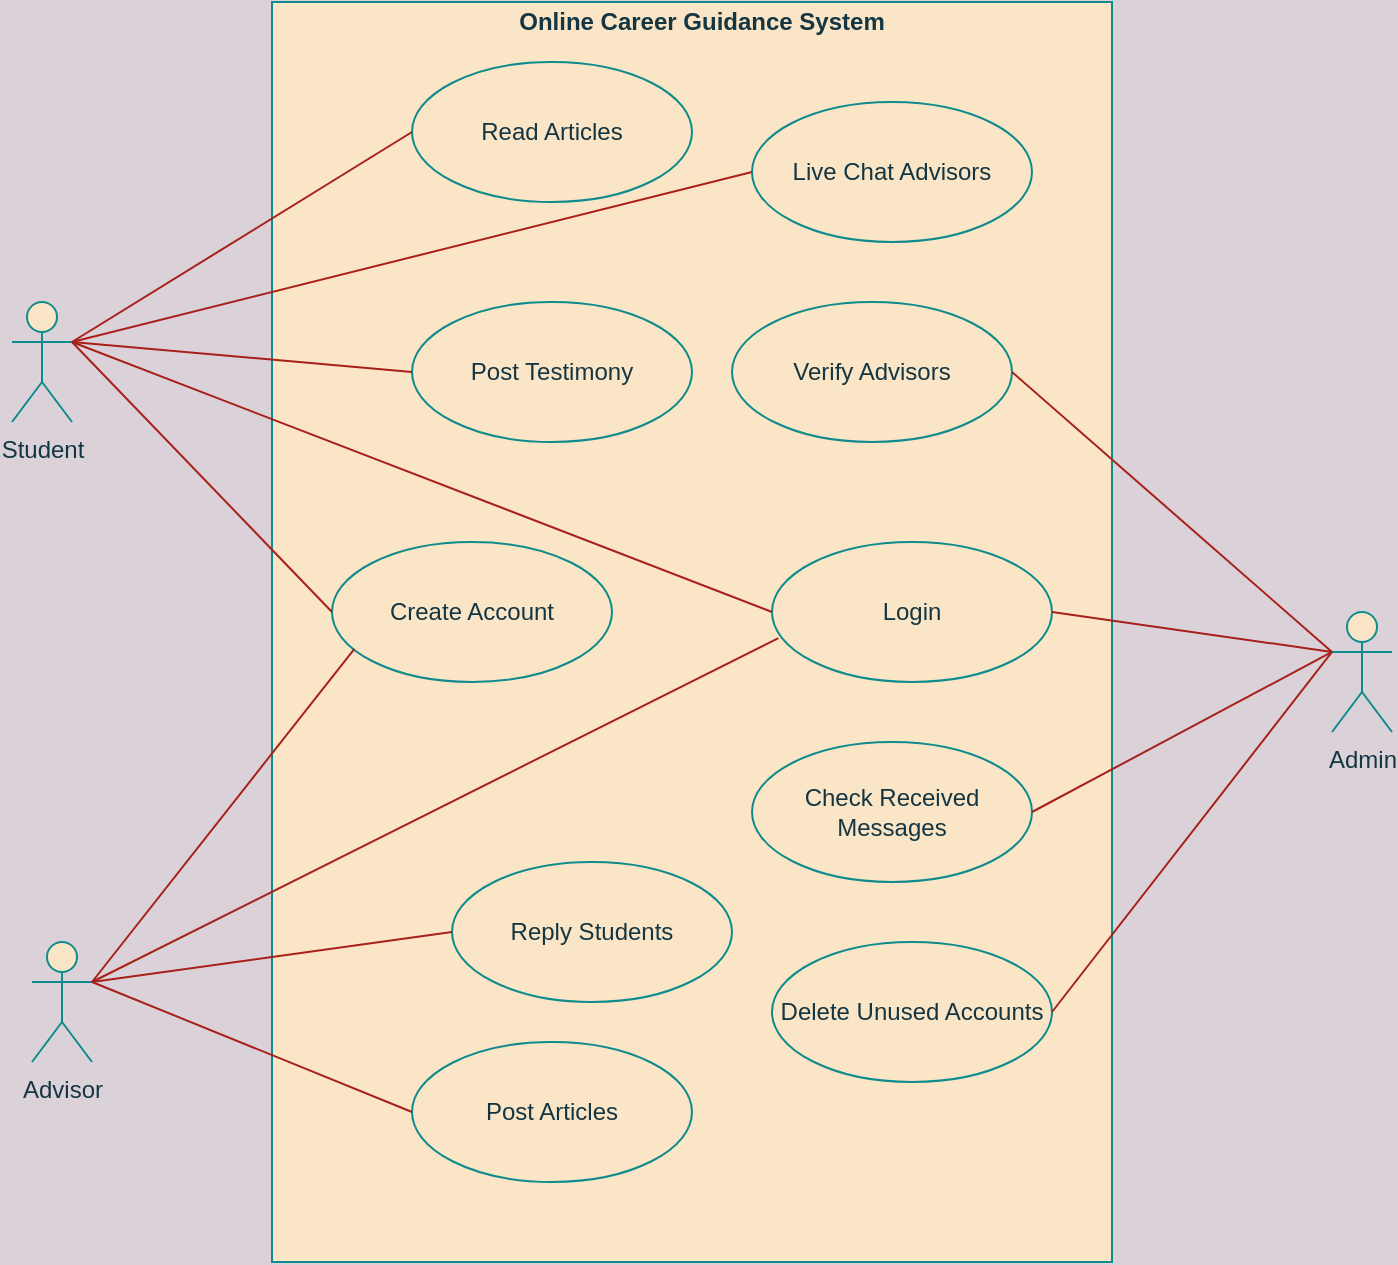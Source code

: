 <mxfile version="20.2.2" type="github" pages="10"><diagram id="YAQE5buuR2CDplK7hBDr" name="use-case"><mxGraphModel dx="1278" dy="556" grid="1" gridSize="10" guides="1" tooltips="1" connect="1" arrows="1" fold="1" page="1" pageScale="1" pageWidth="1169" pageHeight="827" background="#DAD2D8" math="0" shadow="0"><root><mxCell id="0"/><mxCell id="1" parent="0"/><mxCell id="yl17abPfa8GHzDpq1xZs-1" value="" style="rounded=0;whiteSpace=wrap;html=1;fillColor=#FAE5C7;strokeColor=#0F8B8D;fontColor=#143642;" parent="1" vertex="1"><mxGeometry x="200" y="20" width="420" height="630" as="geometry"/></mxCell><mxCell id="yl17abPfa8GHzDpq1xZs-2" value="Student" style="shape=umlActor;verticalLabelPosition=bottom;verticalAlign=top;html=1;outlineConnect=0;fillColor=#FAE5C7;strokeColor=#0F8B8D;fontColor=#143642;" parent="1" vertex="1"><mxGeometry x="70" y="170" width="30" height="60" as="geometry"/></mxCell><mxCell id="yl17abPfa8GHzDpq1xZs-3" value="Advisor" style="shape=umlActor;verticalLabelPosition=bottom;verticalAlign=top;html=1;outlineConnect=0;fillColor=#FAE5C7;strokeColor=#0F8B8D;fontColor=#143642;" parent="1" vertex="1"><mxGeometry x="80" y="490" width="30" height="60" as="geometry"/></mxCell><mxCell id="yl17abPfa8GHzDpq1xZs-4" value="Admin" style="shape=umlActor;verticalLabelPosition=bottom;verticalAlign=top;html=1;outlineConnect=0;fillColor=#FAE5C7;strokeColor=#0F8B8D;fontColor=#143642;" parent="1" vertex="1"><mxGeometry x="730" y="325" width="30" height="60" as="geometry"/></mxCell><mxCell id="yl17abPfa8GHzDpq1xZs-5" value="Create Account" style="ellipse;whiteSpace=wrap;html=1;fillColor=#FAE5C7;strokeColor=#0F8B8D;fontColor=#143642;" parent="1" vertex="1"><mxGeometry x="230" y="290" width="140" height="70" as="geometry"/></mxCell><mxCell id="yl17abPfa8GHzDpq1xZs-6" value="Reply Students" style="ellipse;whiteSpace=wrap;html=1;fillColor=#FAE5C7;strokeColor=#0F8B8D;fontColor=#143642;" parent="1" vertex="1"><mxGeometry x="290" y="450" width="140" height="70" as="geometry"/></mxCell><mxCell id="yl17abPfa8GHzDpq1xZs-7" value="Post Articles" style="ellipse;whiteSpace=wrap;html=1;fillColor=#FAE5C7;strokeColor=#0F8B8D;fontColor=#143642;" parent="1" vertex="1"><mxGeometry x="270" y="540" width="140" height="70" as="geometry"/></mxCell><mxCell id="yl17abPfa8GHzDpq1xZs-8" value="Verify Advisors" style="ellipse;whiteSpace=wrap;html=1;fillColor=#FAE5C7;strokeColor=#0F8B8D;fontColor=#143642;" parent="1" vertex="1"><mxGeometry x="430" y="170" width="140" height="70" as="geometry"/></mxCell><mxCell id="yl17abPfa8GHzDpq1xZs-9" value="Delete Unused Accounts" style="ellipse;whiteSpace=wrap;html=1;fillColor=#FAE5C7;strokeColor=#0F8B8D;fontColor=#143642;" parent="1" vertex="1"><mxGeometry x="450" y="490" width="140" height="70" as="geometry"/></mxCell><mxCell id="yl17abPfa8GHzDpq1xZs-11" value="" style="endArrow=none;html=1;entryX=0;entryY=0.5;entryDx=0;entryDy=0;exitX=1;exitY=0.333;exitDx=0;exitDy=0;exitPerimeter=0;strokeColor=#A8201A;fontColor=#143642;labelBackgroundColor=#DAD2D8;" parent="1" source="yl17abPfa8GHzDpq1xZs-2" target="yl17abPfa8GHzDpq1xZs-5" edge="1"><mxGeometry width="50" height="50" relative="1" as="geometry"><mxPoint x="70" y="360" as="sourcePoint"/><mxPoint x="120" y="310" as="targetPoint"/></mxGeometry></mxCell><mxCell id="yl17abPfa8GHzDpq1xZs-13" value="" style="endArrow=none;html=1;exitX=1;exitY=0.5;exitDx=0;exitDy=0;entryX=0;entryY=0.333;entryDx=0;entryDy=0;entryPerimeter=0;strokeColor=#A8201A;fontColor=#143642;labelBackgroundColor=#DAD2D8;" parent="1" source="yl17abPfa8GHzDpq1xZs-8" target="yl17abPfa8GHzDpq1xZs-4" edge="1"><mxGeometry width="50" height="50" relative="1" as="geometry"><mxPoint x="700" y="250" as="sourcePoint"/><mxPoint x="750" y="200" as="targetPoint"/></mxGeometry></mxCell><mxCell id="yl17abPfa8GHzDpq1xZs-14" value="Login" style="ellipse;whiteSpace=wrap;html=1;fillColor=#FAE5C7;strokeColor=#0F8B8D;fontColor=#143642;" parent="1" vertex="1"><mxGeometry x="450" y="290" width="140" height="70" as="geometry"/></mxCell><mxCell id="yl17abPfa8GHzDpq1xZs-15" value="" style="endArrow=none;html=1;exitX=0;exitY=0.5;exitDx=0;exitDy=0;strokeColor=#A8201A;fontColor=#143642;labelBackgroundColor=#DAD2D8;" parent="1" source="yl17abPfa8GHzDpq1xZs-14" edge="1"><mxGeometry width="50" height="50" relative="1" as="geometry"><mxPoint x="130" y="290" as="sourcePoint"/><mxPoint x="100" y="190" as="targetPoint"/></mxGeometry></mxCell><mxCell id="yl17abPfa8GHzDpq1xZs-16" value="" style="endArrow=none;html=1;exitX=1;exitY=0.333;exitDx=0;exitDy=0;exitPerimeter=0;entryX=0;entryY=0.5;entryDx=0;entryDy=0;strokeColor=#A8201A;fontColor=#143642;labelBackgroundColor=#DAD2D8;" parent="1" source="yl17abPfa8GHzDpq1xZs-3" target="yl17abPfa8GHzDpq1xZs-6" edge="1"><mxGeometry width="50" height="50" relative="1" as="geometry"><mxPoint x="120" y="440" as="sourcePoint"/><mxPoint x="170" y="390" as="targetPoint"/></mxGeometry></mxCell><mxCell id="yl17abPfa8GHzDpq1xZs-17" value="" style="endArrow=none;html=1;entryX=0;entryY=0.333;entryDx=0;entryDy=0;entryPerimeter=0;exitX=1;exitY=0.5;exitDx=0;exitDy=0;strokeColor=#A8201A;fontColor=#143642;labelBackgroundColor=#DAD2D8;" parent="1" source="yl17abPfa8GHzDpq1xZs-14" target="yl17abPfa8GHzDpq1xZs-4" edge="1"><mxGeometry width="50" height="50" relative="1" as="geometry"><mxPoint x="670" y="480" as="sourcePoint"/><mxPoint x="720" y="430" as="targetPoint"/></mxGeometry></mxCell><mxCell id="yl17abPfa8GHzDpq1xZs-18" value="" style="endArrow=none;html=1;exitX=1;exitY=0.333;exitDx=0;exitDy=0;exitPerimeter=0;entryX=0;entryY=0.5;entryDx=0;entryDy=0;strokeColor=#A8201A;fontColor=#143642;labelBackgroundColor=#DAD2D8;" parent="1" source="yl17abPfa8GHzDpq1xZs-3" target="yl17abPfa8GHzDpq1xZs-7" edge="1"><mxGeometry width="50" height="50" relative="1" as="geometry"><mxPoint x="140" y="570" as="sourcePoint"/><mxPoint x="190" y="520" as="targetPoint"/></mxGeometry></mxCell><mxCell id="yl17abPfa8GHzDpq1xZs-19" value="" style="endArrow=none;html=1;entryX=0.023;entryY=0.686;entryDx=0;entryDy=0;entryPerimeter=0;strokeColor=#A8201A;fontColor=#143642;labelBackgroundColor=#DAD2D8;" parent="1" target="yl17abPfa8GHzDpq1xZs-14" edge="1"><mxGeometry width="50" height="50" relative="1" as="geometry"><mxPoint x="110" y="510" as="sourcePoint"/><mxPoint x="170" y="380" as="targetPoint"/></mxGeometry></mxCell><mxCell id="yl17abPfa8GHzDpq1xZs-20" value="" style="endArrow=none;html=1;entryX=0.08;entryY=0.763;entryDx=0;entryDy=0;entryPerimeter=0;strokeColor=#A8201A;fontColor=#143642;labelBackgroundColor=#DAD2D8;" parent="1" target="yl17abPfa8GHzDpq1xZs-5" edge="1"><mxGeometry width="50" height="50" relative="1" as="geometry"><mxPoint x="110" y="510" as="sourcePoint"/><mxPoint x="160" y="390" as="targetPoint"/></mxGeometry></mxCell><mxCell id="yl17abPfa8GHzDpq1xZs-21" value="Post Testimony" style="ellipse;whiteSpace=wrap;html=1;fillColor=#FAE5C7;strokeColor=#0F8B8D;fontColor=#143642;" parent="1" vertex="1"><mxGeometry x="270" y="170" width="140" height="70" as="geometry"/></mxCell><mxCell id="yl17abPfa8GHzDpq1xZs-22" value="" style="endArrow=none;html=1;entryX=0;entryY=0.5;entryDx=0;entryDy=0;strokeColor=#A8201A;fontColor=#143642;labelBackgroundColor=#DAD2D8;" parent="1" target="yl17abPfa8GHzDpq1xZs-21" edge="1"><mxGeometry width="50" height="50" relative="1" as="geometry"><mxPoint x="100" y="190" as="sourcePoint"/><mxPoint x="170" y="130" as="targetPoint"/></mxGeometry></mxCell><mxCell id="yl17abPfa8GHzDpq1xZs-23" value="Read Articles" style="ellipse;whiteSpace=wrap;html=1;fillColor=#FAE5C7;strokeColor=#0F8B8D;fontColor=#143642;" parent="1" vertex="1"><mxGeometry x="270" y="50" width="140" height="70" as="geometry"/></mxCell><mxCell id="yl17abPfa8GHzDpq1xZs-24" value="" style="endArrow=none;html=1;entryX=0;entryY=0.5;entryDx=0;entryDy=0;strokeColor=#A8201A;fontColor=#143642;labelBackgroundColor=#DAD2D8;" parent="1" target="yl17abPfa8GHzDpq1xZs-23" edge="1"><mxGeometry width="50" height="50" relative="1" as="geometry"><mxPoint x="100" y="190" as="sourcePoint"/><mxPoint x="190" y="80" as="targetPoint"/></mxGeometry></mxCell><mxCell id="yl17abPfa8GHzDpq1xZs-25" value="Live Chat Advisors" style="ellipse;whiteSpace=wrap;html=1;fillColor=#FAE5C7;strokeColor=#0F8B8D;fontColor=#143642;" parent="1" vertex="1"><mxGeometry x="440" y="70" width="140" height="70" as="geometry"/></mxCell><mxCell id="yl17abPfa8GHzDpq1xZs-26" value="" style="endArrow=none;html=1;entryX=0;entryY=0.5;entryDx=0;entryDy=0;strokeColor=#A8201A;fontColor=#143642;labelBackgroundColor=#DAD2D8;" parent="1" target="yl17abPfa8GHzDpq1xZs-25" edge="1"><mxGeometry width="50" height="50" relative="1" as="geometry"><mxPoint x="100" y="190" as="sourcePoint"/><mxPoint x="430" y="260" as="targetPoint"/></mxGeometry></mxCell><mxCell id="yl17abPfa8GHzDpq1xZs-27" value="Online Career Guidance System" style="text;html=1;strokeColor=none;fillColor=none;align=center;verticalAlign=middle;whiteSpace=wrap;rounded=0;fontStyle=1;fontColor=#143642;" parent="1" vertex="1"><mxGeometry x="290" y="20" width="250" height="20" as="geometry"/></mxCell><mxCell id="yl17abPfa8GHzDpq1xZs-28" value="" style="endArrow=none;html=1;exitX=1;exitY=0.5;exitDx=0;exitDy=0;entryX=0;entryY=0.333;entryDx=0;entryDy=0;entryPerimeter=0;strokeColor=#A8201A;fontColor=#143642;labelBackgroundColor=#DAD2D8;" parent="1" source="yl17abPfa8GHzDpq1xZs-9" target="yl17abPfa8GHzDpq1xZs-4" edge="1"><mxGeometry width="50" height="50" relative="1" as="geometry"><mxPoint x="540" y="460" as="sourcePoint"/><mxPoint x="730" y="340" as="targetPoint"/></mxGeometry></mxCell><mxCell id="yl17abPfa8GHzDpq1xZs-29" value="Check Received Messages" style="ellipse;whiteSpace=wrap;html=1;fillColor=#FAE5C7;strokeColor=#0F8B8D;fontColor=#143642;" parent="1" vertex="1"><mxGeometry x="440" y="390" width="140" height="70" as="geometry"/></mxCell><mxCell id="yl17abPfa8GHzDpq1xZs-30" value="" style="endArrow=none;html=1;exitX=1;exitY=0.5;exitDx=0;exitDy=0;entryX=0;entryY=0.333;entryDx=0;entryDy=0;entryPerimeter=0;strokeColor=#A8201A;fontColor=#143642;labelBackgroundColor=#DAD2D8;" parent="1" source="yl17abPfa8GHzDpq1xZs-29" target="yl17abPfa8GHzDpq1xZs-4" edge="1"><mxGeometry width="50" height="50" relative="1" as="geometry"><mxPoint x="590" y="430" as="sourcePoint"/><mxPoint x="640" y="380" as="targetPoint"/></mxGeometry></mxCell></root></mxGraphModel></diagram><diagram id="S6jGAwrrIr6wy-JQrwej" name="context"><mxGraphModel dx="1490" dy="591" grid="1" gridSize="10" guides="1" tooltips="1" connect="1" arrows="1" fold="1" page="1" pageScale="1" pageWidth="827" pageHeight="1169" background="#DAD2D8" math="0" shadow="0"><root><mxCell id="pls2lt9854a28u4NyM-W-0"/><mxCell id="pls2lt9854a28u4NyM-W-1" parent="pls2lt9854a28u4NyM-W-0"/><mxCell id="pls2lt9854a28u4NyM-W-2" value="&lt;b&gt;&lt;font style=&quot;font-size: 15px&quot;&gt;0&lt;br&gt;Online Career Guidance System&lt;/font&gt;&lt;/b&gt;" style="rounded=0;whiteSpace=wrap;html=1;fillColor=#FAE5C7;strokeColor=#0F8B8D;fontColor=#143642;" vertex="1" parent="pls2lt9854a28u4NyM-W-1"><mxGeometry x="259" y="230" width="310" height="270" as="geometry"/></mxCell><mxCell id="pls2lt9854a28u4NyM-W-3" value="Student" style="rounded=0;whiteSpace=wrap;html=1;fillColor=#FAE5C7;strokeColor=#0F8B8D;fontColor=#143642;" vertex="1" parent="pls2lt9854a28u4NyM-W-1"><mxGeometry x="50" y="120" width="120" height="100" as="geometry"/></mxCell><mxCell id="pls2lt9854a28u4NyM-W-4" value="Admin" style="rounded=0;whiteSpace=wrap;html=1;fillColor=#FAE5C7;strokeColor=#0F8B8D;fontColor=#143642;" vertex="1" parent="pls2lt9854a28u4NyM-W-1"><mxGeometry x="680" y="120" width="120" height="100" as="geometry"/></mxCell><mxCell id="pls2lt9854a28u4NyM-W-5" value="Advisor" style="rounded=0;whiteSpace=wrap;html=1;fillColor=#FAE5C7;strokeColor=#0F8B8D;fontColor=#143642;" vertex="1" parent="pls2lt9854a28u4NyM-W-1"><mxGeometry x="50" y="480" width="120" height="100" as="geometry"/></mxCell><mxCell id="DonKVu5SYS5iD3YjPstA-0" value="" style="endArrow=classic;html=1;exitX=1;exitY=0.5;exitDx=0;exitDy=0;entryX=0.5;entryY=0;entryDx=0;entryDy=0;strokeColor=#A8201A;fontColor=#143642;labelBackgroundColor=#DAD2D8;" edge="1" parent="pls2lt9854a28u4NyM-W-1" source="pls2lt9854a28u4NyM-W-3" target="pls2lt9854a28u4NyM-W-2"><mxGeometry relative="1" as="geometry"><mxPoint x="240" y="180" as="sourcePoint"/><mxPoint x="440" y="160" as="targetPoint"/><Array as="points"><mxPoint x="414" y="170"/></Array></mxGeometry></mxCell><mxCell id="DonKVu5SYS5iD3YjPstA-1" value="Student Details" style="edgeLabel;resizable=0;html=1;align=center;verticalAlign=middle;fontColor=#143642;labelBackgroundColor=#DAD2D8;" connectable="0" vertex="1" parent="DonKVu5SYS5iD3YjPstA-0"><mxGeometry relative="1" as="geometry"><mxPoint x="-42" as="offset"/></mxGeometry></mxCell><mxCell id="DonKVu5SYS5iD3YjPstA-6" value="" style="endArrow=classic;html=1;exitX=0;exitY=0.5;exitDx=0;exitDy=0;strokeColor=#A8201A;fontColor=#143642;labelBackgroundColor=#DAD2D8;" edge="1" parent="pls2lt9854a28u4NyM-W-1" source="pls2lt9854a28u4NyM-W-4"><mxGeometry relative="1" as="geometry"><mxPoint x="680" y="180" as="sourcePoint"/><mxPoint x="440" y="230" as="targetPoint"/><Array as="points"><mxPoint x="440" y="170"/></Array></mxGeometry></mxCell><mxCell id="DonKVu5SYS5iD3YjPstA-7" value="Verified Advisors information" style="edgeLabel;resizable=0;html=1;align=center;verticalAlign=middle;fontColor=#143642;labelBackgroundColor=#DAD2D8;" connectable="0" vertex="1" parent="DonKVu5SYS5iD3YjPstA-6"><mxGeometry relative="1" as="geometry"><mxPoint x="39" as="offset"/></mxGeometry></mxCell><mxCell id="DonKVu5SYS5iD3YjPstA-8" value="" style="endArrow=classic;html=1;exitX=1.04;exitY=0.852;exitDx=0;exitDy=0;exitPerimeter=0;entryX=0.57;entryY=0.999;entryDx=0;entryDy=0;entryPerimeter=0;strokeColor=#A8201A;fontColor=#143642;labelBackgroundColor=#DAD2D8;" edge="1" parent="pls2lt9854a28u4NyM-W-1" source="pls2lt9854a28u4NyM-W-5" target="pls2lt9854a28u4NyM-W-2"><mxGeometry relative="1" as="geometry"><mxPoint x="250" y="570" as="sourcePoint"/><mxPoint x="420" y="570" as="targetPoint"/><Array as="points"><mxPoint x="436" y="565"/></Array></mxGeometry></mxCell><mxCell id="DonKVu5SYS5iD3YjPstA-9" value="Advisor Details" style="edgeLabel;resizable=0;html=1;align=center;verticalAlign=middle;fontColor=#143642;labelBackgroundColor=#DAD2D8;" connectable="0" vertex="1" parent="DonKVu5SYS5iD3YjPstA-8"><mxGeometry relative="1" as="geometry"><mxPoint x="-38" as="offset"/></mxGeometry></mxCell><mxCell id="DonKVu5SYS5iD3YjPstA-12" value="" style="endArrow=classic;html=1;exitX=1;exitY=0.25;exitDx=0;exitDy=0;entryX=0.5;entryY=1;entryDx=0;entryDy=0;strokeColor=#A8201A;fontColor=#143642;labelBackgroundColor=#DAD2D8;" edge="1" parent="pls2lt9854a28u4NyM-W-1" source="pls2lt9854a28u4NyM-W-2" target="pls2lt9854a28u4NyM-W-4"><mxGeometry relative="1" as="geometry"><mxPoint x="580" y="300" as="sourcePoint"/><mxPoint x="780" y="300" as="targetPoint"/><Array as="points"><mxPoint x="740" y="298"/></Array></mxGeometry></mxCell><mxCell id="DonKVu5SYS5iD3YjPstA-13" value="Received Messages" style="edgeLabel;resizable=0;html=1;align=center;verticalAlign=middle;fontColor=#143642;labelBackgroundColor=#DAD2D8;" connectable="0" vertex="1" parent="DonKVu5SYS5iD3YjPstA-12"><mxGeometry relative="1" as="geometry"><mxPoint x="-44" as="offset"/></mxGeometry></mxCell><mxCell id="DonKVu5SYS5iD3YjPstA-16" value="" style="endArrow=classic;html=1;exitX=0.91;exitY=1.028;exitDx=0;exitDy=0;exitPerimeter=0;strokeColor=#A8201A;fontColor=#143642;labelBackgroundColor=#DAD2D8;" edge="1" parent="pls2lt9854a28u4NyM-W-1" source="pls2lt9854a28u4NyM-W-4"><mxGeometry relative="1" as="geometry"><mxPoint x="700" y="520" as="sourcePoint"/><mxPoint x="570" y="480" as="targetPoint"/><Array as="points"><mxPoint x="789" y="480"/></Array></mxGeometry></mxCell><mxCell id="DonKVu5SYS5iD3YjPstA-17" value="Response Details" style="edgeLabel;resizable=0;html=1;align=center;verticalAlign=middle;fontColor=#143642;labelBackgroundColor=#DAD2D8;" connectable="0" vertex="1" parent="DonKVu5SYS5iD3YjPstA-16"><mxGeometry relative="1" as="geometry"><mxPoint x="-109" y="19" as="offset"/></mxGeometry></mxCell><mxCell id="DonKVu5SYS5iD3YjPstA-18" value="" style="endArrow=classic;html=1;exitX=0.087;exitY=0.996;exitDx=0;exitDy=0;exitPerimeter=0;entryX=-0.003;entryY=0.477;entryDx=0;entryDy=0;entryPerimeter=0;strokeColor=#A8201A;fontColor=#143642;labelBackgroundColor=#DAD2D8;" edge="1" parent="pls2lt9854a28u4NyM-W-1"><mxGeometry relative="1" as="geometry"><mxPoint x="60.44" y="219.6" as="sourcePoint"/><mxPoint x="258.07" y="358.79" as="targetPoint"/><Array as="points"><mxPoint x="60" y="360"/></Array></mxGeometry></mxCell><mxCell id="DonKVu5SYS5iD3YjPstA-19" value="Testimony Information" style="edgeLabel;resizable=0;html=1;align=center;verticalAlign=middle;fontColor=#143642;labelBackgroundColor=#DAD2D8;" connectable="0" vertex="1" parent="DonKVu5SYS5iD3YjPstA-18"><mxGeometry relative="1" as="geometry"><mxPoint x="71" as="offset"/></mxGeometry></mxCell><mxCell id="n_4Us1J91sOnjy3F-ViC-2" value="" style="endArrow=classic;html=1;exitX=0.113;exitY=-0.036;exitDx=0;exitDy=0;exitPerimeter=0;entryX=-0.001;entryY=0.628;entryDx=0;entryDy=0;entryPerimeter=0;strokeColor=#A8201A;fontColor=#143642;labelBackgroundColor=#DAD2D8;" edge="1" parent="pls2lt9854a28u4NyM-W-1" source="pls2lt9854a28u4NyM-W-5" target="pls2lt9854a28u4NyM-W-2"><mxGeometry relative="1" as="geometry"><mxPoint x="70" y="440" as="sourcePoint"/><mxPoint x="170" y="440" as="targetPoint"/><Array as="points"><mxPoint x="64" y="400"/></Array></mxGeometry></mxCell><mxCell id="n_4Us1J91sOnjy3F-ViC-3" value="Articles information" style="edgeLabel;resizable=0;html=1;align=center;verticalAlign=middle;fontColor=#143642;labelBackgroundColor=#DAD2D8;" connectable="0" vertex="1" parent="n_4Us1J91sOnjy3F-ViC-2"><mxGeometry relative="1" as="geometry"><mxPoint x="36" as="offset"/></mxGeometry></mxCell><mxCell id="QQTsuv7lEQVWoa_go5iY-2" value="" style="endArrow=classic;html=1;exitX=-0.011;exitY=0.34;exitDx=0;exitDy=0;exitPerimeter=0;entryX=0.367;entryY=1.01;entryDx=0;entryDy=0;entryPerimeter=0;strokeColor=#A8201A;fontColor=#143642;labelBackgroundColor=#DAD2D8;" edge="1" parent="pls2lt9854a28u4NyM-W-1" source="pls2lt9854a28u4NyM-W-2" target="pls2lt9854a28u4NyM-W-3"><mxGeometry relative="1" as="geometry"><mxPoint x="130" y="280" as="sourcePoint"/><mxPoint x="90" y="322" as="targetPoint"/><Array as="points"><mxPoint x="94" y="322"/></Array></mxGeometry></mxCell><mxCell id="QQTsuv7lEQVWoa_go5iY-3" value="Articles information" style="edgeLabel;resizable=0;html=1;align=center;verticalAlign=middle;fontColor=#143642;labelBackgroundColor=#DAD2D8;" connectable="0" vertex="1" parent="QQTsuv7lEQVWoa_go5iY-2"><mxGeometry relative="1" as="geometry"><mxPoint x="52" as="offset"/></mxGeometry></mxCell><mxCell id="QQTsuv7lEQVWoa_go5iY-4" value="" style="endArrow=classic;html=1;exitX=0.663;exitY=1.018;exitDx=0;exitDy=0;exitPerimeter=0;entryX=1.006;entryY=0.559;entryDx=0;entryDy=0;entryPerimeter=0;strokeColor=#A8201A;fontColor=#143642;labelBackgroundColor=#DAD2D8;" edge="1" parent="pls2lt9854a28u4NyM-W-1" source="pls2lt9854a28u4NyM-W-4" target="pls2lt9854a28u4NyM-W-2"><mxGeometry relative="1" as="geometry"><mxPoint x="640" y="400" as="sourcePoint"/><mxPoint x="760" y="430" as="targetPoint"/><Array as="points"><mxPoint x="760" y="381"/></Array></mxGeometry></mxCell><mxCell id="QQTsuv7lEQVWoa_go5iY-5" value="Universities information" style="edgeLabel;resizable=0;html=1;align=center;verticalAlign=middle;fontColor=#143642;labelBackgroundColor=#DAD2D8;" connectable="0" vertex="1" parent="QQTsuv7lEQVWoa_go5iY-4"><mxGeometry relative="1" as="geometry"><mxPoint x="-75" as="offset"/></mxGeometry></mxCell><mxCell id="QQTsuv7lEQVWoa_go5iY-6" value="" style="endArrow=classic;html=1;exitX=1;exitY=0.4;exitDx=0;exitDy=0;exitPerimeter=0;entryX=0.275;entryY=1.001;entryDx=0;entryDy=0;entryPerimeter=0;strokeColor=#A8201A;fontColor=#143642;labelBackgroundColor=#DAD2D8;" edge="1" parent="pls2lt9854a28u4NyM-W-1" source="pls2lt9854a28u4NyM-W-5" target="pls2lt9854a28u4NyM-W-2"><mxGeometry relative="1" as="geometry"><mxPoint x="210" y="520" as="sourcePoint"/><mxPoint x="400" y="520" as="targetPoint"/><Array as="points"><mxPoint x="344" y="520"/></Array></mxGeometry></mxCell><mxCell id="QQTsuv7lEQVWoa_go5iY-7" value="Response Details" style="edgeLabel;resizable=0;html=1;align=center;verticalAlign=middle;fontColor=#143642;labelBackgroundColor=#DAD2D8;" connectable="0" vertex="1" parent="QQTsuv7lEQVWoa_go5iY-6"><mxGeometry relative="1" as="geometry"/></mxCell><mxCell id="QQTsuv7lEQVWoa_go5iY-8" value="" style="endArrow=classic;html=1;entryX=-0.008;entryY=0.219;entryDx=0;entryDy=0;entryPerimeter=0;strokeColor=#A8201A;fontColor=#143642;labelBackgroundColor=#DAD2D8;" edge="1" parent="pls2lt9854a28u4NyM-W-1" target="pls2lt9854a28u4NyM-W-2"><mxGeometry relative="1" as="geometry"><mxPoint x="133" y="220" as="sourcePoint"/><mxPoint x="133" y="310" as="targetPoint"/><Array as="points"><mxPoint x="133" y="290"/><mxPoint x="180" y="289"/></Array></mxGeometry></mxCell><mxCell id="QQTsuv7lEQVWoa_go5iY-9" value="Questions Details" style="edgeLabel;resizable=0;html=1;align=center;verticalAlign=middle;fontColor=#143642;labelBackgroundColor=#DAD2D8;" connectable="0" vertex="1" parent="QQTsuv7lEQVWoa_go5iY-8"><mxGeometry relative="1" as="geometry"><mxPoint x="28" as="offset"/></mxGeometry></mxCell><mxCell id="QQTsuv7lEQVWoa_go5iY-11" value="" style="endArrow=classic;html=1;exitX=-0.001;exitY=0.781;exitDx=0;exitDy=0;exitPerimeter=0;strokeColor=#A8201A;fontColor=#143642;labelBackgroundColor=#DAD2D8;" edge="1" parent="pls2lt9854a28u4NyM-W-1" source="pls2lt9854a28u4NyM-W-2"><mxGeometry relative="1" as="geometry"><mxPoint x="110" y="440" as="sourcePoint"/><mxPoint x="120" y="480" as="targetPoint"/><Array as="points"><mxPoint x="120" y="440"/></Array></mxGeometry></mxCell><mxCell id="QQTsuv7lEQVWoa_go5iY-12" value="Questions Details" style="edgeLabel;resizable=0;html=1;align=center;verticalAlign=middle;fontColor=#143642;labelBackgroundColor=#DAD2D8;" connectable="0" vertex="1" parent="QQTsuv7lEQVWoa_go5iY-11"><mxGeometry relative="1" as="geometry"><mxPoint x="20" as="offset"/></mxGeometry></mxCell><mxCell id="SkLR9D02hi1276h8B2S0-0" value="" style="endArrow=classic;html=1;exitX=1;exitY=0.75;exitDx=0;exitDy=0;entryX=0.17;entryY=0.005;entryDx=0;entryDy=0;entryPerimeter=0;strokeColor=#A8201A;fontColor=#143642;labelBackgroundColor=#DAD2D8;" edge="1" parent="pls2lt9854a28u4NyM-W-1" source="pls2lt9854a28u4NyM-W-3" target="pls2lt9854a28u4NyM-W-2"><mxGeometry relative="1" as="geometry"><mxPoint x="200" y="200" as="sourcePoint"/><mxPoint x="340" y="195" as="targetPoint"/><Array as="points"><mxPoint x="312" y="195"/></Array></mxGeometry></mxCell><mxCell id="SkLR9D02hi1276h8B2S0-1" value="Message information" style="edgeLabel;resizable=0;html=1;align=center;verticalAlign=middle;fontColor=#143642;labelBackgroundColor=#DAD2D8;" connectable="0" vertex="1" parent="SkLR9D02hi1276h8B2S0-0"><mxGeometry relative="1" as="geometry"><mxPoint x="-19" as="offset"/></mxGeometry></mxCell><mxCell id="VAVGU_dPV8SOVua7ICjf-1" value="" style="endArrow=classic;html=1;exitX=0.712;exitY=-0.013;exitDx=0;exitDy=0;exitPerimeter=0;entryX=0;entryY=0.75;entryDx=0;entryDy=0;strokeColor=#A8201A;fontColor=#143642;labelBackgroundColor=#DAD2D8;" edge="1" parent="pls2lt9854a28u4NyM-W-1" source="pls2lt9854a28u4NyM-W-2" target="pls2lt9854a28u4NyM-W-4"><mxGeometry relative="1" as="geometry"><mxPoint x="500" y="200" as="sourcePoint"/><mxPoint x="600" y="200" as="targetPoint"/><Array as="points"><mxPoint x="480" y="195"/></Array></mxGeometry></mxCell><mxCell id="VAVGU_dPV8SOVua7ICjf-2" value="Advisors Information" style="edgeLabel;resizable=0;html=1;align=center;verticalAlign=middle;fontColor=#143642;labelBackgroundColor=#DAD2D8;" connectable="0" vertex="1" parent="VAVGU_dPV8SOVua7ICjf-1"><mxGeometry relative="1" as="geometry"/></mxCell><mxCell id="VAVGU_dPV8SOVua7ICjf-3" value="" style="endArrow=classic;html=1;exitX=0.25;exitY=1;exitDx=0;exitDy=0;entryX=0.998;entryY=0.124;entryDx=0;entryDy=0;entryPerimeter=0;strokeColor=#A8201A;fontColor=#143642;labelBackgroundColor=#DAD2D8;" edge="1" parent="pls2lt9854a28u4NyM-W-1" source="pls2lt9854a28u4NyM-W-4" target="pls2lt9854a28u4NyM-W-2"><mxGeometry relative="1" as="geometry"><mxPoint x="590" y="260" as="sourcePoint"/><mxPoint x="712" y="280" as="targetPoint"/><Array as="points"><mxPoint x="710" y="263"/></Array></mxGeometry></mxCell><mxCell id="VAVGU_dPV8SOVua7ICjf-4" value="Admin Details" style="edgeLabel;resizable=0;html=1;align=center;verticalAlign=middle;fontColor=#143642;labelBackgroundColor=#DAD2D8;" connectable="0" vertex="1" parent="VAVGU_dPV8SOVua7ICjf-3"><mxGeometry relative="1" as="geometry"><mxPoint x="-31" as="offset"/></mxGeometry></mxCell></root></mxGraphModel></diagram><diagram id="oqLYGxILSA9Na1w5yE6G" name="ERD"><mxGraphModel dx="1420" dy="671" grid="1" gridSize="10" guides="1" tooltips="1" connect="1" arrows="1" fold="1" page="1" pageScale="1" pageWidth="827" pageHeight="1169" background="#DAD2D8" math="0" shadow="0"><root><mxCell id="iN8FWXm1IXIW8d8Sovxh-0"/><mxCell id="iN8FWXm1IXIW8d8Sovxh-1" parent="iN8FWXm1IXIW8d8Sovxh-0"/><mxCell id="iN8FWXm1IXIW8d8Sovxh-2" value="Student" style="swimlane;childLayout=stackLayout;horizontal=1;startSize=30;horizontalStack=0;rounded=1;fontSize=14;fontStyle=0;strokeWidth=2;resizeParent=0;resizeLast=1;shadow=0;dashed=0;align=center;fillColor=#FAE5C7;strokeColor=#0F8B8D;fontColor=#143642;" vertex="1" parent="iN8FWXm1IXIW8d8Sovxh-1"><mxGeometry x="240" y="120" width="160" height="120" as="geometry"><mxRectangle x="240" y="120" width="80" height="30" as="alternateBounds"/></mxGeometry></mxCell><mxCell id="iN8FWXm1IXIW8d8Sovxh-3" value="id&#10;firstName&#10;lastName&#10;email&#10;password" style="align=left;strokeColor=none;fillColor=none;spacingLeft=4;fontSize=12;verticalAlign=top;resizable=0;rotatable=0;part=1;fontColor=#143642;" vertex="1" parent="iN8FWXm1IXIW8d8Sovxh-2"><mxGeometry y="30" width="160" height="90" as="geometry"/></mxCell><mxCell id="iN8FWXm1IXIW8d8Sovxh-4" value="Article" style="swimlane;childLayout=stackLayout;horizontal=1;startSize=30;horizontalStack=0;rounded=1;fontSize=14;fontStyle=0;strokeWidth=2;resizeParent=0;resizeLast=1;shadow=0;dashed=0;align=center;fillColor=#FAE5C7;strokeColor=#0F8B8D;fontColor=#143642;" vertex="1" parent="iN8FWXm1IXIW8d8Sovxh-1"><mxGeometry x="640" y="270" width="160" height="120" as="geometry"/></mxCell><mxCell id="iN8FWXm1IXIW8d8Sovxh-5" value="id&#10;name&#10;heading&#10;details" style="align=left;strokeColor=none;fillColor=none;spacingLeft=4;fontSize=12;verticalAlign=top;resizable=0;rotatable=0;part=1;fontColor=#143642;" vertex="1" parent="iN8FWXm1IXIW8d8Sovxh-4"><mxGeometry y="30" width="160" height="90" as="geometry"/></mxCell><mxCell id="iN8FWXm1IXIW8d8Sovxh-6" value="Messages" style="swimlane;childLayout=stackLayout;horizontal=1;startSize=30;horizontalStack=0;rounded=1;fontSize=14;fontStyle=0;strokeWidth=2;resizeParent=0;resizeLast=1;shadow=0;dashed=0;align=center;fillColor=#FAE5C7;strokeColor=#0F8B8D;fontColor=#143642;" vertex="1" parent="iN8FWXm1IXIW8d8Sovxh-1"><mxGeometry x="40" y="280" width="160" height="120" as="geometry"/></mxCell><mxCell id="iN8FWXm1IXIW8d8Sovxh-7" value="id&#10;sender&#10;receiver&#10;message" style="align=left;strokeColor=none;fillColor=none;spacingLeft=4;fontSize=12;verticalAlign=top;resizable=0;rotatable=0;part=1;fontColor=#143642;" vertex="1" parent="iN8FWXm1IXIW8d8Sovxh-6"><mxGeometry y="30" width="160" height="90" as="geometry"/></mxCell><mxCell id="xHNuloIdPe_aA1BP7aS2-0" value="Testimonials" style="swimlane;childLayout=stackLayout;horizontal=1;startSize=30;horizontalStack=0;rounded=1;fontSize=14;fontStyle=0;strokeWidth=2;resizeParent=0;resizeLast=1;shadow=0;dashed=0;align=center;fillColor=#FAE5C7;strokeColor=#0F8B8D;fontColor=#143642;" vertex="1" parent="iN8FWXm1IXIW8d8Sovxh-1"><mxGeometry x="240" y="440" width="160" height="120" as="geometry"/></mxCell><mxCell id="xHNuloIdPe_aA1BP7aS2-1" value="id&#10;name&#10;testimony&#10;dateCreated" style="align=left;strokeColor=none;fillColor=none;spacingLeft=4;fontSize=12;verticalAlign=top;resizable=0;rotatable=0;part=1;fontColor=#143642;" vertex="1" parent="xHNuloIdPe_aA1BP7aS2-0"><mxGeometry y="30" width="160" height="90" as="geometry"/></mxCell><mxCell id="xHNuloIdPe_aA1BP7aS2-3" value="Advisor" style="swimlane;childLayout=stackLayout;horizontal=1;startSize=30;horizontalStack=0;rounded=1;fontSize=14;fontStyle=0;strokeWidth=2;resizeParent=0;resizeLast=1;shadow=0;dashed=0;align=center;fillColor=#FAE5C7;strokeColor=#0F8B8D;fontColor=#143642;" vertex="1" parent="iN8FWXm1IXIW8d8Sovxh-1"><mxGeometry x="440" y="120" width="160" height="130" as="geometry"/></mxCell><mxCell id="xHNuloIdPe_aA1BP7aS2-4" value="id&#10;firstName&#10;lastName&#10;email&#10;password&#10;verified" style="align=left;strokeColor=none;fillColor=none;spacingLeft=4;fontSize=12;verticalAlign=top;resizable=0;rotatable=0;part=1;fontColor=#143642;" vertex="1" parent="xHNuloIdPe_aA1BP7aS2-3"><mxGeometry y="30" width="160" height="100" as="geometry"/></mxCell><mxCell id="xHNuloIdPe_aA1BP7aS2-5" value="Admin" style="swimlane;childLayout=stackLayout;horizontal=1;startSize=30;horizontalStack=0;rounded=1;fontSize=14;fontStyle=0;strokeWidth=2;resizeParent=0;resizeLast=1;shadow=0;dashed=0;align=center;fillColor=#FAE5C7;strokeColor=#0F8B8D;fontColor=#143642;" vertex="1" parent="iN8FWXm1IXIW8d8Sovxh-1"><mxGeometry x="440" y="440" width="160" height="120" as="geometry"/></mxCell><mxCell id="xHNuloIdPe_aA1BP7aS2-6" value="id&#10;firstname&#10;lastName&#10;email&#10;password" style="align=left;strokeColor=none;fillColor=none;spacingLeft=4;fontSize=12;verticalAlign=top;resizable=0;rotatable=0;part=1;fontColor=#143642;" vertex="1" parent="xHNuloIdPe_aA1BP7aS2-5"><mxGeometry y="30" width="160" height="90" as="geometry"/></mxCell><mxCell id="2UdfsJha7AoNLXYzVWkR-4" value="" style="endArrow=none;html=1;entryX=-0.017;entryY=0.159;entryDx=0;entryDy=0;entryPerimeter=0;exitX=0;exitY=0.25;exitDx=0;exitDy=0;strokeColor=#A8201A;fontColor=#143642;labelBackgroundColor=#DAD2D8;" edge="1" parent="iN8FWXm1IXIW8d8Sovxh-1" source="iN8FWXm1IXIW8d8Sovxh-7" target="iN8FWXm1IXIW8d8Sovxh-3"><mxGeometry width="50" height="50" relative="1" as="geometry"><mxPoint x="20" y="350" as="sourcePoint"/><mxPoint x="180" y="200" as="targetPoint"/><Array as="points"><mxPoint x="20" y="333"/><mxPoint x="20" y="164"/></Array></mxGeometry></mxCell><mxCell id="2UdfsJha7AoNLXYzVWkR-5" value="" style="endArrow=none;html=1;entryX=-0.012;entryY=0.334;entryDx=0;entryDy=0;entryPerimeter=0;strokeColor=#A8201A;fontColor=#143642;labelBackgroundColor=#DAD2D8;" edge="1" parent="iN8FWXm1IXIW8d8Sovxh-1" target="iN8FWXm1IXIW8d8Sovxh-5"><mxGeometry width="50" height="50" relative="1" as="geometry"><mxPoint x="440" y="175" as="sourcePoint"/><mxPoint x="720" y="170" as="targetPoint"/><Array as="points"><mxPoint x="410" y="175"/><mxPoint x="410" y="90"/><mxPoint x="620" y="90"/><mxPoint x="620" y="330"/></Array></mxGeometry></mxCell><mxCell id="2UdfsJha7AoNLXYzVWkR-6" value="" style="endArrow=none;html=1;entryX=0;entryY=0.5;entryDx=0;entryDy=0;exitX=0;exitY=0.5;exitDx=0;exitDy=0;strokeColor=#A8201A;fontColor=#143642;labelBackgroundColor=#DAD2D8;" edge="1" parent="iN8FWXm1IXIW8d8Sovxh-1" source="xHNuloIdPe_aA1BP7aS2-0" target="iN8FWXm1IXIW8d8Sovxh-2"><mxGeometry width="50" height="50" relative="1" as="geometry"><mxPoint x="310" y="360" as="sourcePoint"/><mxPoint x="360" y="310" as="targetPoint"/><Array as="points"><mxPoint x="220" y="500"/><mxPoint x="220" y="180"/></Array></mxGeometry></mxCell><mxCell id="2UdfsJha7AoNLXYzVWkR-7" value="" style="endArrow=none;html=1;exitX=0;exitY=0.5;exitDx=0;exitDy=0;entryX=0;entryY=0.5;entryDx=0;entryDy=0;strokeColor=#A8201A;fontColor=#143642;labelBackgroundColor=#DAD2D8;" edge="1" parent="iN8FWXm1IXIW8d8Sovxh-1" source="xHNuloIdPe_aA1BP7aS2-5" target="iN8FWXm1IXIW8d8Sovxh-7"><mxGeometry width="50" height="50" relative="1" as="geometry"><mxPoint x="630" y="570" as="sourcePoint"/><mxPoint x="10" y="330" as="targetPoint"/><Array as="points"><mxPoint x="420" y="500"/><mxPoint x="420" y="590"/><mxPoint x="10" y="590"/><mxPoint x="10" y="355"/></Array></mxGeometry></mxCell><mxCell id="uXPEMB4hxKs0UU2dun-A-0" value="" style="endArrow=none;html=1;fontColor=#143642;strokeColor=#A8201A;fillColor=#FAE5C7;exitX=-0.021;exitY=0.099;exitDx=0;exitDy=0;exitPerimeter=0;entryX=0;entryY=0.75;entryDx=0;entryDy=0;" edge="1" parent="iN8FWXm1IXIW8d8Sovxh-1" source="xHNuloIdPe_aA1BP7aS2-6" target="xHNuloIdPe_aA1BP7aS2-4"><mxGeometry width="50" height="50" relative="1" as="geometry"><mxPoint x="390" y="370" as="sourcePoint"/><mxPoint x="420" y="200" as="targetPoint"/><Array as="points"><mxPoint x="410" y="479"/><mxPoint x="410" y="225"/></Array></mxGeometry></mxCell></root></mxGraphModel></diagram><diagram id="IXixGk_qaIeVgKwd_wtC" name="FLOWCHART"><mxGraphModel dx="2129" dy="844" grid="1" gridSize="10" guides="1" tooltips="1" connect="1" arrows="1" fold="1" page="1" pageScale="1" pageWidth="827" pageHeight="1169" background="#DAD2D8" math="0" shadow="0"><root><mxCell id="D7t73FAJXsklpwPbsm90-0"/><mxCell id="D7t73FAJXsklpwPbsm90-1" parent="D7t73FAJXsklpwPbsm90-0"/><mxCell id="D7t73FAJXsklpwPbsm90-2" value="" style="strokeWidth=2;html=1;shape=mxgraph.flowchart.start_2;whiteSpace=wrap;fillColor=#FAE5C7;strokeColor=#0F8B8D;fontColor=#143642;" vertex="1" parent="D7t73FAJXsklpwPbsm90-1"><mxGeometry x="110" y="30" width="30" height="30" as="geometry"/></mxCell><mxCell id="D7t73FAJXsklpwPbsm90-3" value="Load Web App" style="rounded=1;whiteSpace=wrap;html=1;absoluteArcSize=1;arcSize=14;strokeWidth=2;fillColor=#FAE5C7;strokeColor=#0F8B8D;fontColor=#143642;" vertex="1" parent="D7t73FAJXsklpwPbsm90-1"><mxGeometry x="45" y="100" width="160" height="40" as="geometry"/></mxCell><mxCell id="D7t73FAJXsklpwPbsm90-4" value="New User?" style="strokeWidth=2;html=1;shape=mxgraph.flowchart.decision;whiteSpace=wrap;fillColor=#FAE5C7;strokeColor=#0F8B8D;fontColor=#143642;" vertex="1" parent="D7t73FAJXsklpwPbsm90-1"><mxGeometry x="290" y="90" width="140" height="60" as="geometry"/></mxCell><mxCell id="D7t73FAJXsklpwPbsm90-5" value="Is Advisor ?" style="strokeWidth=2;html=1;shape=mxgraph.flowchart.decision;whiteSpace=wrap;fillColor=#FAE5C7;strokeColor=#0F8B8D;fontColor=#143642;" vertex="1" parent="D7t73FAJXsklpwPbsm90-1"><mxGeometry x="295" y="360" width="130" height="65" as="geometry"/></mxCell><mxCell id="D7t73FAJXsklpwPbsm90-6" value="Advisor Sign Up" style="rounded=1;whiteSpace=wrap;html=1;absoluteArcSize=1;arcSize=14;strokeWidth=2;fillColor=#FAE5C7;strokeColor=#0F8B8D;fontColor=#143642;" vertex="1" parent="D7t73FAJXsklpwPbsm90-1"><mxGeometry x="487" y="240" width="183" height="40" as="geometry"/></mxCell><mxCell id="D7t73FAJXsklpwPbsm90-7" value="Advisor Sign In" style="rounded=1;whiteSpace=wrap;html=1;absoluteArcSize=1;arcSize=14;strokeWidth=2;fillColor=#FAE5C7;strokeColor=#0F8B8D;fontColor=#143642;" vertex="1" parent="D7t73FAJXsklpwPbsm90-1"><mxGeometry x="280" y="500" width="160" height="40" as="geometry"/></mxCell><mxCell id="D7t73FAJXsklpwPbsm90-8" value="" style="endArrow=classic;html=1;exitX=0.5;exitY=1;exitDx=0;exitDy=0;exitPerimeter=0;entryX=0.5;entryY=0;entryDx=0;entryDy=0;strokeColor=#A8201A;fontColor=#143642;labelBackgroundColor=#DAD2D8;" edge="1" parent="D7t73FAJXsklpwPbsm90-1" source="D7t73FAJXsklpwPbsm90-2" target="D7t73FAJXsklpwPbsm90-3"><mxGeometry width="50" height="50" relative="1" as="geometry"><mxPoint x="180" y="100" as="sourcePoint"/><mxPoint x="230" y="50" as="targetPoint"/></mxGeometry></mxCell><mxCell id="D7t73FAJXsklpwPbsm90-14" value="" style="endArrow=classic;html=1;exitX=0.5;exitY=1;exitDx=0;exitDy=0;exitPerimeter=0;entryX=0.5;entryY=0;entryDx=0;entryDy=0;strokeColor=#A8201A;fontColor=#143642;labelBackgroundColor=#DAD2D8;" edge="1" parent="D7t73FAJXsklpwPbsm90-1" source="D7t73FAJXsklpwPbsm90-4" target="D7t73FAJXsklpwPbsm90-28"><mxGeometry relative="1" as="geometry"><mxPoint x="230" y="210" as="sourcePoint"/><mxPoint x="330" y="210" as="targetPoint"/></mxGeometry></mxCell><mxCell id="D7t73FAJXsklpwPbsm90-15" value="No" style="edgeLabel;resizable=0;html=1;align=center;verticalAlign=middle;fontColor=#143642;labelBackgroundColor=#DAD2D8;" connectable="0" vertex="1" parent="D7t73FAJXsklpwPbsm90-14"><mxGeometry relative="1" as="geometry"/></mxCell><mxCell id="D7t73FAJXsklpwPbsm90-18" value="" style="endArrow=classic;html=1;exitX=0.5;exitY=1;exitDx=0;exitDy=0;exitPerimeter=0;entryX=0.5;entryY=0;entryDx=0;entryDy=0;strokeColor=#A8201A;fontColor=#143642;labelBackgroundColor=#DAD2D8;" edge="1" parent="D7t73FAJXsklpwPbsm90-1" source="D7t73FAJXsklpwPbsm90-5" target="D7t73FAJXsklpwPbsm90-7"><mxGeometry relative="1" as="geometry"><mxPoint x="470" y="250" as="sourcePoint"/><mxPoint x="570" y="250" as="targetPoint"/></mxGeometry></mxCell><mxCell id="D7t73FAJXsklpwPbsm90-19" value="Yes" style="edgeLabel;resizable=0;html=1;align=center;verticalAlign=middle;fontColor=#143642;labelBackgroundColor=#DAD2D8;" connectable="0" vertex="1" parent="D7t73FAJXsklpwPbsm90-18"><mxGeometry relative="1" as="geometry"/></mxCell><mxCell id="D7t73FAJXsklpwPbsm90-20" value="Display Student Sign In Page" style="rounded=1;whiteSpace=wrap;html=1;absoluteArcSize=1;arcSize=14;strokeWidth=2;fillColor=#FAE5C7;strokeColor=#0F8B8D;fontColor=#143642;" vertex="1" parent="D7t73FAJXsklpwPbsm90-1"><mxGeometry x="487" y="372.5" width="190" height="40" as="geometry"/></mxCell><mxCell id="D7t73FAJXsklpwPbsm90-21" value="Student Sign In" style="rounded=1;whiteSpace=wrap;html=1;absoluteArcSize=1;arcSize=14;strokeWidth=2;fillColor=#FAE5C7;strokeColor=#0F8B8D;fontColor=#143642;" vertex="1" parent="D7t73FAJXsklpwPbsm90-1"><mxGeometry x="487" y="500" width="190" height="40" as="geometry"/></mxCell><mxCell id="D7t73FAJXsklpwPbsm90-22" value="" style="endArrow=classic;html=1;exitX=1;exitY=0.5;exitDx=0;exitDy=0;exitPerimeter=0;entryX=0;entryY=0.5;entryDx=0;entryDy=0;strokeColor=#A8201A;fontColor=#143642;labelBackgroundColor=#DAD2D8;" edge="1" parent="D7t73FAJXsklpwPbsm90-1" source="D7t73FAJXsklpwPbsm90-5" target="D7t73FAJXsklpwPbsm90-20"><mxGeometry relative="1" as="geometry"><mxPoint x="520" y="210" as="sourcePoint"/><mxPoint x="620" y="210" as="targetPoint"/></mxGeometry></mxCell><mxCell id="D7t73FAJXsklpwPbsm90-23" value="No" style="edgeLabel;resizable=0;html=1;align=center;verticalAlign=middle;fontColor=#143642;labelBackgroundColor=#DAD2D8;" connectable="0" vertex="1" parent="D7t73FAJXsklpwPbsm90-22"><mxGeometry relative="1" as="geometry"/></mxCell><mxCell id="D7t73FAJXsklpwPbsm90-24" value="" style="endArrow=classic;html=1;exitX=0.5;exitY=1;exitDx=0;exitDy=0;strokeColor=#A8201A;fontColor=#143642;labelBackgroundColor=#DAD2D8;" edge="1" parent="D7t73FAJXsklpwPbsm90-1" source="D7t73FAJXsklpwPbsm90-20" target="D7t73FAJXsklpwPbsm90-21"><mxGeometry width="50" height="50" relative="1" as="geometry"><mxPoint x="730" y="280" as="sourcePoint"/><mxPoint x="780" y="230" as="targetPoint"/></mxGeometry></mxCell><mxCell id="D7t73FAJXsklpwPbsm90-26" value="Register as ?" style="strokeWidth=2;html=1;shape=mxgraph.flowchart.decision;whiteSpace=wrap;fillColor=#FAE5C7;strokeColor=#0F8B8D;fontColor=#143642;" vertex="1" parent="D7t73FAJXsklpwPbsm90-1"><mxGeometry x="508.5" y="90" width="140" height="60" as="geometry"/></mxCell><mxCell id="D7t73FAJXsklpwPbsm90-27" value="Student Sign Up" style="rounded=1;whiteSpace=wrap;html=1;absoluteArcSize=1;arcSize=14;strokeWidth=2;fillColor=#FAE5C7;strokeColor=#0F8B8D;fontColor=#143642;" vertex="1" parent="D7t73FAJXsklpwPbsm90-1"><mxGeometry x="740" y="100" width="160" height="40" as="geometry"/></mxCell><mxCell id="D7t73FAJXsklpwPbsm90-28" value="&amp;nbsp;Sign In" style="rounded=1;whiteSpace=wrap;html=1;absoluteArcSize=1;arcSize=14;strokeWidth=2;fillColor=#FAE5C7;strokeColor=#0F8B8D;fontColor=#143642;" vertex="1" parent="D7t73FAJXsklpwPbsm90-1"><mxGeometry x="280" y="240" width="160" height="40" as="geometry"/></mxCell><mxCell id="D7t73FAJXsklpwPbsm90-29" value="" style="endArrow=classic;html=1;exitX=1;exitY=0.5;exitDx=0;exitDy=0;exitPerimeter=0;entryX=0;entryY=0.5;entryDx=0;entryDy=0;strokeColor=#A8201A;fontColor=#143642;labelBackgroundColor=#DAD2D8;" edge="1" parent="D7t73FAJXsklpwPbsm90-1" source="D7t73FAJXsklpwPbsm90-26" target="D7t73FAJXsklpwPbsm90-27"><mxGeometry relative="1" as="geometry"><mxPoint x="200" y="260" as="sourcePoint"/><mxPoint x="300" y="260" as="targetPoint"/></mxGeometry></mxCell><mxCell id="D7t73FAJXsklpwPbsm90-30" value="Student" style="edgeLabel;resizable=0;html=1;align=center;verticalAlign=middle;fontColor=#143642;labelBackgroundColor=#DAD2D8;" connectable="0" vertex="1" parent="D7t73FAJXsklpwPbsm90-29"><mxGeometry relative="1" as="geometry"><mxPoint x="-3" as="offset"/></mxGeometry></mxCell><mxCell id="D7t73FAJXsklpwPbsm90-31" value="" style="endArrow=classic;html=1;exitX=0.5;exitY=1;exitDx=0;exitDy=0;exitPerimeter=0;entryX=0.5;entryY=0;entryDx=0;entryDy=0;strokeColor=#A8201A;fontColor=#143642;labelBackgroundColor=#DAD2D8;" edge="1" parent="D7t73FAJXsklpwPbsm90-1" source="D7t73FAJXsklpwPbsm90-26" target="D7t73FAJXsklpwPbsm90-6"><mxGeometry relative="1" as="geometry"><mxPoint x="120" y="320" as="sourcePoint"/><mxPoint x="220" y="320" as="targetPoint"/></mxGeometry></mxCell><mxCell id="D7t73FAJXsklpwPbsm90-32" value="Advisor" style="edgeLabel;resizable=0;html=1;align=center;verticalAlign=middle;fontColor=#143642;labelBackgroundColor=#DAD2D8;" connectable="0" vertex="1" parent="D7t73FAJXsklpwPbsm90-31"><mxGeometry relative="1" as="geometry"/></mxCell><mxCell id="D7t73FAJXsklpwPbsm90-33" value="" style="endArrow=classic;html=1;exitX=1;exitY=0.5;exitDx=0;exitDy=0;exitPerimeter=0;entryX=0;entryY=0.5;entryDx=0;entryDy=0;entryPerimeter=0;strokeColor=#A8201A;fontColor=#143642;labelBackgroundColor=#DAD2D8;" edge="1" parent="D7t73FAJXsklpwPbsm90-1" source="D7t73FAJXsklpwPbsm90-4" target="D7t73FAJXsklpwPbsm90-26"><mxGeometry relative="1" as="geometry"><mxPoint x="450" y="120" as="sourcePoint"/><mxPoint x="550" y="120" as="targetPoint"/></mxGeometry></mxCell><mxCell id="D7t73FAJXsklpwPbsm90-34" value="Yes" style="edgeLabel;resizable=0;html=1;align=center;verticalAlign=middle;fontColor=#143642;labelBackgroundColor=#DAD2D8;" connectable="0" vertex="1" parent="D7t73FAJXsklpwPbsm90-33"><mxGeometry relative="1" as="geometry"/></mxCell><mxCell id="D7t73FAJXsklpwPbsm90-35" value="" style="endArrow=classic;html=1;exitX=0.5;exitY=1;exitDx=0;exitDy=0;entryX=0.5;entryY=0;entryDx=0;entryDy=0;entryPerimeter=0;strokeColor=#A8201A;fontColor=#143642;labelBackgroundColor=#DAD2D8;" edge="1" parent="D7t73FAJXsklpwPbsm90-1" source="D7t73FAJXsklpwPbsm90-28" target="D7t73FAJXsklpwPbsm90-5"><mxGeometry width="50" height="50" relative="1" as="geometry"><mxPoint x="400" y="340" as="sourcePoint"/><mxPoint x="450" y="290" as="targetPoint"/></mxGeometry></mxCell><mxCell id="D7t73FAJXsklpwPbsm90-36" value="Browse Website" style="rounded=1;whiteSpace=wrap;html=1;absoluteArcSize=1;arcSize=14;strokeWidth=2;fillColor=#FAE5C7;strokeColor=#0F8B8D;fontColor=#143642;" vertex="1" parent="D7t73FAJXsklpwPbsm90-1"><mxGeometry x="280" y="640" width="400" height="40" as="geometry"/></mxCell><mxCell id="D7t73FAJXsklpwPbsm90-37" value="" style="endArrow=classic;html=1;exitX=0.5;exitY=1;exitDx=0;exitDy=0;entryX=0.197;entryY=0.03;entryDx=0;entryDy=0;entryPerimeter=0;strokeColor=#A8201A;fontColor=#143642;labelBackgroundColor=#DAD2D8;" edge="1" parent="D7t73FAJXsklpwPbsm90-1" source="D7t73FAJXsklpwPbsm90-7" target="D7t73FAJXsklpwPbsm90-36"><mxGeometry width="50" height="50" relative="1" as="geometry"><mxPoint x="390" y="610" as="sourcePoint"/><mxPoint x="361" y="640" as="targetPoint"/></mxGeometry></mxCell><mxCell id="D7t73FAJXsklpwPbsm90-38" value="" style="endArrow=classic;html=1;exitX=0.5;exitY=1;exitDx=0;exitDy=0;entryX=0.75;entryY=0;entryDx=0;entryDy=0;strokeColor=#A8201A;fontColor=#143642;labelBackgroundColor=#DAD2D8;" edge="1" parent="D7t73FAJXsklpwPbsm90-1" source="D7t73FAJXsklpwPbsm90-21" target="D7t73FAJXsklpwPbsm90-36"><mxGeometry width="50" height="50" relative="1" as="geometry"><mxPoint x="610" y="610" as="sourcePoint"/><mxPoint x="660" y="560" as="targetPoint"/></mxGeometry></mxCell><mxCell id="D7t73FAJXsklpwPbsm90-39" value="" style="endArrow=classic;html=1;exitX=1;exitY=0.5;exitDx=0;exitDy=0;entryX=1;entryY=0.25;entryDx=0;entryDy=0;strokeColor=#A8201A;fontColor=#143642;labelBackgroundColor=#DAD2D8;" edge="1" parent="D7t73FAJXsklpwPbsm90-1" source="D7t73FAJXsklpwPbsm90-6" target="D7t73FAJXsklpwPbsm90-36"><mxGeometry width="50" height="50" relative="1" as="geometry"><mxPoint x="770" y="290" as="sourcePoint"/><mxPoint x="720" y="680" as="targetPoint"/><Array as="points"><mxPoint x="720" y="260"/><mxPoint x="720" y="650"/></Array></mxGeometry></mxCell><mxCell id="D7t73FAJXsklpwPbsm90-40" value="" style="endArrow=classic;html=1;exitX=0.5;exitY=1;exitDx=0;exitDy=0;entryX=1;entryY=0.75;entryDx=0;entryDy=0;strokeColor=#A8201A;fontColor=#143642;labelBackgroundColor=#DAD2D8;" edge="1" parent="D7t73FAJXsklpwPbsm90-1" source="D7t73FAJXsklpwPbsm90-27" target="D7t73FAJXsklpwPbsm90-36"><mxGeometry width="50" height="50" relative="1" as="geometry"><mxPoint x="830" y="360" as="sourcePoint"/><mxPoint x="810" y="766" as="targetPoint"/><Array as="points"><mxPoint x="820" y="670"/></Array></mxGeometry></mxCell><mxCell id="D7t73FAJXsklpwPbsm90-41" value="Clicked Sign In?" style="strokeWidth=2;html=1;shape=mxgraph.flowchart.decision;whiteSpace=wrap;fillColor=#FAE5C7;strokeColor=#0F8B8D;fontColor=#143642;" vertex="1" parent="D7t73FAJXsklpwPbsm90-1"><mxGeometry x="55" y="220" width="140" height="60" as="geometry"/></mxCell><mxCell id="D7t73FAJXsklpwPbsm90-42" value="No" style="endArrow=classic;html=1;exitX=0.5;exitY=1;exitDx=0;exitDy=0;exitPerimeter=0;entryX=0;entryY=0.5;entryDx=0;entryDy=0;strokeColor=#A8201A;fontColor=#143642;labelBackgroundColor=#DAD2D8;" edge="1" parent="D7t73FAJXsklpwPbsm90-1" source="D7t73FAJXsklpwPbsm90-41" target="D7t73FAJXsklpwPbsm90-36"><mxGeometry relative="1" as="geometry"><mxPoint x="120" y="430" as="sourcePoint"/><mxPoint x="125" y="700" as="targetPoint"/><Array as="points"><mxPoint x="125" y="660"/></Array></mxGeometry></mxCell><mxCell id="D7t73FAJXsklpwPbsm90-43" value="No" style="edgeLabel;resizable=0;html=1;align=center;verticalAlign=middle;fontColor=#143642;labelBackgroundColor=#DAD2D8;" connectable="0" vertex="1" parent="D7t73FAJXsklpwPbsm90-42"><mxGeometry relative="1" as="geometry"/></mxCell><mxCell id="D7t73FAJXsklpwPbsm90-44" value="" style="endArrow=classic;html=1;exitX=1;exitY=0.5;exitDx=0;exitDy=0;exitPerimeter=0;entryX=0;entryY=0.5;entryDx=0;entryDy=0;entryPerimeter=0;strokeColor=#A8201A;fontColor=#143642;labelBackgroundColor=#DAD2D8;" edge="1" parent="D7t73FAJXsklpwPbsm90-1" source="D7t73FAJXsklpwPbsm90-41" target="D7t73FAJXsklpwPbsm90-4"><mxGeometry relative="1" as="geometry"><mxPoint x="190" y="200" as="sourcePoint"/><mxPoint x="230" y="90" as="targetPoint"/><Array as="points"><mxPoint x="230" y="250"/><mxPoint x="230" y="120"/></Array></mxGeometry></mxCell><mxCell id="D7t73FAJXsklpwPbsm90-45" value="Yes" style="edgeLabel;resizable=0;html=1;align=center;verticalAlign=middle;fontColor=#143642;labelBackgroundColor=#DAD2D8;" connectable="0" vertex="1" parent="D7t73FAJXsklpwPbsm90-44"><mxGeometry relative="1" as="geometry"><mxPoint y="8" as="offset"/></mxGeometry></mxCell><mxCell id="D7t73FAJXsklpwPbsm90-46" value="" style="endArrow=classic;html=1;entryX=0.5;entryY=0;entryDx=0;entryDy=0;entryPerimeter=0;strokeColor=#A8201A;fontColor=#143642;labelBackgroundColor=#DAD2D8;" edge="1" parent="D7t73FAJXsklpwPbsm90-1" target="D7t73FAJXsklpwPbsm90-41"><mxGeometry width="50" height="50" relative="1" as="geometry"><mxPoint x="125" y="140" as="sourcePoint"/><mxPoint x="180" y="160" as="targetPoint"/></mxGeometry></mxCell><mxCell id="D7t73FAJXsklpwPbsm90-47" value="Logged out ?" style="strokeWidth=2;html=1;shape=mxgraph.flowchart.decision;whiteSpace=wrap;fillColor=#FAE5C7;strokeColor=#0F8B8D;fontColor=#143642;" vertex="1" parent="D7t73FAJXsklpwPbsm90-1"><mxGeometry x="280" y="720" width="130" height="65" as="geometry"/></mxCell><mxCell id="D7t73FAJXsklpwPbsm90-49" value="" style="strokeWidth=2;html=1;shape=mxgraph.flowchart.start_2;whiteSpace=wrap;fillColor=#FAE5C7;strokeColor=#0F8B8D;fontColor=#143642;" vertex="1" parent="D7t73FAJXsklpwPbsm90-1"><mxGeometry x="330" y="830" width="30" height="30" as="geometry"/></mxCell><mxCell id="D7t73FAJXsklpwPbsm90-50" value="Left The Website ?" style="strokeWidth=2;html=1;shape=mxgraph.flowchart.decision;whiteSpace=wrap;fillColor=#FAE5C7;strokeColor=#0F8B8D;fontColor=#143642;" vertex="1" parent="D7t73FAJXsklpwPbsm90-1"><mxGeometry x="530" y="720" width="130" height="65" as="geometry"/></mxCell><mxCell id="D7t73FAJXsklpwPbsm90-51" value="" style="endArrow=classic;html=1;entryX=0.5;entryY=0;entryDx=0;entryDy=0;entryPerimeter=0;strokeColor=#A8201A;fontColor=#143642;labelBackgroundColor=#DAD2D8;" edge="1" parent="D7t73FAJXsklpwPbsm90-1" target="D7t73FAJXsklpwPbsm90-47"><mxGeometry width="50" height="50" relative="1" as="geometry"><mxPoint x="345" y="680" as="sourcePoint"/><mxPoint x="470" y="690" as="targetPoint"/></mxGeometry></mxCell><mxCell id="D7t73FAJXsklpwPbsm90-52" value="" style="endArrow=classic;html=1;entryX=0;entryY=0.5;entryDx=0;entryDy=0;entryPerimeter=0;strokeColor=#A8201A;fontColor=#143642;labelBackgroundColor=#DAD2D8;" edge="1" parent="D7t73FAJXsklpwPbsm90-1" source="D7t73FAJXsklpwPbsm90-47" target="D7t73FAJXsklpwPbsm90-50"><mxGeometry relative="1" as="geometry"><mxPoint x="410" y="752.5" as="sourcePoint"/><mxPoint x="510" y="752.5" as="targetPoint"/></mxGeometry></mxCell><mxCell id="D7t73FAJXsklpwPbsm90-53" value="No" style="edgeLabel;resizable=0;html=1;align=center;verticalAlign=middle;fontColor=#143642;labelBackgroundColor=#DAD2D8;" connectable="0" vertex="1" parent="D7t73FAJXsklpwPbsm90-52"><mxGeometry relative="1" as="geometry"/></mxCell><mxCell id="D7t73FAJXsklpwPbsm90-54" value="" style="endArrow=classic;html=1;exitX=0.5;exitY=1;exitDx=0;exitDy=0;exitPerimeter=0;strokeColor=#A8201A;fontColor=#143642;labelBackgroundColor=#DAD2D8;" edge="1" parent="D7t73FAJXsklpwPbsm90-1" source="D7t73FAJXsklpwPbsm90-47"><mxGeometry relative="1" as="geometry"><mxPoint x="350" y="790" as="sourcePoint"/><mxPoint x="345" y="830" as="targetPoint"/></mxGeometry></mxCell><mxCell id="D7t73FAJXsklpwPbsm90-55" value="Yes" style="edgeLabel;resizable=0;html=1;align=center;verticalAlign=middle;fontColor=#143642;labelBackgroundColor=#DAD2D8;" connectable="0" vertex="1" parent="D7t73FAJXsklpwPbsm90-54"><mxGeometry relative="1" as="geometry"/></mxCell><mxCell id="D7t73FAJXsklpwPbsm90-56" value="" style="endArrow=classic;html=1;exitX=0.5;exitY=1;exitDx=0;exitDy=0;exitPerimeter=0;strokeColor=#A8201A;fontColor=#143642;labelBackgroundColor=#DAD2D8;" edge="1" parent="D7t73FAJXsklpwPbsm90-1" source="D7t73FAJXsklpwPbsm90-50"><mxGeometry relative="1" as="geometry"><mxPoint x="610" y="810" as="sourcePoint"/><mxPoint x="350" y="800" as="targetPoint"/><Array as="points"><mxPoint x="595" y="800"/></Array></mxGeometry></mxCell><mxCell id="D7t73FAJXsklpwPbsm90-57" value="Yes" style="edgeLabel;resizable=0;html=1;align=center;verticalAlign=middle;fontColor=#143642;labelBackgroundColor=#DAD2D8;" connectable="0" vertex="1" parent="D7t73FAJXsklpwPbsm90-56"><mxGeometry relative="1" as="geometry"/></mxCell><mxCell id="D7t73FAJXsklpwPbsm90-58" value="" style="endArrow=classic;html=1;exitX=1;exitY=0.5;exitDx=0;exitDy=0;exitPerimeter=0;strokeColor=#A8201A;fontColor=#143642;labelBackgroundColor=#DAD2D8;" edge="1" parent="D7t73FAJXsklpwPbsm90-1" source="D7t73FAJXsklpwPbsm90-50"><mxGeometry relative="1" as="geometry"><mxPoint x="670" y="760" as="sourcePoint"/><mxPoint x="660" y="680" as="targetPoint"/><Array as="points"/></mxGeometry></mxCell><mxCell id="D7t73FAJXsklpwPbsm90-59" value="No" style="edgeLabel;resizable=0;html=1;align=center;verticalAlign=middle;fontColor=#143642;labelBackgroundColor=#DAD2D8;" connectable="0" vertex="1" parent="D7t73FAJXsklpwPbsm90-58"><mxGeometry relative="1" as="geometry"/></mxCell></root></mxGraphModel></diagram><diagram id="b0knG_qXcesbqCPWV0_E" name="L-1-DIAGRAM"><mxGraphModel dx="3032" dy="909" grid="1" gridSize="10" guides="1" tooltips="1" connect="1" arrows="1" fold="1" page="1" pageScale="1" pageWidth="827" pageHeight="1169" background="#DAD2D8" math="0" shadow="0"><root><mxCell id="7-CR83UPg5jcJkGm0m-5-0"/><mxCell id="7-CR83UPg5jcJkGm0m-5-1" parent="7-CR83UPg5jcJkGm0m-5-0"/><mxCell id="x3POrsUflDxWXMLo6OCK-0" value="Student" style="rounded=0;whiteSpace=wrap;html=1;fillColor=#FAE5C7;strokeColor=#0F8B8D;fontColor=#143642;" vertex="1" parent="7-CR83UPg5jcJkGm0m-5-1"><mxGeometry x="80" y="80" width="90" height="60" as="geometry"/></mxCell><mxCell id="x3POrsUflDxWXMLo6OCK-1" value="1.0&lt;br&gt;Create Student Account" style="rounded=1;whiteSpace=wrap;html=1;fillColor=#FAE5C7;strokeColor=#0F8B8D;fontColor=#143642;" vertex="1" parent="7-CR83UPg5jcJkGm0m-5-1"><mxGeometry x="250" y="120" width="90" height="80" as="geometry"/></mxCell><mxCell id="x3POrsUflDxWXMLo6OCK-2" value="9.0&lt;br&gt;Create Advisor Account" style="rounded=1;whiteSpace=wrap;html=1;fillColor=#FAE5C7;strokeColor=#0F8B8D;fontColor=#143642;" vertex="1" parent="7-CR83UPg5jcJkGm0m-5-1"><mxGeometry x="240" y="680" width="90" height="80" as="geometry"/></mxCell><mxCell id="x3POrsUflDxWXMLo6OCK-3" value="Advisor" style="rounded=0;whiteSpace=wrap;html=1;fillColor=#FAE5C7;strokeColor=#0F8B8D;fontColor=#143642;" vertex="1" parent="7-CR83UPg5jcJkGm0m-5-1"><mxGeometry x="80" y="790" width="90" height="60" as="geometry"/></mxCell><mxCell id="x3POrsUflDxWXMLo6OCK-4" value="Admin" style="rounded=0;whiteSpace=wrap;html=1;fillColor=#FAE5C7;strokeColor=#0F8B8D;fontColor=#143642;" vertex="1" parent="7-CR83UPg5jcJkGm0m-5-1"><mxGeometry x="680" y="80" width="90" height="60" as="geometry"/></mxCell><mxCell id="x3POrsUflDxWXMLo6OCK-5" value="Student&amp;nbsp;" style="strokeWidth=2;html=1;shape=mxgraph.flowchart.database;whiteSpace=wrap;fillColor=#FAE5C7;strokeColor=#0F8B8D;fontColor=#143642;" vertex="1" parent="7-CR83UPg5jcJkGm0m-5-1"><mxGeometry x="460" y="20" width="80" height="60" as="geometry"/></mxCell><mxCell id="x3POrsUflDxWXMLo6OCK-6" value="Article" style="strokeWidth=2;html=1;shape=mxgraph.flowchart.database;whiteSpace=wrap;fillColor=#FAE5C7;strokeColor=#0F8B8D;fontColor=#143642;" vertex="1" parent="7-CR83UPg5jcJkGm0m-5-1"><mxGeometry x="400" y="590" width="75" height="60" as="geometry"/></mxCell><mxCell id="DSiPQwjeQ3LVEEeawW1H-0" value="3.0&lt;br&gt;Check Received Messages" style="rounded=1;whiteSpace=wrap;html=1;fillColor=#FAE5C7;strokeColor=#0F8B8D;fontColor=#143642;" vertex="1" parent="7-CR83UPg5jcJkGm0m-5-1"><mxGeometry x="540" y="200" width="90" height="80" as="geometry"/></mxCell><mxCell id="zSWAgUbkZhXN67NSZPkc-0" value="4.0&lt;br&gt;Create A Testimony" style="rounded=1;whiteSpace=wrap;html=1;fillColor=#FAE5C7;strokeColor=#0F8B8D;fontColor=#143642;" vertex="1" parent="7-CR83UPg5jcJkGm0m-5-1"><mxGeometry x="250" y="290" width="90" height="80" as="geometry"/></mxCell><mxCell id="zSWAgUbkZhXN67NSZPkc-1" value="8.0&lt;br&gt;Create An Article" style="rounded=1;whiteSpace=wrap;html=1;fillColor=#FAE5C7;strokeColor=#0F8B8D;fontColor=#143642;" vertex="1" parent="7-CR83UPg5jcJkGm0m-5-1"><mxGeometry x="80" y="570" width="90" height="80" as="geometry"/></mxCell><mxCell id="zSWAgUbkZhXN67NSZPkc-2" value="Testimonials" style="strokeWidth=2;html=1;shape=mxgraph.flowchart.database;whiteSpace=wrap;fillColor=#FAE5C7;strokeColor=#0F8B8D;fontColor=#143642;" vertex="1" parent="7-CR83UPg5jcJkGm0m-5-1"><mxGeometry x="470" y="355" width="70" height="60" as="geometry"/></mxCell><mxCell id="zSWAgUbkZhXN67NSZPkc-3" value="Advisor" style="strokeWidth=2;html=1;shape=mxgraph.flowchart.database;whiteSpace=wrap;fillColor=#FAE5C7;strokeColor=#0F8B8D;fontColor=#143642;" vertex="1" parent="7-CR83UPg5jcJkGm0m-5-1"><mxGeometry x="550" y="790" width="60" height="50" as="geometry"/></mxCell><mxCell id="Zh4uK7p7hOevP4rFQGrQ-0" value="Message" style="strokeWidth=2;html=1;shape=mxgraph.flowchart.database;whiteSpace=wrap;fillColor=#FAE5C7;strokeColor=#0F8B8D;fontColor=#143642;" vertex="1" parent="7-CR83UPg5jcJkGm0m-5-1"><mxGeometry x="555" y="480" width="75" height="65" as="geometry"/></mxCell><mxCell id="u7UbiYz5IR8YUXvpoA0B-0" value="Admin" style="strokeWidth=2;html=1;shape=mxgraph.flowchart.database;whiteSpace=wrap;fillColor=#FAE5C7;strokeColor=#0F8B8D;fontColor=#143642;" vertex="1" parent="7-CR83UPg5jcJkGm0m-5-1"><mxGeometry x="687.5" y="640" width="75" height="65" as="geometry"/></mxCell><mxCell id="u7UbiYz5IR8YUXvpoA0B-1" value="5.0&lt;br&gt;Add/Update Admin Details" style="rounded=1;whiteSpace=wrap;html=1;fillColor=#FAE5C7;strokeColor=#0F8B8D;fontColor=#143642;" vertex="1" parent="7-CR83UPg5jcJkGm0m-5-1"><mxGeometry x="680" y="310" width="90" height="80" as="geometry"/></mxCell><mxCell id="u7UbiYz5IR8YUXvpoA0B-2" value="2.0&lt;br&gt;Send Message" style="rounded=1;whiteSpace=wrap;html=1;fillColor=#FAE5C7;strokeColor=#0F8B8D;fontColor=#143642;" vertex="1" parent="7-CR83UPg5jcJkGm0m-5-1"><mxGeometry x="400" y="120" width="90" height="80" as="geometry"/></mxCell><mxCell id="u7UbiYz5IR8YUXvpoA0B-4" value="6.0&lt;br&gt;Show Articles" style="rounded=1;whiteSpace=wrap;html=1;fillColor=#FAE5C7;strokeColor=#0F8B8D;fontColor=#143642;" vertex="1" parent="7-CR83UPg5jcJkGm0m-5-1"><mxGeometry x="250" y="440" width="90" height="80" as="geometry"/></mxCell><mxCell id="u7UbiYz5IR8YUXvpoA0B-5" value="" style="endArrow=classic;html=1;exitX=1;exitY=0.25;exitDx=0;exitDy=0;entryX=0.347;entryY=0.002;entryDx=0;entryDy=0;entryPerimeter=0;strokeColor=#A8201A;fontColor=#143642;labelBackgroundColor=#DAD2D8;" edge="1" parent="7-CR83UPg5jcJkGm0m-5-1" source="x3POrsUflDxWXMLo6OCK-0" target="x3POrsUflDxWXMLo6OCK-1"><mxGeometry relative="1" as="geometry"><mxPoint x="210" y="100" as="sourcePoint"/><mxPoint x="310" y="100" as="targetPoint"/><Array as="points"><mxPoint x="281" y="95"/></Array></mxGeometry></mxCell><mxCell id="u7UbiYz5IR8YUXvpoA0B-6" value="Student Details" style="edgeLabel;resizable=0;html=1;align=center;verticalAlign=middle;fontColor=#143642;labelBackgroundColor=#DAD2D8;" connectable="0" vertex="1" parent="u7UbiYz5IR8YUXvpoA0B-5"><mxGeometry relative="1" as="geometry"><mxPoint x="-18" as="offset"/></mxGeometry></mxCell><mxCell id="u7UbiYz5IR8YUXvpoA0B-7" value="" style="endArrow=classic;html=1;exitX=0.604;exitY=0.022;exitDx=0;exitDy=0;exitPerimeter=0;strokeColor=#A8201A;fontColor=#143642;labelBackgroundColor=#DAD2D8;" edge="1" parent="7-CR83UPg5jcJkGm0m-5-1" source="x3POrsUflDxWXMLo6OCK-1"><mxGeometry relative="1" as="geometry"><mxPoint x="330" y="100" as="sourcePoint"/><mxPoint x="457" y="50" as="targetPoint"/><Array as="points"><mxPoint x="304" y="50"/></Array></mxGeometry></mxCell><mxCell id="u7UbiYz5IR8YUXvpoA0B-8" value="Student Details" style="edgeLabel;resizable=0;html=1;align=center;verticalAlign=middle;fontColor=#143642;labelBackgroundColor=#DAD2D8;" connectable="0" vertex="1" parent="u7UbiYz5IR8YUXvpoA0B-7"><mxGeometry relative="1" as="geometry"><mxPoint x="22" as="offset"/></mxGeometry></mxCell><mxCell id="u7UbiYz5IR8YUXvpoA0B-9" value="" style="endArrow=classic;html=1;exitX=1;exitY=0.5;exitDx=0;exitDy=0;entryX=0.5;entryY=1;entryDx=0;entryDy=0;strokeColor=#A8201A;fontColor=#143642;labelBackgroundColor=#DAD2D8;" edge="1" parent="7-CR83UPg5jcJkGm0m-5-1" source="x3POrsUflDxWXMLo6OCK-3" target="x3POrsUflDxWXMLo6OCK-2"><mxGeometry relative="1" as="geometry"><mxPoint x="220" y="610" as="sourcePoint"/><mxPoint x="320" y="610" as="targetPoint"/><Array as="points"><mxPoint x="285" y="820"/></Array></mxGeometry></mxCell><mxCell id="u7UbiYz5IR8YUXvpoA0B-10" value="Advisor Details" style="edgeLabel;resizable=0;html=1;align=center;verticalAlign=middle;fontColor=#143642;labelBackgroundColor=#DAD2D8;" connectable="0" vertex="1" parent="u7UbiYz5IR8YUXvpoA0B-9"><mxGeometry relative="1" as="geometry"><mxPoint x="-38" as="offset"/></mxGeometry></mxCell><mxCell id="u7UbiYz5IR8YUXvpoA0B-11" value="" style="endArrow=classic;html=1;exitX=1.027;exitY=0.418;exitDx=0;exitDy=0;exitPerimeter=0;entryX=0.5;entryY=0;entryDx=0;entryDy=0;entryPerimeter=0;strokeColor=#A8201A;fontColor=#143642;labelBackgroundColor=#DAD2D8;" edge="1" parent="7-CR83UPg5jcJkGm0m-5-1" source="x3POrsUflDxWXMLo6OCK-2" target="zSWAgUbkZhXN67NSZPkc-3"><mxGeometry relative="1" as="geometry"><mxPoint x="360" y="520" as="sourcePoint"/><mxPoint x="460" y="520" as="targetPoint"/><Array as="points"><mxPoint x="410" y="713"/><mxPoint x="580" y="713"/></Array></mxGeometry></mxCell><mxCell id="u7UbiYz5IR8YUXvpoA0B-12" value="Advisor Details" style="edgeLabel;resizable=0;html=1;align=center;verticalAlign=middle;fontColor=#143642;labelBackgroundColor=#DAD2D8;" connectable="0" vertex="1" parent="u7UbiYz5IR8YUXvpoA0B-11"><mxGeometry relative="1" as="geometry"><mxPoint x="-35" y="-3" as="offset"/></mxGeometry></mxCell><mxCell id="u7UbiYz5IR8YUXvpoA0B-13" value="" style="endArrow=classic;html=1;exitX=0.5;exitY=1;exitDx=0;exitDy=0;strokeColor=#A8201A;fontColor=#143642;labelBackgroundColor=#DAD2D8;" edge="1" parent="7-CR83UPg5jcJkGm0m-5-1" source="x3POrsUflDxWXMLo6OCK-4"><mxGeometry relative="1" as="geometry"><mxPoint x="720" y="200" as="sourcePoint"/><mxPoint x="725" y="310" as="targetPoint"/></mxGeometry></mxCell><mxCell id="u7UbiYz5IR8YUXvpoA0B-14" value="Admin Details" style="edgeLabel;resizable=0;html=1;align=center;verticalAlign=middle;fontColor=#143642;labelBackgroundColor=#DAD2D8;" connectable="0" vertex="1" parent="u7UbiYz5IR8YUXvpoA0B-13"><mxGeometry relative="1" as="geometry"/></mxCell><mxCell id="u7UbiYz5IR8YUXvpoA0B-15" value="" style="endArrow=classic;html=1;exitX=0.5;exitY=1;exitDx=0;exitDy=0;entryX=0.5;entryY=0;entryDx=0;entryDy=0;entryPerimeter=0;strokeColor=#A8201A;fontColor=#143642;labelBackgroundColor=#DAD2D8;" edge="1" parent="7-CR83UPg5jcJkGm0m-5-1" source="u7UbiYz5IR8YUXvpoA0B-1" target="u7UbiYz5IR8YUXvpoA0B-0"><mxGeometry relative="1" as="geometry"><mxPoint x="780" y="385" as="sourcePoint"/><mxPoint x="780" y="555" as="targetPoint"/></mxGeometry></mxCell><mxCell id="u7UbiYz5IR8YUXvpoA0B-16" value="Admin Details" style="edgeLabel;resizable=0;html=1;align=center;verticalAlign=middle;fontColor=#143642;labelBackgroundColor=#DAD2D8;" connectable="0" vertex="1" parent="u7UbiYz5IR8YUXvpoA0B-15"><mxGeometry relative="1" as="geometry"/></mxCell><mxCell id="u7UbiYz5IR8YUXvpoA0B-17" value="" style="endArrow=classic;html=1;exitX=0.68;exitY=1.003;exitDx=0;exitDy=0;exitPerimeter=0;entryX=-0.027;entryY=0.367;entryDx=0;entryDy=0;entryPerimeter=0;strokeColor=#A8201A;fontColor=#143642;labelBackgroundColor=#DAD2D8;" edge="1" parent="7-CR83UPg5jcJkGm0m-5-1" source="x3POrsUflDxWXMLo6OCK-0" target="zSWAgUbkZhXN67NSZPkc-0"><mxGeometry relative="1" as="geometry"><mxPoint x="130" y="240" as="sourcePoint"/><mxPoint x="141" y="330" as="targetPoint"/><Array as="points"><mxPoint x="141" y="319"/></Array></mxGeometry></mxCell><mxCell id="u7UbiYz5IR8YUXvpoA0B-18" value="Testimony Information" style="edgeLabel;resizable=0;html=1;align=center;verticalAlign=middle;fontColor=#143642;labelBackgroundColor=#DAD2D8;" connectable="0" vertex="1" parent="u7UbiYz5IR8YUXvpoA0B-17"><mxGeometry relative="1" as="geometry"><mxPoint x="-1" y="-53" as="offset"/></mxGeometry></mxCell><mxCell id="zWFaLXLzawZd92CFU2W6-0" value="" style="endArrow=classic;html=1;exitX=0.996;exitY=0.397;exitDx=0;exitDy=0;exitPerimeter=0;entryX=0;entryY=0.5;entryDx=0;entryDy=0;entryPerimeter=0;strokeColor=#A8201A;fontColor=#143642;labelBackgroundColor=#DAD2D8;" edge="1" parent="7-CR83UPg5jcJkGm0m-5-1" source="zSWAgUbkZhXN67NSZPkc-0" target="zSWAgUbkZhXN67NSZPkc-2"><mxGeometry relative="1" as="geometry"><mxPoint x="360" y="280" as="sourcePoint"/><mxPoint x="400" y="380" as="targetPoint"/><Array as="points"><mxPoint x="400" y="322"/><mxPoint x="400" y="385"/></Array></mxGeometry></mxCell><mxCell id="zWFaLXLzawZd92CFU2W6-1" value="Testimony Information" style="edgeLabel;resizable=0;html=1;align=center;verticalAlign=middle;fontColor=#143642;labelBackgroundColor=#DAD2D8;" connectable="0" vertex="1" parent="zWFaLXLzawZd92CFU2W6-0"><mxGeometry relative="1" as="geometry"><mxPoint y="-11" as="offset"/></mxGeometry></mxCell><mxCell id="zWFaLXLzawZd92CFU2W6-2" value="" style="endArrow=classic;html=1;exitX=1;exitY=0.5;exitDx=0;exitDy=0;exitPerimeter=0;entryX=1;entryY=0.5;entryDx=0;entryDy=0;strokeColor=#A8201A;fontColor=#143642;labelBackgroundColor=#DAD2D8;" edge="1" parent="7-CR83UPg5jcJkGm0m-5-1" source="zSWAgUbkZhXN67NSZPkc-3" target="x3POrsUflDxWXMLo6OCK-4"><mxGeometry relative="1" as="geometry"><mxPoint x="550" y="650" as="sourcePoint"/><mxPoint x="800" y="100" as="targetPoint"/><Array as="points"><mxPoint x="800" y="815"/><mxPoint x="800" y="110"/></Array></mxGeometry></mxCell><mxCell id="zWFaLXLzawZd92CFU2W6-3" value="Advisor Details" style="edgeLabel;resizable=0;html=1;align=center;verticalAlign=middle;fontColor=#143642;labelBackgroundColor=#DAD2D8;" connectable="0" vertex="1" parent="zWFaLXLzawZd92CFU2W6-2"><mxGeometry relative="1" as="geometry"><mxPoint x="-100" y="272" as="offset"/></mxGeometry></mxCell><mxCell id="zWFaLXLzawZd92CFU2W6-5" value="" style="endArrow=classic;html=1;entryX=0.5;entryY=1;entryDx=0;entryDy=0;exitX=0.5;exitY=0;exitDx=0;exitDy=0;strokeColor=#A8201A;fontColor=#143642;labelBackgroundColor=#DAD2D8;" edge="1" parent="7-CR83UPg5jcJkGm0m-5-1" source="x3POrsUflDxWXMLo6OCK-3" target="zSWAgUbkZhXN67NSZPkc-1"><mxGeometry relative="1" as="geometry"><mxPoint x="125" y="556" as="sourcePoint"/><mxPoint x="210" y="520" as="targetPoint"/></mxGeometry></mxCell><mxCell id="zWFaLXLzawZd92CFU2W6-6" value="Article Information" style="edgeLabel;resizable=0;html=1;align=center;verticalAlign=middle;fontColor=#143642;labelBackgroundColor=#DAD2D8;" connectable="0" vertex="1" parent="zWFaLXLzawZd92CFU2W6-5"><mxGeometry relative="1" as="geometry"/></mxCell><mxCell id="zWFaLXLzawZd92CFU2W6-7" value="" style="endArrow=classic;html=1;exitX=1;exitY=0.75;exitDx=0;exitDy=0;entryX=0.024;entryY=0.697;entryDx=0;entryDy=0;entryPerimeter=0;strokeColor=#A8201A;fontColor=#143642;labelBackgroundColor=#DAD2D8;" edge="1" parent="7-CR83UPg5jcJkGm0m-5-1" source="zSWAgUbkZhXN67NSZPkc-1" target="x3POrsUflDxWXMLo6OCK-6"><mxGeometry relative="1" as="geometry"><mxPoint x="200" y="470" as="sourcePoint"/><mxPoint x="400" y="420" as="targetPoint"/><Array as="points"><mxPoint x="400" y="630"/></Array></mxGeometry></mxCell><mxCell id="zWFaLXLzawZd92CFU2W6-8" value="Article Information" style="edgeLabel;resizable=0;html=1;align=center;verticalAlign=middle;fontColor=#143642;labelBackgroundColor=#DAD2D8;" connectable="0" vertex="1" parent="zWFaLXLzawZd92CFU2W6-7"><mxGeometry relative="1" as="geometry"><mxPoint x="-1" as="offset"/></mxGeometry></mxCell><mxCell id="zWFaLXLzawZd92CFU2W6-9" value="" style="endArrow=classic;html=1;entryX=1.022;entryY=0.638;entryDx=0;entryDy=0;entryPerimeter=0;strokeColor=#A8201A;fontColor=#143642;labelBackgroundColor=#DAD2D8;" edge="1" parent="7-CR83UPg5jcJkGm0m-5-1" source="x3POrsUflDxWXMLo6OCK-6" target="u7UbiYz5IR8YUXvpoA0B-4"><mxGeometry relative="1" as="geometry"><mxPoint x="370" y="380" as="sourcePoint"/><mxPoint x="470" y="380" as="targetPoint"/><Array as="points"><mxPoint x="440" y="522"/><mxPoint x="440" y="491"/></Array></mxGeometry></mxCell><mxCell id="zWFaLXLzawZd92CFU2W6-10" value="Articles" style="edgeLabel;resizable=0;html=1;align=center;verticalAlign=middle;fontColor=#143642;labelBackgroundColor=#DAD2D8;" connectable="0" vertex="1" parent="zWFaLXLzawZd92CFU2W6-9"><mxGeometry relative="1" as="geometry"><mxPoint x="-3" y="54" as="offset"/></mxGeometry></mxCell><mxCell id="zWFaLXLzawZd92CFU2W6-11" value="" style="endArrow=classic;html=1;exitX=-0.036;exitY=0.348;exitDx=0;exitDy=0;exitPerimeter=0;entryX=-0.022;entryY=0.643;entryDx=0;entryDy=0;entryPerimeter=0;strokeColor=#A8201A;fontColor=#143642;labelBackgroundColor=#DAD2D8;" edge="1" parent="7-CR83UPg5jcJkGm0m-5-1" source="u7UbiYz5IR8YUXvpoA0B-4" target="x3POrsUflDxWXMLo6OCK-0"><mxGeometry relative="1" as="geometry"><mxPoint x="40" y="330" as="sourcePoint"/><mxPoint x="40" y="100" as="targetPoint"/><Array as="points"><mxPoint x="40" y="468"/><mxPoint x="40" y="120"/></Array></mxGeometry></mxCell><mxCell id="zWFaLXLzawZd92CFU2W6-12" value="Article Information" style="edgeLabel;resizable=0;html=1;align=center;verticalAlign=middle;fontColor=#143642;labelBackgroundColor=#DAD2D8;" connectable="0" vertex="1" parent="zWFaLXLzawZd92CFU2W6-11"><mxGeometry relative="1" as="geometry"><mxPoint y="-34" as="offset"/></mxGeometry></mxCell><mxCell id="zWFaLXLzawZd92CFU2W6-13" value="" style="endArrow=classic;html=1;exitX=0.5;exitY=0;exitDx=0;exitDy=0;entryX=0;entryY=0.5;entryDx=0;entryDy=0;strokeColor=#A8201A;fontColor=#143642;labelBackgroundColor=#DAD2D8;" edge="1" parent="7-CR83UPg5jcJkGm0m-5-1" source="DSiPQwjeQ3LVEEeawW1H-0" target="x3POrsUflDxWXMLo6OCK-4"><mxGeometry relative="1" as="geometry"><mxPoint x="590" y="170" as="sourcePoint"/><mxPoint x="690" y="170" as="targetPoint"/><Array as="points"><mxPoint x="585" y="110"/></Array></mxGeometry></mxCell><mxCell id="zWFaLXLzawZd92CFU2W6-14" value="Received Messages" style="edgeLabel;resizable=0;html=1;align=center;verticalAlign=middle;fontColor=#143642;labelBackgroundColor=#DAD2D8;" connectable="0" vertex="1" parent="zWFaLXLzawZd92CFU2W6-13"><mxGeometry relative="1" as="geometry"><mxPoint x="-8" y="40" as="offset"/></mxGeometry></mxCell><mxCell id="frfJybnQsaMR4t-fxwfb-0" value="" style="endArrow=classic;html=1;exitX=0.725;exitY=-0.028;exitDx=0;exitDy=0;exitPerimeter=0;entryX=0.75;entryY=1;entryDx=0;entryDy=0;strokeColor=#A8201A;fontColor=#143642;labelBackgroundColor=#DAD2D8;" edge="1" parent="7-CR83UPg5jcJkGm0m-5-1" source="Zh4uK7p7hOevP4rFQGrQ-0" target="DSiPQwjeQ3LVEEeawW1H-0"><mxGeometry relative="1" as="geometry"><mxPoint x="590" y="370" as="sourcePoint"/><mxPoint x="690" y="370" as="targetPoint"/></mxGeometry></mxCell><mxCell id="frfJybnQsaMR4t-fxwfb-1" value="Messages" style="edgeLabel;resizable=0;html=1;align=center;verticalAlign=middle;fontColor=#143642;labelBackgroundColor=#DAD2D8;" connectable="0" vertex="1" parent="frfJybnQsaMR4t-fxwfb-0"><mxGeometry relative="1" as="geometry"/></mxCell><mxCell id="frfJybnQsaMR4t-fxwfb-2" value="" style="endArrow=classic;html=1;exitX=0.673;exitY=1.023;exitDx=0;exitDy=0;exitPerimeter=0;entryX=0.363;entryY=-0.028;entryDx=0;entryDy=0;entryPerimeter=0;strokeColor=#A8201A;fontColor=#143642;labelBackgroundColor=#DAD2D8;" edge="1" parent="7-CR83UPg5jcJkGm0m-5-1" source="u7UbiYz5IR8YUXvpoA0B-2" target="Zh4uK7p7hOevP4rFQGrQ-0"><mxGeometry relative="1" as="geometry"><mxPoint x="450" y="300" as="sourcePoint"/><mxPoint x="550" y="300" as="targetPoint"/><Array as="points"><mxPoint x="461" y="310"/><mxPoint x="582" y="310"/></Array></mxGeometry></mxCell><mxCell id="frfJybnQsaMR4t-fxwfb-3" value="Message" style="edgeLabel;resizable=0;html=1;align=center;verticalAlign=middle;fontColor=#143642;labelBackgroundColor=#DAD2D8;" connectable="0" vertex="1" parent="frfJybnQsaMR4t-fxwfb-2"><mxGeometry relative="1" as="geometry"><mxPoint x="-32" as="offset"/></mxGeometry></mxCell><mxCell id="frfJybnQsaMR4t-fxwfb-4" value="" style="endArrow=classic;html=1;entryX=0.5;entryY=1;entryDx=0;entryDy=0;exitX=1.02;exitY=0.643;exitDx=0;exitDy=0;exitPerimeter=0;strokeColor=#A8201A;fontColor=#143642;labelBackgroundColor=#DAD2D8;" edge="1" parent="7-CR83UPg5jcJkGm0m-5-1" source="x3POrsUflDxWXMLo6OCK-0" target="u7UbiYz5IR8YUXvpoA0B-2"><mxGeometry relative="1" as="geometry"><mxPoint x="230" y="120" as="sourcePoint"/><mxPoint x="410" y="220" as="targetPoint"/><Array as="points"><mxPoint x="230" y="119"/><mxPoint x="230" y="230"/><mxPoint x="445" y="230"/></Array></mxGeometry></mxCell><mxCell id="frfJybnQsaMR4t-fxwfb-5" value="Message information" style="edgeLabel;resizable=0;html=1;align=center;verticalAlign=middle;fontColor=#143642;labelBackgroundColor=#DAD2D8;" connectable="0" vertex="1" parent="frfJybnQsaMR4t-fxwfb-4"><mxGeometry relative="1" as="geometry"><mxPoint x="72" as="offset"/></mxGeometry></mxCell><mxCell id="6cNQD7aGK9qoisjrYejI-0" value="7.0&lt;br&gt;Live chat" style="rounded=1;whiteSpace=wrap;html=1;fillColor=#FAE5C7;strokeColor=#0F8B8D;fontColor=#143642;" vertex="1" parent="7-CR83UPg5jcJkGm0m-5-1"><mxGeometry x="-110" y="570" width="90" height="80" as="geometry"/></mxCell><mxCell id="6cNQD7aGK9qoisjrYejI-1" value="Message" style="endArrow=classic;html=1;exitX=0.25;exitY=0;exitDx=0;exitDy=0;entryX=0.418;entryY=-0.023;entryDx=0;entryDy=0;entryPerimeter=0;strokeColor=#A8201A;fontColor=#143642;labelBackgroundColor=#DAD2D8;" edge="1" parent="7-CR83UPg5jcJkGm0m-5-1" source="6cNQD7aGK9qoisjrYejI-0" target="x3POrsUflDxWXMLo6OCK-0"><mxGeometry relative="1" as="geometry"><mxPoint x="-180" y="350" as="sourcePoint"/><mxPoint x="150" y="40" as="targetPoint"/><Array as="points"><mxPoint x="-87" y="40"/><mxPoint x="118" y="40"/></Array></mxGeometry></mxCell><mxCell id="6cNQD7aGK9qoisjrYejI-3" value="" style="endArrow=classic;html=1;entryX=0.75;entryY=0;entryDx=0;entryDy=0;exitX=0;exitY=0.25;exitDx=0;exitDy=0;strokeColor=#A8201A;fontColor=#143642;labelBackgroundColor=#DAD2D8;" edge="1" parent="7-CR83UPg5jcJkGm0m-5-1" source="x3POrsUflDxWXMLo6OCK-0" target="6cNQD7aGK9qoisjrYejI-0"><mxGeometry relative="1" as="geometry"><mxPoint x="-42" y="70" as="sourcePoint"/><mxPoint x="70" y="90" as="targetPoint"/><Array as="points"><mxPoint x="-42" y="95"/></Array></mxGeometry></mxCell><mxCell id="6cNQD7aGK9qoisjrYejI-4" value="Message" style="edgeLabel;resizable=0;html=1;align=center;verticalAlign=middle;fontColor=#143642;labelBackgroundColor=#DAD2D8;" connectable="0" vertex="1" parent="6cNQD7aGK9qoisjrYejI-3"><mxGeometry relative="1" as="geometry"><mxPoint y="18" as="offset"/></mxGeometry></mxCell><mxCell id="YZhLCmDhiaJvM6NWhqCm-0" value="" style="endArrow=classic;html=1;exitX=0.25;exitY=1;exitDx=0;exitDy=0;entryX=0;entryY=0.75;entryDx=0;entryDy=0;strokeColor=#A8201A;fontColor=#143642;labelBackgroundColor=#DAD2D8;" edge="1" parent="7-CR83UPg5jcJkGm0m-5-1" source="6cNQD7aGK9qoisjrYejI-0" target="x3POrsUflDxWXMLo6OCK-3"><mxGeometry relative="1" as="geometry"><mxPoint x="-30" y="790" as="sourcePoint"/><mxPoint x="70" y="790" as="targetPoint"/><Array as="points"><mxPoint x="-87" y="835"/></Array></mxGeometry></mxCell><mxCell id="YZhLCmDhiaJvM6NWhqCm-1" value="Message" style="edgeLabel;resizable=0;html=1;align=center;verticalAlign=middle;fontColor=#143642;labelBackgroundColor=#DAD2D8;" connectable="0" vertex="1" parent="YZhLCmDhiaJvM6NWhqCm-0"><mxGeometry relative="1" as="geometry"><mxPoint y="-66" as="offset"/></mxGeometry></mxCell><mxCell id="YZhLCmDhiaJvM6NWhqCm-2" value="" style="endArrow=classic;html=1;exitX=0.75;exitY=1;exitDx=0;exitDy=0;entryX=0;entryY=0.25;entryDx=0;entryDy=0;strokeColor=#A8201A;fontColor=#143642;labelBackgroundColor=#DAD2D8;" edge="1" parent="7-CR83UPg5jcJkGm0m-5-1" source="6cNQD7aGK9qoisjrYejI-0" target="x3POrsUflDxWXMLo6OCK-3"><mxGeometry relative="1" as="geometry"><mxPoint x="-20" y="670" as="sourcePoint"/><mxPoint x="80" y="670" as="targetPoint"/><Array as="points"><mxPoint x="-42" y="770"/><mxPoint x="-42" y="805"/></Array></mxGeometry></mxCell><mxCell id="YZhLCmDhiaJvM6NWhqCm-3" value="Message" style="edgeLabel;resizable=0;html=1;align=center;verticalAlign=middle;fontColor=#143642;labelBackgroundColor=#DAD2D8;" connectable="0" vertex="1" parent="YZhLCmDhiaJvM6NWhqCm-2"><mxGeometry relative="1" as="geometry"><mxPoint x="62" y="11" as="offset"/></mxGeometry></mxCell></root></mxGraphModel></diagram><diagram id="s3r0q3Wp00NqNjcmOqML" name="L-2DIAGRAM"><mxGraphModel dx="1660" dy="671" grid="1" gridSize="10" guides="1" tooltips="1" connect="1" arrows="1" fold="1" page="1" pageScale="1" pageWidth="827" pageHeight="1169" background="#DAD2D8" math="0" shadow="0"><root><mxCell id="TQKGITvoIdmYZM3WIc29-0"/><mxCell id="TQKGITvoIdmYZM3WIc29-1" parent="TQKGITvoIdmYZM3WIc29-0"/><mxCell id="TQKGITvoIdmYZM3WIc29-2" value="1.1.0&lt;br&gt;Receive Students Details" style="rounded=1;whiteSpace=wrap;html=1;fillColor=#FAE5C7;strokeColor=#0F8B8D;fontColor=#143642;" vertex="1" parent="TQKGITvoIdmYZM3WIc29-1"><mxGeometry x="130" y="140" width="120" height="60" as="geometry"/></mxCell><mxCell id="5Fq0GjQ1Q4X-kNg1za08-0" value="1.6.0&lt;br&gt;Store Students Details" style="rounded=1;whiteSpace=wrap;html=1;fillColor=#FAE5C7;strokeColor=#0F8B8D;fontColor=#143642;" vertex="1" parent="TQKGITvoIdmYZM3WIc29-1"><mxGeometry x="520" y="140" width="120" height="60" as="geometry"/></mxCell><mxCell id="5Fq0GjQ1Q4X-kNg1za08-1" value="1.2.0&lt;br&gt;Validate The Received Data" style="rounded=1;whiteSpace=wrap;html=1;fillColor=#FAE5C7;strokeColor=#0F8B8D;fontColor=#143642;" vertex="1" parent="TQKGITvoIdmYZM3WIc29-1"><mxGeometry x="280" y="260" width="120" height="60" as="geometry"/></mxCell><mxCell id="5Fq0GjQ1Q4X-kNg1za08-2" value="1.4.0&lt;br&gt;Check if the user already has an account" style="rounded=1;whiteSpace=wrap;html=1;fillColor=#FAE5C7;strokeColor=#0F8B8D;fontColor=#143642;" vertex="1" parent="TQKGITvoIdmYZM3WIc29-1"><mxGeometry x="414" y="380" width="120" height="60" as="geometry"/></mxCell><mxCell id="mR6LhyaJ8HYjKqU_BHQO-0" value="" style="endArrow=classic;html=1;entryX=0.559;entryY=-0.044;entryDx=0;entryDy=0;entryPerimeter=0;strokeColor=#A8201A;fontColor=#143642;labelBackgroundColor=#DAD2D8;" edge="1" parent="TQKGITvoIdmYZM3WIc29-1" target="5Fq0GjQ1Q4X-kNg1za08-1"><mxGeometry relative="1" as="geometry"><mxPoint x="250" y="170" as="sourcePoint"/><mxPoint x="350" y="170" as="targetPoint"/><Array as="points"><mxPoint x="347" y="170"/></Array></mxGeometry></mxCell><mxCell id="mR6LhyaJ8HYjKqU_BHQO-1" value="Student Details" style="edgeLabel;resizable=0;html=1;align=center;verticalAlign=middle;fontColor=#143642;labelBackgroundColor=#DAD2D8;" connectable="0" vertex="1" parent="mR6LhyaJ8HYjKqU_BHQO-0"><mxGeometry relative="1" as="geometry"><mxPoint x="-42" as="offset"/></mxGeometry></mxCell><mxCell id="mR6LhyaJ8HYjKqU_BHQO-2" value="" style="endArrow=classic;html=1;entryX=0.5;entryY=0;entryDx=0;entryDy=0;strokeColor=#A8201A;fontColor=#143642;labelBackgroundColor=#DAD2D8;" edge="1" parent="TQKGITvoIdmYZM3WIc29-1" target="5Fq0GjQ1Q4X-kNg1za08-2"><mxGeometry relative="1" as="geometry"><mxPoint x="400" y="290" as="sourcePoint"/><mxPoint x="500" y="290" as="targetPoint"/><Array as="points"><mxPoint x="474" y="290"/></Array></mxGeometry></mxCell><mxCell id="mR6LhyaJ8HYjKqU_BHQO-3" value="Validated Student Details" style="edgeLabel;resizable=0;html=1;align=center;verticalAlign=middle;fontColor=#143642;labelBackgroundColor=#DAD2D8;" connectable="0" vertex="1" parent="mR6LhyaJ8HYjKqU_BHQO-2"><mxGeometry relative="1" as="geometry"><mxPoint y="32" as="offset"/></mxGeometry></mxCell><mxCell id="mR6LhyaJ8HYjKqU_BHQO-4" value="" style="endArrow=classic;html=1;exitX=1;exitY=0.5;exitDx=0;exitDy=0;entryX=0.5;entryY=1;entryDx=0;entryDy=0;strokeColor=#A8201A;fontColor=#143642;labelBackgroundColor=#DAD2D8;" edge="1" parent="TQKGITvoIdmYZM3WIc29-1" source="5Fq0GjQ1Q4X-kNg1za08-2" target="5Fq0GjQ1Q4X-kNg1za08-0"><mxGeometry relative="1" as="geometry"><mxPoint x="580" y="410" as="sourcePoint"/><mxPoint x="680" y="410" as="targetPoint"/><Array as="points"><mxPoint x="580" y="410"/><mxPoint x="580" y="330"/></Array></mxGeometry></mxCell><mxCell id="mR6LhyaJ8HYjKqU_BHQO-5" value="Student Details" style="edgeLabel;resizable=0;html=1;align=center;verticalAlign=middle;fontColor=#143642;labelBackgroundColor=#DAD2D8;" connectable="0" vertex="1" parent="mR6LhyaJ8HYjKqU_BHQO-4"><mxGeometry relative="1" as="geometry"><mxPoint y="-48" as="offset"/></mxGeometry></mxCell><mxCell id="EeWPr5Hm6fl4f28JpVe2-0" value="1.3.0&lt;br&gt;Notify Student to correct the error in data" style="rounded=1;whiteSpace=wrap;html=1;fillColor=#FAE5C7;strokeColor=#0F8B8D;fontColor=#143642;" vertex="1" parent="TQKGITvoIdmYZM3WIc29-1"><mxGeometry x="100" y="380" width="120" height="60" as="geometry"/></mxCell><mxCell id="EeWPr5Hm6fl4f28JpVe2-1" value="" style="endArrow=classic;html=1;exitX=0.5;exitY=1;exitDx=0;exitDy=0;entryX=1;entryY=0.5;entryDx=0;entryDy=0;strokeColor=#A8201A;fontColor=#143642;labelBackgroundColor=#DAD2D8;" edge="1" parent="TQKGITvoIdmYZM3WIc29-1" source="5Fq0GjQ1Q4X-kNg1za08-1" target="EeWPr5Hm6fl4f28JpVe2-0"><mxGeometry relative="1" as="geometry"><mxPoint x="330" y="360" as="sourcePoint"/><mxPoint x="430" y="360" as="targetPoint"/><Array as="points"><mxPoint x="340" y="410"/><mxPoint x="330" y="410"/></Array></mxGeometry></mxCell><mxCell id="EeWPr5Hm6fl4f28JpVe2-2" value="Error message" style="edgeLabel;resizable=0;html=1;align=center;verticalAlign=middle;fontColor=#143642;labelBackgroundColor=#DAD2D8;" connectable="0" vertex="1" parent="EeWPr5Hm6fl4f28JpVe2-1"><mxGeometry relative="1" as="geometry"><mxPoint x="15" y="-40" as="offset"/></mxGeometry></mxCell><mxCell id="EeWPr5Hm6fl4f28JpVe2-3" value="1.5.0&lt;br&gt;Notify the Student to login" style="rounded=1;whiteSpace=wrap;html=1;fillColor=#FAE5C7;strokeColor=#0F8B8D;fontColor=#143642;" vertex="1" parent="TQKGITvoIdmYZM3WIc29-1"><mxGeometry x="250" y="540" width="120" height="60" as="geometry"/></mxCell><mxCell id="EeWPr5Hm6fl4f28JpVe2-4" value="" style="endArrow=classic;html=1;exitX=0.5;exitY=1;exitDx=0;exitDy=0;entryX=1;entryY=0.5;entryDx=0;entryDy=0;strokeColor=#A8201A;fontColor=#143642;labelBackgroundColor=#DAD2D8;" edge="1" parent="TQKGITvoIdmYZM3WIc29-1" source="5Fq0GjQ1Q4X-kNg1za08-2" target="EeWPr5Hm6fl4f28JpVe2-3"><mxGeometry relative="1" as="geometry"><mxPoint x="460" y="540" as="sourcePoint"/><mxPoint x="560" y="540" as="targetPoint"/><Array as="points"><mxPoint x="474" y="570"/></Array></mxGeometry></mxCell><mxCell id="EeWPr5Hm6fl4f28JpVe2-5" value="Message" style="edgeLabel;resizable=0;html=1;align=center;verticalAlign=middle;fontColor=#143642;labelBackgroundColor=#DAD2D8;" connectable="0" vertex="1" parent="EeWPr5Hm6fl4f28JpVe2-4"><mxGeometry relative="1" as="geometry"><mxPoint x="-4" y="-47" as="offset"/></mxGeometry></mxCell></root></mxGraphModel></diagram><diagram id="klT7kN1KKW1gfwXC-Rgj" name="CLASS-DIAGRAM"><mxGraphModel dx="1660" dy="671" grid="1" gridSize="10" guides="1" tooltips="1" connect="1" arrows="1" fold="1" page="1" pageScale="1" pageWidth="827" pageHeight="1169" background="#DAD2D8" math="0" shadow="0"><root><mxCell id="rVUJOCIySMnNAAr2vk8x-0"/><mxCell id="rVUJOCIySMnNAAr2vk8x-1" parent="rVUJOCIySMnNAAr2vk8x-0"/><mxCell id="rVUJOCIySMnNAAr2vk8x-2" value="Student" style="swimlane;fontStyle=1;align=center;verticalAlign=top;childLayout=stackLayout;horizontal=1;startSize=26;horizontalStack=0;resizeParent=1;resizeParentMax=0;resizeLast=0;collapsible=1;marginBottom=0;fillColor=#FAE5C7;strokeColor=#0F8B8D;fontColor=#143642;" vertex="1" parent="rVUJOCIySMnNAAr2vk8x-1"><mxGeometry x="10" y="260" width="160" height="112" as="geometry"/></mxCell><mxCell id="rVUJOCIySMnNAAr2vk8x-3" value="+ numberOfTestimonies: int" style="text;strokeColor=none;fillColor=none;align=left;verticalAlign=top;spacingLeft=4;spacingRight=4;overflow=hidden;rotatable=0;points=[[0,0.5],[1,0.5]];portConstraint=eastwest;fontColor=#143642;" vertex="1" parent="rVUJOCIySMnNAAr2vk8x-2"><mxGeometry y="26" width="160" height="26" as="geometry"/></mxCell><mxCell id="rVUJOCIySMnNAAr2vk8x-4" value="" style="line;strokeWidth=1;fillColor=none;align=left;verticalAlign=middle;spacingTop=-1;spacingLeft=3;spacingRight=3;rotatable=0;labelPosition=right;points=[];portConstraint=eastwest;strokeColor=#0F8B8D;fontColor=#143642;labelBackgroundColor=#DAD2D8;" vertex="1" parent="rVUJOCIySMnNAAr2vk8x-2"><mxGeometry y="52" width="160" height="8" as="geometry"/></mxCell><mxCell id="rVUJOCIySMnNAAr2vk8x-5" value="+ createTestimony(): string" style="text;strokeColor=none;fillColor=none;align=left;verticalAlign=top;spacingLeft=4;spacingRight=4;overflow=hidden;rotatable=0;points=[[0,0.5],[1,0.5]];portConstraint=eastwest;fontColor=#143642;" vertex="1" parent="rVUJOCIySMnNAAr2vk8x-2"><mxGeometry y="60" width="160" height="26" as="geometry"/></mxCell><mxCell id="ywNMIDNsRlY4enWLvTgF-0" value="+ postTestimony(): string" style="text;strokeColor=none;fillColor=none;align=left;verticalAlign=top;spacingLeft=4;spacingRight=4;overflow=hidden;rotatable=0;points=[[0,0.5],[1,0.5]];portConstraint=eastwest;fontColor=#143642;" vertex="1" parent="rVUJOCIySMnNAAr2vk8x-2"><mxGeometry y="86" width="160" height="26" as="geometry"/></mxCell><mxCell id="rVUJOCIySMnNAAr2vk8x-6" value="Advisor" style="swimlane;fontStyle=1;align=center;verticalAlign=top;childLayout=stackLayout;horizontal=1;startSize=26;horizontalStack=0;resizeParent=1;resizeParentMax=0;resizeLast=0;collapsible=1;marginBottom=0;fillColor=#FAE5C7;strokeColor=#0F8B8D;fontColor=#143642;" vertex="1" parent="rVUJOCIySMnNAAr2vk8x-1"><mxGeometry x="220" y="257" width="160" height="138" as="geometry"/></mxCell><mxCell id="rVUJOCIySMnNAAr2vk8x-31" value="+ numberOfArticles: int" style="text;strokeColor=none;fillColor=none;align=left;verticalAlign=top;spacingLeft=4;spacingRight=4;overflow=hidden;rotatable=0;points=[[0,0.5],[1,0.5]];portConstraint=eastwest;fontColor=#143642;" vertex="1" parent="rVUJOCIySMnNAAr2vk8x-6"><mxGeometry y="26" width="160" height="26" as="geometry"/></mxCell><mxCell id="rVUJOCIySMnNAAr2vk8x-32" value="+ careerField: string" style="text;strokeColor=none;fillColor=none;align=left;verticalAlign=top;spacingLeft=4;spacingRight=4;overflow=hidden;rotatable=0;points=[[0,0.5],[1,0.5]];portConstraint=eastwest;fontColor=#143642;" vertex="1" parent="rVUJOCIySMnNAAr2vk8x-6"><mxGeometry y="52" width="160" height="26" as="geometry"/></mxCell><mxCell id="rVUJOCIySMnNAAr2vk8x-8" value="" style="line;strokeWidth=1;fillColor=none;align=left;verticalAlign=middle;spacingTop=-1;spacingLeft=3;spacingRight=3;rotatable=0;labelPosition=right;points=[];portConstraint=eastwest;strokeColor=#0F8B8D;fontColor=#143642;labelBackgroundColor=#DAD2D8;" vertex="1" parent="rVUJOCIySMnNAAr2vk8x-6"><mxGeometry y="78" width="160" height="8" as="geometry"/></mxCell><mxCell id="rVUJOCIySMnNAAr2vk8x-9" value="+ createArticle(): string" style="text;strokeColor=none;fillColor=none;align=left;verticalAlign=top;spacingLeft=4;spacingRight=4;overflow=hidden;rotatable=0;points=[[0,0.5],[1,0.5]];portConstraint=eastwest;fontColor=#143642;" vertex="1" parent="rVUJOCIySMnNAAr2vk8x-6"><mxGeometry y="86" width="160" height="26" as="geometry"/></mxCell><mxCell id="ywNMIDNsRlY4enWLvTgF-1" value="+ postArticle(): string" style="text;strokeColor=none;fillColor=none;align=left;verticalAlign=top;spacingLeft=4;spacingRight=4;overflow=hidden;rotatable=0;points=[[0,0.5],[1,0.5]];portConstraint=eastwest;fontColor=#143642;" vertex="1" parent="rVUJOCIySMnNAAr2vk8x-6"><mxGeometry y="112" width="160" height="26" as="geometry"/></mxCell><mxCell id="rVUJOCIySMnNAAr2vk8x-10" value="User" style="swimlane;fontStyle=1;align=center;verticalAlign=top;childLayout=stackLayout;horizontal=1;startSize=26;horizontalStack=0;resizeParent=1;resizeParentMax=0;resizeLast=0;collapsible=1;marginBottom=0;fillColor=#FAE5C7;strokeColor=#0F8B8D;fontColor=#143642;" vertex="1" parent="rVUJOCIySMnNAAr2vk8x-1"><mxGeometry x="220" y="460" width="160" height="190" as="geometry"/></mxCell><mxCell id="rVUJOCIySMnNAAr2vk8x-11" value="+ id: string" style="text;strokeColor=none;fillColor=none;align=left;verticalAlign=top;spacingLeft=4;spacingRight=4;overflow=hidden;rotatable=0;points=[[0,0.5],[1,0.5]];portConstraint=eastwest;fontColor=#143642;" vertex="1" parent="rVUJOCIySMnNAAr2vk8x-10"><mxGeometry y="26" width="160" height="26" as="geometry"/></mxCell><mxCell id="rVUJOCIySMnNAAr2vk8x-30" value="+ firstName: string" style="text;strokeColor=none;fillColor=none;align=left;verticalAlign=top;spacingLeft=4;spacingRight=4;overflow=hidden;rotatable=0;points=[[0,0.5],[1,0.5]];portConstraint=eastwest;fontColor=#143642;" vertex="1" parent="rVUJOCIySMnNAAr2vk8x-10"><mxGeometry y="52" width="160" height="26" as="geometry"/></mxCell><mxCell id="rVUJOCIySMnNAAr2vk8x-33" value="+ lastName: string" style="text;strokeColor=none;fillColor=none;align=left;verticalAlign=top;spacingLeft=4;spacingRight=4;overflow=hidden;rotatable=0;points=[[0,0.5],[1,0.5]];portConstraint=eastwest;fontColor=#143642;" vertex="1" parent="rVUJOCIySMnNAAr2vk8x-10"><mxGeometry y="78" width="160" height="26" as="geometry"/></mxCell><mxCell id="rVUJOCIySMnNAAr2vk8x-34" value="+ email: string" style="text;strokeColor=none;fillColor=none;align=left;verticalAlign=top;spacingLeft=4;spacingRight=4;overflow=hidden;rotatable=0;points=[[0,0.5],[1,0.5]];portConstraint=eastwest;fontColor=#143642;" vertex="1" parent="rVUJOCIySMnNAAr2vk8x-10"><mxGeometry y="104" width="160" height="26" as="geometry"/></mxCell><mxCell id="rVUJOCIySMnNAAr2vk8x-35" value="+ password: string" style="text;strokeColor=none;fillColor=none;align=left;verticalAlign=top;spacingLeft=4;spacingRight=4;overflow=hidden;rotatable=0;points=[[0,0.5],[1,0.5]];portConstraint=eastwest;fontColor=#143642;" vertex="1" parent="rVUJOCIySMnNAAr2vk8x-10"><mxGeometry y="130" width="160" height="26" as="geometry"/></mxCell><mxCell id="rVUJOCIySMnNAAr2vk8x-12" value="" style="line;strokeWidth=1;fillColor=none;align=left;verticalAlign=middle;spacingTop=-1;spacingLeft=3;spacingRight=3;rotatable=0;labelPosition=right;points=[];portConstraint=eastwest;strokeColor=#0F8B8D;fontColor=#143642;labelBackgroundColor=#DAD2D8;" vertex="1" parent="rVUJOCIySMnNAAr2vk8x-10"><mxGeometry y="156" width="160" height="8" as="geometry"/></mxCell><mxCell id="rVUJOCIySMnNAAr2vk8x-13" value="+ createAccount(): string" style="text;strokeColor=none;fillColor=none;align=left;verticalAlign=top;spacingLeft=4;spacingRight=4;overflow=hidden;rotatable=0;points=[[0,0.5],[1,0.5]];portConstraint=eastwest;fontColor=#143642;" vertex="1" parent="rVUJOCIySMnNAAr2vk8x-10"><mxGeometry y="164" width="160" height="26" as="geometry"/></mxCell><mxCell id="rVUJOCIySMnNAAr2vk8x-14" value="Admin" style="swimlane;fontStyle=1;align=center;verticalAlign=top;childLayout=stackLayout;horizontal=1;startSize=26;horizontalStack=0;resizeParent=1;resizeParentMax=0;resizeLast=0;collapsible=1;marginBottom=0;fillColor=#FAE5C7;strokeColor=#0F8B8D;fontColor=#143642;" vertex="1" parent="rVUJOCIySMnNAAr2vk8x-1"><mxGeometry x="480" y="260" width="160" height="112" as="geometry"/></mxCell><mxCell id="rVUJOCIySMnNAAr2vk8x-7" value="+ isAdmin: bool" style="text;strokeColor=none;fillColor=none;align=left;verticalAlign=top;spacingLeft=4;spacingRight=4;overflow=hidden;rotatable=0;points=[[0,0.5],[1,0.5]];portConstraint=eastwest;fontColor=#143642;" vertex="1" parent="rVUJOCIySMnNAAr2vk8x-14"><mxGeometry y="26" width="160" height="26" as="geometry"/></mxCell><mxCell id="rVUJOCIySMnNAAr2vk8x-16" value="" style="line;strokeWidth=1;fillColor=none;align=left;verticalAlign=middle;spacingTop=-1;spacingLeft=3;spacingRight=3;rotatable=0;labelPosition=right;points=[];portConstraint=eastwest;strokeColor=#0F8B8D;fontColor=#143642;labelBackgroundColor=#DAD2D8;" vertex="1" parent="rVUJOCIySMnNAAr2vk8x-14"><mxGeometry y="52" width="160" height="8" as="geometry"/></mxCell><mxCell id="rVUJOCIySMnNAAr2vk8x-17" value="+ verifyAdvisor(): string" style="text;strokeColor=none;fillColor=none;align=left;verticalAlign=top;spacingLeft=4;spacingRight=4;overflow=hidden;rotatable=0;points=[[0,0.5],[1,0.5]];portConstraint=eastwest;fontColor=#143642;" vertex="1" parent="rVUJOCIySMnNAAr2vk8x-14"><mxGeometry y="60" width="160" height="26" as="geometry"/></mxCell><mxCell id="3bJ-F9B8C91CGpeCYeLz-0" value="+ checkMessages(): string" style="text;strokeColor=none;fillColor=none;align=left;verticalAlign=top;spacingLeft=4;spacingRight=4;overflow=hidden;rotatable=0;points=[[0,0.5],[1,0.5]];portConstraint=eastwest;fontColor=#143642;" vertex="1" parent="rVUJOCIySMnNAAr2vk8x-14"><mxGeometry y="86" width="160" height="26" as="geometry"/></mxCell><mxCell id="HU2-kwfTtwvcp83yed5b-0" value="Article" style="swimlane;fontStyle=1;align=center;verticalAlign=top;childLayout=stackLayout;horizontal=1;startSize=26;horizontalStack=0;resizeParent=1;resizeParentMax=0;resizeLast=0;collapsible=1;marginBottom=0;fillColor=#FAE5C7;strokeColor=#0F8B8D;fontColor=#143642;" vertex="1" parent="rVUJOCIySMnNAAr2vk8x-1"><mxGeometry x="480" y="460" width="160" height="190" as="geometry"/></mxCell><mxCell id="HU2-kwfTtwvcp83yed5b-1" value="+ id: string" style="text;strokeColor=none;fillColor=none;align=left;verticalAlign=top;spacingLeft=4;spacingRight=4;overflow=hidden;rotatable=0;points=[[0,0.5],[1,0.5]];portConstraint=eastwest;fontColor=#143642;" vertex="1" parent="HU2-kwfTtwvcp83yed5b-0"><mxGeometry y="26" width="160" height="26" as="geometry"/></mxCell><mxCell id="HU2-kwfTtwvcp83yed5b-8" value="+ heading: string" style="text;strokeColor=none;fillColor=none;align=left;verticalAlign=top;spacingLeft=4;spacingRight=4;overflow=hidden;rotatable=0;points=[[0,0.5],[1,0.5]];portConstraint=eastwest;fontColor=#143642;" vertex="1" parent="HU2-kwfTtwvcp83yed5b-0"><mxGeometry y="52" width="160" height="26" as="geometry"/></mxCell><mxCell id="HU2-kwfTtwvcp83yed5b-10" value="+ body: string" style="text;strokeColor=none;fillColor=none;align=left;verticalAlign=top;spacingLeft=4;spacingRight=4;overflow=hidden;rotatable=0;points=[[0,0.5],[1,0.5]];portConstraint=eastwest;fontColor=#143642;" vertex="1" parent="HU2-kwfTtwvcp83yed5b-0"><mxGeometry y="78" width="160" height="26" as="geometry"/></mxCell><mxCell id="HU2-kwfTtwvcp83yed5b-11" value="+ author: string" style="text;strokeColor=none;fillColor=none;align=left;verticalAlign=top;spacingLeft=4;spacingRight=4;overflow=hidden;rotatable=0;points=[[0,0.5],[1,0.5]];portConstraint=eastwest;fontColor=#143642;" vertex="1" parent="HU2-kwfTtwvcp83yed5b-0"><mxGeometry y="104" width="160" height="26" as="geometry"/></mxCell><mxCell id="HU2-kwfTtwvcp83yed5b-12" value="+ dateCreated: date" style="text;strokeColor=none;fillColor=none;align=left;verticalAlign=top;spacingLeft=4;spacingRight=4;overflow=hidden;rotatable=0;points=[[0,0.5],[1,0.5]];portConstraint=eastwest;fontColor=#143642;" vertex="1" parent="HU2-kwfTtwvcp83yed5b-0"><mxGeometry y="130" width="160" height="26" as="geometry"/></mxCell><mxCell id="HU2-kwfTtwvcp83yed5b-13" value="+ category: string" style="text;strokeColor=none;fillColor=none;align=left;verticalAlign=top;spacingLeft=4;spacingRight=4;overflow=hidden;rotatable=0;points=[[0,0.5],[1,0.5]];portConstraint=eastwest;fontColor=#143642;" vertex="1" parent="HU2-kwfTtwvcp83yed5b-0"><mxGeometry y="156" width="160" height="26" as="geometry"/></mxCell><mxCell id="HU2-kwfTtwvcp83yed5b-2" value="" style="line;strokeWidth=1;fillColor=none;align=left;verticalAlign=middle;spacingTop=-1;spacingLeft=3;spacingRight=3;rotatable=0;labelPosition=right;points=[];portConstraint=eastwest;strokeColor=#0F8B8D;fontColor=#143642;labelBackgroundColor=#DAD2D8;" vertex="1" parent="HU2-kwfTtwvcp83yed5b-0"><mxGeometry y="182" width="160" height="8" as="geometry"/></mxCell><mxCell id="HU2-kwfTtwvcp83yed5b-4" value="Testimony" style="swimlane;fontStyle=1;align=center;verticalAlign=top;childLayout=stackLayout;horizontal=1;startSize=26;horizontalStack=0;resizeParent=1;resizeParentMax=0;resizeLast=0;collapsible=1;marginBottom=0;fillColor=#FAE5C7;strokeColor=#0F8B8D;fontColor=#143642;" vertex="1" parent="rVUJOCIySMnNAAr2vk8x-1"><mxGeometry x="480" y="720" width="160" height="138" as="geometry"/></mxCell><mxCell id="HU2-kwfTtwvcp83yed5b-5" value="+ id: string" style="text;strokeColor=none;fillColor=none;align=left;verticalAlign=top;spacingLeft=4;spacingRight=4;overflow=hidden;rotatable=0;points=[[0,0.5],[1,0.5]];portConstraint=eastwest;fontColor=#143642;" vertex="1" parent="HU2-kwfTtwvcp83yed5b-4"><mxGeometry y="26" width="160" height="26" as="geometry"/></mxCell><mxCell id="HU2-kwfTtwvcp83yed5b-14" value="+ datePosted: date" style="text;strokeColor=none;fillColor=none;align=left;verticalAlign=top;spacingLeft=4;spacingRight=4;overflow=hidden;rotatable=0;points=[[0,0.5],[1,0.5]];portConstraint=eastwest;fontColor=#143642;" vertex="1" parent="HU2-kwfTtwvcp83yed5b-4"><mxGeometry y="52" width="160" height="26" as="geometry"/></mxCell><mxCell id="HU2-kwfTtwvcp83yed5b-17" value="+ body: string" style="text;strokeColor=none;fillColor=none;align=left;verticalAlign=top;spacingLeft=4;spacingRight=4;overflow=hidden;rotatable=0;points=[[0,0.5],[1,0.5]];portConstraint=eastwest;fontColor=#143642;" vertex="1" parent="HU2-kwfTtwvcp83yed5b-4"><mxGeometry y="78" width="160" height="26" as="geometry"/></mxCell><mxCell id="HU2-kwfTtwvcp83yed5b-16" value="+ author: string" style="text;strokeColor=none;fillColor=none;align=left;verticalAlign=top;spacingLeft=4;spacingRight=4;overflow=hidden;rotatable=0;points=[[0,0.5],[1,0.5]];portConstraint=eastwest;fontColor=#143642;" vertex="1" parent="HU2-kwfTtwvcp83yed5b-4"><mxGeometry y="104" width="160" height="26" as="geometry"/></mxCell><mxCell id="HU2-kwfTtwvcp83yed5b-6" value="" style="line;strokeWidth=1;fillColor=none;align=left;verticalAlign=middle;spacingTop=-1;spacingLeft=3;spacingRight=3;rotatable=0;labelPosition=right;points=[];portConstraint=eastwest;strokeColor=#0F8B8D;fontColor=#143642;labelBackgroundColor=#DAD2D8;" vertex="1" parent="HU2-kwfTtwvcp83yed5b-4"><mxGeometry y="130" width="160" height="8" as="geometry"/></mxCell><mxCell id="HU2-kwfTtwvcp83yed5b-18" value="Message" style="swimlane;fontStyle=1;align=center;verticalAlign=top;childLayout=stackLayout;horizontal=1;startSize=26;horizontalStack=0;resizeParent=1;resizeParentMax=0;resizeLast=0;collapsible=1;marginBottom=0;fillColor=#FAE5C7;strokeColor=#0F8B8D;fontColor=#143642;" vertex="1" parent="rVUJOCIySMnNAAr2vk8x-1"><mxGeometry x="40" y="720" width="160" height="112" as="geometry"/></mxCell><mxCell id="HU2-kwfTtwvcp83yed5b-19" value="+ id: string" style="text;strokeColor=none;fillColor=none;align=left;verticalAlign=top;spacingLeft=4;spacingRight=4;overflow=hidden;rotatable=0;points=[[0,0.5],[1,0.5]];portConstraint=eastwest;fontColor=#143642;" vertex="1" parent="HU2-kwfTtwvcp83yed5b-18"><mxGeometry y="26" width="160" height="26" as="geometry"/></mxCell><mxCell id="HU2-kwfTtwvcp83yed5b-21" value="+ sender: string" style="text;strokeColor=none;fillColor=none;align=left;verticalAlign=top;spacingLeft=4;spacingRight=4;overflow=hidden;rotatable=0;points=[[0,0.5],[1,0.5]];portConstraint=eastwest;fontColor=#143642;" vertex="1" parent="HU2-kwfTtwvcp83yed5b-18"><mxGeometry y="52" width="160" height="26" as="geometry"/></mxCell><mxCell id="HU2-kwfTtwvcp83yed5b-22" value="+ receiver: string" style="text;strokeColor=none;fillColor=none;align=left;verticalAlign=top;spacingLeft=4;spacingRight=4;overflow=hidden;rotatable=0;points=[[0,0.5],[1,0.5]];portConstraint=eastwest;fontColor=#143642;" vertex="1" parent="HU2-kwfTtwvcp83yed5b-18"><mxGeometry y="78" width="160" height="26" as="geometry"/></mxCell><mxCell id="HU2-kwfTtwvcp83yed5b-20" value="" style="line;strokeWidth=1;fillColor=none;align=left;verticalAlign=middle;spacingTop=-1;spacingLeft=3;spacingRight=3;rotatable=0;labelPosition=right;points=[];portConstraint=eastwest;strokeColor=#0F8B8D;fontColor=#143642;labelBackgroundColor=#DAD2D8;" vertex="1" parent="HU2-kwfTtwvcp83yed5b-18"><mxGeometry y="104" width="160" height="8" as="geometry"/></mxCell><mxCell id="HU2-kwfTtwvcp83yed5b-25" value="" style="endArrow=classic;html=1;entryX=0;entryY=0.5;entryDx=0;entryDy=0;exitX=0.47;exitY=1.094;exitDx=0;exitDy=0;exitPerimeter=0;strokeColor=#A8201A;fontColor=#143642;labelBackgroundColor=#DAD2D8;" edge="1" parent="rVUJOCIySMnNAAr2vk8x-1" source="ywNMIDNsRlY4enWLvTgF-0" target="rVUJOCIySMnNAAr2vk8x-30"><mxGeometry width="50" height="50" relative="1" as="geometry"><mxPoint x="84" y="360" as="sourcePoint"/><mxPoint x="160" y="390" as="targetPoint"/><Array as="points"><mxPoint x="84" y="525"/></Array></mxGeometry></mxCell><mxCell id="HU2-kwfTtwvcp83yed5b-26" value="" style="endArrow=classic;html=1;entryX=0.5;entryY=0;entryDx=0;entryDy=0;strokeColor=#A8201A;fontColor=#143642;labelBackgroundColor=#DAD2D8;" edge="1" parent="rVUJOCIySMnNAAr2vk8x-1" target="rVUJOCIySMnNAAr2vk8x-10"><mxGeometry width="50" height="50" relative="1" as="geometry"><mxPoint x="300" y="398" as="sourcePoint"/><mxPoint x="410" y="410" as="targetPoint"/></mxGeometry></mxCell><mxCell id="HU2-kwfTtwvcp83yed5b-27" value="" style="endArrow=classic;html=1;exitX=0.51;exitY=1.094;exitDx=0;exitDy=0;exitPerimeter=0;entryX=1.022;entryY=0.115;entryDx=0;entryDy=0;entryPerimeter=0;strokeColor=#A8201A;fontColor=#143642;labelBackgroundColor=#DAD2D8;" edge="1" parent="rVUJOCIySMnNAAr2vk8x-1" source="3bJ-F9B8C91CGpeCYeLz-0" target="rVUJOCIySMnNAAr2vk8x-33"><mxGeometry width="50" height="50" relative="1" as="geometry"><mxPoint x="550" y="440" as="sourcePoint"/><mxPoint x="600" y="390" as="targetPoint"/><Array as="points"><mxPoint x="562" y="420"/><mxPoint x="430" y="420"/><mxPoint x="430" y="541"/></Array></mxGeometry></mxCell><mxCell id="HU2-kwfTtwvcp83yed5b-28" value="" style="endArrow=classic;html=1;exitX=0.5;exitY=0;exitDx=0;exitDy=0;entryX=1.001;entryY=0.808;entryDx=0;entryDy=0;entryPerimeter=0;strokeColor=#A8201A;fontColor=#143642;labelBackgroundColor=#DAD2D8;" edge="1" parent="rVUJOCIySMnNAAr2vk8x-1" source="rVUJOCIySMnNAAr2vk8x-6" target="HU2-kwfTtwvcp83yed5b-8"><mxGeometry width="50" height="50" relative="1" as="geometry"><mxPoint x="560" y="250" as="sourcePoint"/><mxPoint x="680" y="550" as="targetPoint"/><Array as="points"><mxPoint x="300" y="220"/><mxPoint x="690" y="220"/><mxPoint x="690" y="533"/></Array></mxGeometry></mxCell><mxCell id="HU2-kwfTtwvcp83yed5b-29" value="" style="endArrow=classic;html=1;exitX=0.239;exitY=1.122;exitDx=0;exitDy=0;exitPerimeter=0;strokeColor=#A8201A;fontColor=#143642;labelBackgroundColor=#DAD2D8;" edge="1" parent="rVUJOCIySMnNAAr2vk8x-1" source="ywNMIDNsRlY4enWLvTgF-0" target="HU2-kwfTtwvcp83yed5b-4"><mxGeometry width="50" height="50" relative="1" as="geometry"><mxPoint x="340" y="740" as="sourcePoint"/><mxPoint x="590" y="680" as="targetPoint"/><Array as="points"><mxPoint x="48" y="610"/><mxPoint x="160" y="610"/><mxPoint x="160" y="680"/><mxPoint x="560" y="680"/></Array></mxGeometry></mxCell><mxCell id="HU2-kwfTtwvcp83yed5b-30" value="" style="endArrow=classic;html=1;exitX=0.08;exitY=1.038;exitDx=0;exitDy=0;exitPerimeter=0;entryX=0;entryY=0.5;entryDx=0;entryDy=0;strokeColor=#A8201A;fontColor=#143642;labelBackgroundColor=#DAD2D8;" edge="1" parent="rVUJOCIySMnNAAr2vk8x-1" source="ywNMIDNsRlY4enWLvTgF-0" target="HU2-kwfTtwvcp83yed5b-21"><mxGeometry width="50" height="50" relative="1" as="geometry"><mxPoint x="70" y="700" as="sourcePoint"/><mxPoint x="23" y="790" as="targetPoint"/><Array as="points"><mxPoint x="23" y="785"/></Array></mxGeometry></mxCell></root></mxGraphModel></diagram><diagram id="VJ-M_-6DDW-6u3BWNjZK" name="ADMIN-SEQ"><mxGraphModel dx="1250" dy="591" grid="1" gridSize="10" guides="1" tooltips="1" connect="1" arrows="1" fold="1" page="1" pageScale="1" pageWidth="827" pageHeight="1169" background="#DAD2D8" math="0" shadow="0"><root><mxCell id="xbxbGHR5zZRPzrxHmqZI-0"/><mxCell id="xbxbGHR5zZRPzrxHmqZI-1" parent="xbxbGHR5zZRPzrxHmqZI-0"/><mxCell id="5HM8dA6ikOQj8totJ1Oq-0" value="" style="shape=umlLifeline;participant=umlActor;perimeter=lifelinePerimeter;whiteSpace=wrap;html=1;container=1;collapsible=0;recursiveResize=0;verticalAlign=top;spacingTop=36;outlineConnect=0;size=40;fillColor=#FAE5C7;strokeColor=#0F8B8D;fontColor=#143642;" vertex="1" parent="xbxbGHR5zZRPzrxHmqZI-1"><mxGeometry x="70" y="120" width="20" height="510" as="geometry"/></mxCell><mxCell id="5HM8dA6ikOQj8totJ1Oq-3" value="Browser" style="shape=umlLifeline;perimeter=lifelinePerimeter;whiteSpace=wrap;html=1;container=1;collapsible=0;recursiveResize=0;outlineConnect=0;fillColor=#FAE5C7;strokeColor=#0F8B8D;fontColor=#143642;" vertex="1" parent="xbxbGHR5zZRPzrxHmqZI-1"><mxGeometry x="220" y="120" width="100" height="510" as="geometry"/></mxCell><mxCell id="5HM8dA6ikOQj8totJ1Oq-4" value="Server" style="shape=umlLifeline;perimeter=lifelinePerimeter;whiteSpace=wrap;html=1;container=1;collapsible=0;recursiveResize=0;outlineConnect=0;fillColor=#FAE5C7;strokeColor=#0F8B8D;fontColor=#143642;" vertex="1" parent="xbxbGHR5zZRPzrxHmqZI-1"><mxGeometry x="420" y="120" width="100" height="510" as="geometry"/></mxCell><mxCell id="5HM8dA6ikOQj8totJ1Oq-6" value="Database" style="shape=umlLifeline;perimeter=lifelinePerimeter;whiteSpace=wrap;html=1;container=1;collapsible=0;recursiveResize=0;outlineConnect=0;fillColor=#FAE5C7;strokeColor=#0F8B8D;fontColor=#143642;" vertex="1" parent="xbxbGHR5zZRPzrxHmqZI-1"><mxGeometry x="620" y="120" width="100" height="510" as="geometry"/></mxCell><mxCell id="5HM8dA6ikOQj8totJ1Oq-12" value="" style="endArrow=classic;html=1;strokeColor=#A8201A;fontColor=#143642;labelBackgroundColor=#DAD2D8;" edge="1" parent="xbxbGHR5zZRPzrxHmqZI-1" source="5HM8dA6ikOQj8totJ1Oq-0" target="5HM8dA6ikOQj8totJ1Oq-3"><mxGeometry width="50" height="50" relative="1" as="geometry"><mxPoint x="120" y="250" as="sourcePoint"/><mxPoint x="170" y="200" as="targetPoint"/><Array as="points"><mxPoint x="120" y="180"/><mxPoint x="170" y="180"/><mxPoint x="240" y="180"/></Array></mxGeometry></mxCell><mxCell id="5HM8dA6ikOQj8totJ1Oq-13" value="" style="endArrow=classic;html=1;strokeColor=#A8201A;fontColor=#143642;labelBackgroundColor=#DAD2D8;" edge="1" parent="xbxbGHR5zZRPzrxHmqZI-1" source="5HM8dA6ikOQj8totJ1Oq-3" target="5HM8dA6ikOQj8totJ1Oq-4"><mxGeometry width="50" height="50" relative="1" as="geometry"><mxPoint x="260" y="270" as="sourcePoint"/><mxPoint x="310" y="220" as="targetPoint"/><Array as="points"><mxPoint x="370" y="190"/></Array></mxGeometry></mxCell><mxCell id="5HM8dA6ikOQj8totJ1Oq-14" value="" style="endArrow=block;dashed=1;endFill=0;endSize=12;html=1;strokeColor=#A8201A;fontColor=#143642;labelBackgroundColor=#DAD2D8;" edge="1" parent="xbxbGHR5zZRPzrxHmqZI-1" source="5HM8dA6ikOQj8totJ1Oq-4" target="5HM8dA6ikOQj8totJ1Oq-3"><mxGeometry width="160" relative="1" as="geometry"><mxPoint x="230" y="290" as="sourcePoint"/><mxPoint x="390" y="290" as="targetPoint"/><Array as="points"><mxPoint x="420" y="210"/><mxPoint x="300" y="210"/></Array></mxGeometry></mxCell><mxCell id="5HM8dA6ikOQj8totJ1Oq-15" value="load URL" style="text;html=1;align=center;verticalAlign=middle;resizable=0;points=[];autosize=1;strokeColor=none;fontColor=#143642;" vertex="1" parent="xbxbGHR5zZRPzrxHmqZI-1"><mxGeometry x="140" y="160" width="70" height="20" as="geometry"/></mxCell><mxCell id="5HM8dA6ikOQj8totJ1Oq-16" value="request page" style="text;html=1;align=center;verticalAlign=middle;resizable=0;points=[];autosize=1;strokeColor=none;fontColor=#143642;" vertex="1" parent="xbxbGHR5zZRPzrxHmqZI-1"><mxGeometry x="320" y="170" width="90" height="20" as="geometry"/></mxCell><mxCell id="5HM8dA6ikOQj8totJ1Oq-17" value="page loaded" style="text;html=1;align=center;verticalAlign=middle;resizable=0;points=[];autosize=1;strokeColor=none;fontColor=#143642;" vertex="1" parent="xbxbGHR5zZRPzrxHmqZI-1"><mxGeometry x="325" y="190" width="80" height="20" as="geometry"/></mxCell><mxCell id="5HM8dA6ikOQj8totJ1Oq-18" value="" style="endArrow=block;dashed=1;endFill=0;endSize=12;html=1;strokeColor=#A8201A;fontColor=#143642;labelBackgroundColor=#DAD2D8;" edge="1" parent="xbxbGHR5zZRPzrxHmqZI-1" source="5HM8dA6ikOQj8totJ1Oq-3" target="5HM8dA6ikOQj8totJ1Oq-0"><mxGeometry width="160" relative="1" as="geometry"><mxPoint x="130" y="370" as="sourcePoint"/><mxPoint x="290" y="370" as="targetPoint"/><Array as="points"><mxPoint x="220" y="220"/><mxPoint x="120" y="220"/></Array></mxGeometry></mxCell><mxCell id="5HM8dA6ikOQj8totJ1Oq-19" value="request credentials" style="text;html=1;align=center;verticalAlign=middle;resizable=0;points=[];autosize=1;strokeColor=none;fontColor=#143642;" vertex="1" parent="xbxbGHR5zZRPzrxHmqZI-1"><mxGeometry x="115" y="200" width="120" height="20" as="geometry"/></mxCell><mxCell id="5HM8dA6ikOQj8totJ1Oq-20" value="" style="endArrow=classic;html=1;strokeColor=#A8201A;fontColor=#143642;labelBackgroundColor=#DAD2D8;" edge="1" parent="xbxbGHR5zZRPzrxHmqZI-1" source="5HM8dA6ikOQj8totJ1Oq-3" target="5HM8dA6ikOQj8totJ1Oq-4"><mxGeometry width="50" height="50" relative="1" as="geometry"><mxPoint x="80" y="260" as="sourcePoint"/><mxPoint x="200" y="260" as="targetPoint"/><Array as="points"><mxPoint x="430" y="260"/></Array></mxGeometry></mxCell><mxCell id="5HM8dA6ikOQj8totJ1Oq-21" value="verify credentials" style="text;html=1;align=center;verticalAlign=middle;resizable=0;points=[];autosize=1;strokeColor=none;fontColor=#143642;" vertex="1" parent="xbxbGHR5zZRPzrxHmqZI-1"><mxGeometry x="310" y="240" width="110" height="20" as="geometry"/></mxCell><mxCell id="5HM8dA6ikOQj8totJ1Oq-22" value="" style="endArrow=block;dashed=1;endFill=0;endSize=12;html=1;strokeColor=#A8201A;fontColor=#143642;labelBackgroundColor=#DAD2D8;" edge="1" parent="xbxbGHR5zZRPzrxHmqZI-1" source="5HM8dA6ikOQj8totJ1Oq-3"><mxGeometry width="160" relative="1" as="geometry"><mxPoint x="160" y="330" as="sourcePoint"/><mxPoint x="270" y="300" as="targetPoint"/><Array as="points"><mxPoint x="470" y="300"/></Array></mxGeometry></mxCell><mxCell id="5HM8dA6ikOQj8totJ1Oq-23" value="loaded admin page" style="text;html=1;align=center;verticalAlign=middle;resizable=0;points=[];autosize=1;strokeColor=none;fontColor=#143642;" vertex="1" parent="xbxbGHR5zZRPzrxHmqZI-1"><mxGeometry x="310" y="280" width="120" height="20" as="geometry"/></mxCell><mxCell id="5HM8dA6ikOQj8totJ1Oq-24" value="" style="endArrow=classic;html=1;strokeColor=#A8201A;fontColor=#143642;labelBackgroundColor=#DAD2D8;" edge="1" parent="xbxbGHR5zZRPzrxHmqZI-1" source="5HM8dA6ikOQj8totJ1Oq-0" target="5HM8dA6ikOQj8totJ1Oq-3"><mxGeometry width="50" height="50" relative="1" as="geometry"><mxPoint x="89.5" y="210" as="sourcePoint"/><mxPoint x="209.5" y="210" as="targetPoint"/><Array as="points"><mxPoint x="140" y="410"/><mxPoint x="220" y="410"/></Array></mxGeometry></mxCell><mxCell id="5HM8dA6ikOQj8totJ1Oq-25" value="show errors" style="text;html=1;align=center;verticalAlign=middle;resizable=0;points=[];autosize=1;strokeColor=none;fontColor=#143642;" vertex="1" parent="xbxbGHR5zZRPzrxHmqZI-1"><mxGeometry x="135" y="340" width="80" height="20" as="geometry"/></mxCell><mxCell id="5HM8dA6ikOQj8totJ1Oq-26" value="" style="endArrow=classic;html=1;strokeColor=#A8201A;fontColor=#143642;labelBackgroundColor=#DAD2D8;" edge="1" parent="xbxbGHR5zZRPzrxHmqZI-1" source="5HM8dA6ikOQj8totJ1Oq-4" target="5HM8dA6ikOQj8totJ1Oq-6"><mxGeometry width="50" height="50" relative="1" as="geometry"><mxPoint x="470" y="260" as="sourcePoint"/><mxPoint x="620" y="260" as="targetPoint"/><Array as="points"><mxPoint x="541" y="270"/><mxPoint x="630" y="270"/></Array></mxGeometry></mxCell><mxCell id="5HM8dA6ikOQj8totJ1Oq-27" value="admin exist ?" style="text;html=1;align=center;verticalAlign=middle;resizable=0;points=[];autosize=1;strokeColor=none;fontColor=#143642;" vertex="1" parent="xbxbGHR5zZRPzrxHmqZI-1"><mxGeometry x="530" y="270" width="90" height="20" as="geometry"/></mxCell><mxCell id="5HM8dA6ikOQj8totJ1Oq-28" value="" style="endArrow=block;dashed=1;endFill=0;endSize=12;html=1;strokeColor=#A8201A;fontColor=#143642;labelBackgroundColor=#DAD2D8;" edge="1" parent="xbxbGHR5zZRPzrxHmqZI-1" source="5HM8dA6ikOQj8totJ1Oq-6" target="5HM8dA6ikOQj8totJ1Oq-4"><mxGeometry width="160" relative="1" as="geometry"><mxPoint x="350" y="410" as="sourcePoint"/><mxPoint x="480" y="280" as="targetPoint"/><Array as="points"><mxPoint x="590" y="290"/><mxPoint x="550" y="290"/></Array></mxGeometry></mxCell><mxCell id="5HM8dA6ikOQj8totJ1Oq-29" value="admin exist" style="text;html=1;align=center;verticalAlign=middle;resizable=0;points=[];autosize=1;strokeColor=none;fontColor=#143642;" vertex="1" parent="xbxbGHR5zZRPzrxHmqZI-1"><mxGeometry x="530" y="250" width="80" height="20" as="geometry"/></mxCell><mxCell id="5HM8dA6ikOQj8totJ1Oq-30" value="" style="endArrow=classic;html=1;strokeColor=#A8201A;fontColor=#143642;labelBackgroundColor=#DAD2D8;" edge="1" parent="xbxbGHR5zZRPzrxHmqZI-1" source="5HM8dA6ikOQj8totJ1Oq-3" target="5HM8dA6ikOQj8totJ1Oq-0"><mxGeometry width="50" height="50" relative="1" as="geometry"><mxPoint x="130" y="490" as="sourcePoint"/><mxPoint x="180" y="440" as="targetPoint"/><Array as="points"><mxPoint x="230" y="310"/><mxPoint x="150" y="310"/></Array></mxGeometry></mxCell><mxCell id="5HM8dA6ikOQj8totJ1Oq-31" value="show admin page" style="text;html=1;align=center;verticalAlign=middle;resizable=0;points=[];autosize=1;strokeColor=none;fontColor=#143642;" vertex="1" parent="xbxbGHR5zZRPzrxHmqZI-1"><mxGeometry x="120" y="290" width="110" height="20" as="geometry"/></mxCell><mxCell id="-4wDYuhJ1VRJqNMjjrGM-0" value="[if admin exist]" style="shape=umlFrame;whiteSpace=wrap;html=1;fillColor=#FAE5C7;strokeColor=#0F8B8D;fontColor=#143642;" vertex="1" parent="xbxbGHR5zZRPzrxHmqZI-1"><mxGeometry x="10" y="230" width="710" height="150" as="geometry"/></mxCell><mxCell id="-4wDYuhJ1VRJqNMjjrGM-2" value="request all messages" style="text;html=1;align=center;verticalAlign=middle;resizable=0;points=[];autosize=1;strokeColor=none;fontColor=#143642;" vertex="1" parent="xbxbGHR5zZRPzrxHmqZI-1"><mxGeometry x="105" y="390" width="130" height="20" as="geometry"/></mxCell><mxCell id="-4wDYuhJ1VRJqNMjjrGM-3" value="" style="endArrow=block;dashed=1;endFill=0;endSize=12;html=1;strokeColor=#A8201A;fontColor=#143642;labelBackgroundColor=#DAD2D8;" edge="1" parent="xbxbGHR5zZRPzrxHmqZI-1" source="5HM8dA6ikOQj8totJ1Oq-6" target="5HM8dA6ikOQj8totJ1Oq-4"><mxGeometry width="160" relative="1" as="geometry"><mxPoint x="240" y="490" as="sourcePoint"/><mxPoint x="400" y="490" as="targetPoint"/><Array as="points"><mxPoint x="600" y="340"/></Array></mxGeometry></mxCell><mxCell id="-4wDYuhJ1VRJqNMjjrGM-4" value="" style="endArrow=block;dashed=1;endFill=0;endSize=12;html=1;strokeColor=#A8201A;fontColor=#143642;labelBackgroundColor=#DAD2D8;" edge="1" parent="xbxbGHR5zZRPzrxHmqZI-1" source="5HM8dA6ikOQj8totJ1Oq-4" target="5HM8dA6ikOQj8totJ1Oq-3"><mxGeometry width="160" relative="1" as="geometry"><mxPoint x="150" y="510" as="sourcePoint"/><mxPoint x="310" y="510" as="targetPoint"/><Array as="points"><mxPoint x="340" y="350"/></Array></mxGeometry></mxCell><mxCell id="-4wDYuhJ1VRJqNMjjrGM-5" value="[else]" style="text;html=1;align=center;verticalAlign=middle;resizable=0;points=[];autosize=1;strokeColor=none;fontColor=#143642;" vertex="1" parent="xbxbGHR5zZRPzrxHmqZI-1"><mxGeometry x="10" y="320" width="40" height="20" as="geometry"/></mxCell><mxCell id="-4wDYuhJ1VRJqNMjjrGM-8" value="loaded sign in page" style="text;html=1;align=center;verticalAlign=middle;resizable=0;points=[];autosize=1;strokeColor=none;fontColor=#143642;" vertex="1" parent="xbxbGHR5zZRPzrxHmqZI-1"><mxGeometry x="305" y="330" width="120" height="20" as="geometry"/></mxCell><mxCell id="_-y0sqH7JbYLe8vIn9XD-0" value="admin does not exist" style="text;html=1;align=center;verticalAlign=middle;resizable=0;points=[];autosize=1;strokeColor=none;fontColor=#143642;" vertex="1" parent="xbxbGHR5zZRPzrxHmqZI-1"><mxGeometry x="510" y="320" width="130" height="20" as="geometry"/></mxCell><mxCell id="_-y0sqH7JbYLe8vIn9XD-1" value="" style="endArrow=block;dashed=1;endFill=0;endSize=12;html=1;strokeColor=#A8201A;fontColor=#143642;labelBackgroundColor=#DAD2D8;" edge="1" parent="xbxbGHR5zZRPzrxHmqZI-1"><mxGeometry width="160" relative="1" as="geometry"><mxPoint x="270" y="360" as="sourcePoint"/><mxPoint x="80" y="360" as="targetPoint"/><Array as="points"><mxPoint x="220.5" y="360"/><mxPoint x="120.5" y="360"/></Array></mxGeometry></mxCell><mxCell id="K6dR8TIbEzBecF5vZj2s-0" value="" style="line;strokeWidth=1;fillColor=none;align=left;verticalAlign=middle;spacingTop=-1;spacingLeft=3;spacingRight=3;rotatable=0;labelPosition=right;points=[];portConstraint=eastwest;rounded=0;sketch=0;strokeColor=#0F8B8D;fontColor=#143642;labelBackgroundColor=#DAD2D8;" vertex="1" parent="xbxbGHR5zZRPzrxHmqZI-1"><mxGeometry x="10" y="312" width="710" height="8" as="geometry"/></mxCell><mxCell id="K6dR8TIbEzBecF5vZj2s-2" value="" style="endArrow=classic;html=1;strokeColor=#A8201A;fontColor=#143642;labelBackgroundColor=#DAD2D8;" edge="1" parent="xbxbGHR5zZRPzrxHmqZI-1" source="5HM8dA6ikOQj8totJ1Oq-3" target="5HM8dA6ikOQj8totJ1Oq-4"><mxGeometry width="50" height="50" relative="1" as="geometry"><mxPoint x="89.5" y="420" as="sourcePoint"/><mxPoint x="279.5" y="420" as="targetPoint"/><Array as="points"><mxPoint x="330" y="420"/><mxPoint x="390" y="420"/></Array></mxGeometry></mxCell><mxCell id="K6dR8TIbEzBecF5vZj2s-3" value="request all messages" style="text;html=1;align=center;verticalAlign=middle;resizable=0;points=[];autosize=1;strokeColor=none;fontColor=#143642;" vertex="1" parent="xbxbGHR5zZRPzrxHmqZI-1"><mxGeometry x="105" y="390" width="130" height="20" as="geometry"/></mxCell><mxCell id="K6dR8TIbEzBecF5vZj2s-4" value="request all messages" style="text;html=1;align=center;verticalAlign=middle;resizable=0;points=[];autosize=1;strokeColor=none;fontColor=#143642;" vertex="1" parent="xbxbGHR5zZRPzrxHmqZI-1"><mxGeometry x="305" y="400" width="130" height="20" as="geometry"/></mxCell><mxCell id="K6dR8TIbEzBecF5vZj2s-5" value="" style="endArrow=classic;html=1;strokeColor=#A8201A;fontColor=#143642;labelBackgroundColor=#DAD2D8;" edge="1" parent="xbxbGHR5zZRPzrxHmqZI-1" source="5HM8dA6ikOQj8totJ1Oq-4" target="5HM8dA6ikOQj8totJ1Oq-6"><mxGeometry width="50" height="50" relative="1" as="geometry"><mxPoint x="580" y="470" as="sourcePoint"/><mxPoint x="630" y="420" as="targetPoint"/><Array as="points"><mxPoint x="620" y="430"/></Array></mxGeometry></mxCell><mxCell id="K6dR8TIbEzBecF5vZj2s-6" value="query messages" style="text;html=1;align=center;verticalAlign=middle;resizable=0;points=[];autosize=1;strokeColor=none;fontColor=#143642;" vertex="1" parent="xbxbGHR5zZRPzrxHmqZI-1"><mxGeometry x="520" y="410" width="100" height="20" as="geometry"/></mxCell><mxCell id="K6dR8TIbEzBecF5vZj2s-7" value="" style="endArrow=block;dashed=1;endFill=0;endSize=12;html=1;strokeColor=#A8201A;fontColor=#143642;labelBackgroundColor=#DAD2D8;" edge="1" parent="xbxbGHR5zZRPzrxHmqZI-1" source="5HM8dA6ikOQj8totJ1Oq-6" target="5HM8dA6ikOQj8totJ1Oq-4"><mxGeometry width="160" relative="1" as="geometry"><mxPoint x="370" y="520" as="sourcePoint"/><mxPoint x="750" y="470" as="targetPoint"/><Array as="points"><mxPoint x="600" y="460"/></Array></mxGeometry></mxCell><mxCell id="K6dR8TIbEzBecF5vZj2s-8" value="messages" style="text;html=1;align=center;verticalAlign=middle;resizable=0;points=[];autosize=1;strokeColor=none;fontColor=#143642;" vertex="1" parent="xbxbGHR5zZRPzrxHmqZI-1"><mxGeometry x="530" y="440" width="70" height="20" as="geometry"/></mxCell><mxCell id="K6dR8TIbEzBecF5vZj2s-9" value="" style="endArrow=block;dashed=1;endFill=0;endSize=12;html=1;strokeColor=#A8201A;fontColor=#143642;labelBackgroundColor=#DAD2D8;" edge="1" parent="xbxbGHR5zZRPzrxHmqZI-1"><mxGeometry width="160" relative="1" as="geometry"><mxPoint x="470" y="470" as="sourcePoint"/><mxPoint x="270" y="470" as="targetPoint"/><Array as="points"><mxPoint x="400.5" y="470"/></Array></mxGeometry></mxCell><mxCell id="K6dR8TIbEzBecF5vZj2s-10" value="" style="endArrow=block;dashed=1;endFill=0;endSize=12;html=1;strokeColor=#A8201A;fontColor=#143642;labelBackgroundColor=#DAD2D8;" edge="1" parent="xbxbGHR5zZRPzrxHmqZI-1"><mxGeometry width="160" relative="1" as="geometry"><mxPoint x="270" y="480" as="sourcePoint"/><mxPoint x="80" y="480" as="targetPoint"/><Array as="points"><mxPoint x="200.5" y="480"/></Array></mxGeometry></mxCell><mxCell id="K6dR8TIbEzBecF5vZj2s-11" value="display messages" style="text;html=1;align=center;verticalAlign=middle;resizable=0;points=[];autosize=1;strokeColor=none;fontColor=#143642;" vertex="1" parent="xbxbGHR5zZRPzrxHmqZI-1"><mxGeometry x="125" y="460" width="110" height="20" as="geometry"/></mxCell><mxCell id="K6dR8TIbEzBecF5vZj2s-13" value="messages" style="text;html=1;align=center;verticalAlign=middle;resizable=0;points=[];autosize=1;strokeColor=none;fontColor=#143642;" vertex="1" parent="xbxbGHR5zZRPzrxHmqZI-1"><mxGeometry x="335" y="450" width="70" height="20" as="geometry"/></mxCell><mxCell id="K6dR8TIbEzBecF5vZj2s-14" value="" style="endArrow=block;dashed=1;endFill=0;endSize=12;html=1;strokeColor=#A8201A;fontColor=#143642;labelBackgroundColor=#DAD2D8;" edge="1" parent="xbxbGHR5zZRPzrxHmqZI-1" source="5HM8dA6ikOQj8totJ1Oq-0" target="5HM8dA6ikOQj8totJ1Oq-3"><mxGeometry width="160" relative="1" as="geometry"><mxPoint x="100" y="260" as="sourcePoint"/><mxPoint x="260" y="260" as="targetPoint"/><Array as="points"><mxPoint x="250" y="250"/></Array></mxGeometry></mxCell><mxCell id="K6dR8TIbEzBecF5vZj2s-15" value="credentials entered" style="text;html=1;align=center;verticalAlign=middle;resizable=0;points=[];autosize=1;strokeColor=none;fontColor=#143642;" vertex="1" parent="xbxbGHR5zZRPzrxHmqZI-1"><mxGeometry x="115" y="230" width="120" height="20" as="geometry"/></mxCell><mxCell id="K6dR8TIbEzBecF5vZj2s-17" value="" style="endArrow=classic;html=1;strokeColor=#A8201A;fontColor=#143642;labelBackgroundColor=#DAD2D8;" edge="1" parent="xbxbGHR5zZRPzrxHmqZI-1" source="5HM8dA6ikOQj8totJ1Oq-0" target="5HM8dA6ikOQj8totJ1Oq-3"><mxGeometry width="50" height="50" relative="1" as="geometry"><mxPoint x="89.5" y="420" as="sourcePoint"/><mxPoint x="279.5" y="420" as="targetPoint"/><Array as="points"><mxPoint x="140" y="510"/></Array></mxGeometry></mxCell><mxCell id="K6dR8TIbEzBecF5vZj2s-18" value="view one message" style="text;html=1;align=center;verticalAlign=middle;resizable=0;points=[];autosize=1;strokeColor=none;fontColor=#143642;" vertex="1" parent="xbxbGHR5zZRPzrxHmqZI-1"><mxGeometry x="120" y="490" width="120" height="20" as="geometry"/></mxCell><mxCell id="K6dR8TIbEzBecF5vZj2s-19" value="" style="endArrow=block;dashed=1;endFill=0;endSize=12;html=1;strokeColor=#A8201A;fontColor=#143642;labelBackgroundColor=#DAD2D8;" edge="1" parent="xbxbGHR5zZRPzrxHmqZI-1" target="5HM8dA6ikOQj8totJ1Oq-0"><mxGeometry width="160" relative="1" as="geometry"><mxPoint x="270" y="530" as="sourcePoint"/><mxPoint x="90" y="490" as="targetPoint"/><Array as="points"><mxPoint x="240" y="530"/><mxPoint x="190" y="530"/></Array></mxGeometry></mxCell><mxCell id="K6dR8TIbEzBecF5vZj2s-20" value="show message" style="text;html=1;align=center;verticalAlign=middle;resizable=0;points=[];autosize=1;strokeColor=none;fontColor=#143642;" vertex="1" parent="xbxbGHR5zZRPzrxHmqZI-1"><mxGeometry x="125" y="510" width="100" height="20" as="geometry"/></mxCell><mxCell id="K6dR8TIbEzBecF5vZj2s-21" value="" style="endArrow=classic;html=1;strokeColor=#A8201A;fontColor=#143642;labelBackgroundColor=#DAD2D8;" edge="1" parent="xbxbGHR5zZRPzrxHmqZI-1" source="5HM8dA6ikOQj8totJ1Oq-0" target="5HM8dA6ikOQj8totJ1Oq-3"><mxGeometry width="50" height="50" relative="1" as="geometry"><mxPoint x="170" y="610" as="sourcePoint"/><mxPoint x="220" y="560" as="targetPoint"/><Array as="points"><mxPoint x="190" y="560"/></Array></mxGeometry></mxCell><mxCell id="K6dR8TIbEzBecF5vZj2s-22" value="message response" style="text;html=1;align=center;verticalAlign=middle;resizable=0;points=[];autosize=1;strokeColor=none;fontColor=#143642;" vertex="1" parent="xbxbGHR5zZRPzrxHmqZI-1"><mxGeometry x="110" y="540" width="120" height="20" as="geometry"/></mxCell><mxCell id="K6dR8TIbEzBecF5vZj2s-23" value="" style="endArrow=classic;html=1;strokeColor=#A8201A;fontColor=#143642;labelBackgroundColor=#DAD2D8;" edge="1" parent="xbxbGHR5zZRPzrxHmqZI-1"><mxGeometry width="50" height="50" relative="1" as="geometry"><mxPoint x="470" y="580" as="sourcePoint"/><mxPoint x="670" y="580" as="targetPoint"/><Array as="points"><mxPoint x="530.5" y="580"/><mxPoint x="590.5" y="580"/></Array></mxGeometry></mxCell><mxCell id="K6dR8TIbEzBecF5vZj2s-24" value="" style="endArrow=classic;html=1;strokeColor=#A8201A;fontColor=#143642;labelBackgroundColor=#DAD2D8;" edge="1" parent="xbxbGHR5zZRPzrxHmqZI-1"><mxGeometry width="50" height="50" relative="1" as="geometry"><mxPoint x="270" y="570" as="sourcePoint"/><mxPoint x="470" y="570" as="targetPoint"/><Array as="points"><mxPoint x="330.5" y="570"/><mxPoint x="390.5" y="570"/></Array></mxGeometry></mxCell><mxCell id="K6dR8TIbEzBecF5vZj2s-25" value="message response" style="text;html=1;align=center;verticalAlign=middle;resizable=0;points=[];autosize=1;strokeColor=none;fontColor=#143642;" vertex="1" parent="xbxbGHR5zZRPzrxHmqZI-1"><mxGeometry x="310" y="550" width="120" height="20" as="geometry"/></mxCell><mxCell id="K6dR8TIbEzBecF5vZj2s-26" value="store response" style="text;html=1;align=center;verticalAlign=middle;resizable=0;points=[];autosize=1;strokeColor=none;fontColor=#143642;" vertex="1" parent="xbxbGHR5zZRPzrxHmqZI-1"><mxGeometry x="535" y="560" width="90" height="20" as="geometry"/></mxCell><mxCell id="K6dR8TIbEzBecF5vZj2s-27" value="" style="endArrow=block;dashed=1;endFill=0;endSize=12;html=1;strokeColor=#A8201A;fontColor=#143642;labelBackgroundColor=#DAD2D8;" edge="1" parent="xbxbGHR5zZRPzrxHmqZI-1"><mxGeometry width="160" relative="1" as="geometry"><mxPoint x="470" y="620" as="sourcePoint"/><mxPoint x="270" y="620" as="targetPoint"/><Array as="points"><mxPoint x="400.5" y="620"/></Array></mxGeometry></mxCell><mxCell id="K6dR8TIbEzBecF5vZj2s-28" value="" style="endArrow=block;dashed=1;endFill=0;endSize=12;html=1;strokeColor=#A8201A;fontColor=#143642;labelBackgroundColor=#DAD2D8;" edge="1" parent="xbxbGHR5zZRPzrxHmqZI-1"><mxGeometry width="160" relative="1" as="geometry"><mxPoint x="670" y="610" as="sourcePoint"/><mxPoint x="470" y="610" as="targetPoint"/><Array as="points"><mxPoint x="600.5" y="610"/></Array></mxGeometry></mxCell><mxCell id="K6dR8TIbEzBecF5vZj2s-29" value="" style="endArrow=block;dashed=1;endFill=0;endSize=12;html=1;strokeColor=#A8201A;fontColor=#143642;labelBackgroundColor=#DAD2D8;" edge="1" parent="xbxbGHR5zZRPzrxHmqZI-1"><mxGeometry width="160" relative="1" as="geometry"><mxPoint x="270" y="629" as="sourcePoint"/><mxPoint x="80" y="629" as="targetPoint"/><Array as="points"><mxPoint x="200.5" y="629"/></Array></mxGeometry></mxCell><mxCell id="K6dR8TIbEzBecF5vZj2s-30" value="response added" style="text;html=1;align=center;verticalAlign=middle;resizable=0;points=[];autosize=1;strokeColor=none;fontColor=#143642;" vertex="1" parent="xbxbGHR5zZRPzrxHmqZI-1"><mxGeometry x="520" y="590" width="100" height="20" as="geometry"/></mxCell><mxCell id="K6dR8TIbEzBecF5vZj2s-31" value="response added" style="text;html=1;align=center;verticalAlign=middle;resizable=0;points=[];autosize=1;strokeColor=none;fontColor=#143642;" vertex="1" parent="xbxbGHR5zZRPzrxHmqZI-1"><mxGeometry x="320" y="600" width="100" height="20" as="geometry"/></mxCell><mxCell id="K6dR8TIbEzBecF5vZj2s-32" value="response successfully added" style="text;html=1;align=center;verticalAlign=middle;resizable=0;points=[];autosize=1;strokeColor=none;fontColor=#143642;" vertex="1" parent="xbxbGHR5zZRPzrxHmqZI-1"><mxGeometry x="95" y="610" width="170" height="20" as="geometry"/></mxCell><mxCell id="K6dR8TIbEzBecF5vZj2s-33" value="" style="html=1;points=[];perimeter=orthogonalPerimeter;rounded=0;sketch=0;fillColor=#FAE5C7;strokeColor=#0F8B8D;fontColor=#143642;" vertex="1" parent="xbxbGHR5zZRPzrxHmqZI-1"><mxGeometry x="265" y="170" width="10" height="470" as="geometry"/></mxCell><mxCell id="K6dR8TIbEzBecF5vZj2s-34" value="" style="html=1;points=[];perimeter=orthogonalPerimeter;rounded=0;sketch=0;fillColor=#FAE5C7;strokeColor=#0F8B8D;fontColor=#143642;" vertex="1" parent="xbxbGHR5zZRPzrxHmqZI-1"><mxGeometry x="465" y="180" width="10" height="450" as="geometry"/></mxCell><mxCell id="K6dR8TIbEzBecF5vZj2s-35" value="" style="html=1;points=[];perimeter=orthogonalPerimeter;rounded=0;sketch=0;fillColor=#FAE5C7;strokeColor=#0F8B8D;fontColor=#143642;" vertex="1" parent="xbxbGHR5zZRPzrxHmqZI-1"><mxGeometry x="665" y="260" width="10" height="360" as="geometry"/></mxCell></root></mxGraphModel></diagram><diagram id="EKhGvjBueX0P-cEMk7gP" name="USER-SEQ"><mxGraphModel dx="1038" dy="556" grid="1" gridSize="10" guides="1" tooltips="1" connect="1" arrows="1" fold="1" page="1" pageScale="1" pageWidth="827" pageHeight="1169" background="#DAD2D8" math="0" shadow="0"><root><mxCell id="u3RexFrLo2dGRaLZiNre-0"/><mxCell id="u3RexFrLo2dGRaLZiNre-1" parent="u3RexFrLo2dGRaLZiNre-0"/><mxCell id="VgikU5d59xFoWs9RK8wV-0" value="" style="shape=umlLifeline;participant=umlActor;perimeter=lifelinePerimeter;whiteSpace=wrap;html=1;container=1;collapsible=0;recursiveResize=0;verticalAlign=top;spacingTop=36;outlineConnect=0;fillColor=#FAE5C7;strokeColor=#0F8B8D;fontColor=#143642;" parent="u3RexFrLo2dGRaLZiNre-1" vertex="1"><mxGeometry x="70" y="40" width="20" height="610" as="geometry"/></mxCell><mxCell id="VgikU5d59xFoWs9RK8wV-1" value="Web Server" style="shape=umlLifeline;perimeter=lifelinePerimeter;whiteSpace=wrap;html=1;container=1;collapsible=0;recursiveResize=0;outlineConnect=0;fillColor=#FAE5C7;strokeColor=#0F8B8D;fontColor=#143642;" parent="u3RexFrLo2dGRaLZiNre-1" vertex="1"><mxGeometry x="440" y="40" width="100" height="620" as="geometry"/></mxCell><mxCell id="VgikU5d59xFoWs9RK8wV-2" value="Browser" style="shape=umlLifeline;perimeter=lifelinePerimeter;whiteSpace=wrap;html=1;container=1;collapsible=0;recursiveResize=0;outlineConnect=0;fillColor=#FAE5C7;strokeColor=#0F8B8D;fontColor=#143642;" parent="u3RexFrLo2dGRaLZiNre-1" vertex="1"><mxGeometry x="240" y="40" width="100" height="610" as="geometry"/></mxCell><mxCell id="VgikU5d59xFoWs9RK8wV-4" value="Database" style="shape=umlLifeline;perimeter=lifelinePerimeter;whiteSpace=wrap;html=1;container=1;collapsible=0;recursiveResize=0;outlineConnect=0;fillColor=#FAE5C7;strokeColor=#0F8B8D;fontColor=#143642;" parent="u3RexFrLo2dGRaLZiNre-1" vertex="1"><mxGeometry x="640" y="40" width="100" height="620" as="geometry"/></mxCell><mxCell id="VgikU5d59xFoWs9RK8wV-7" value="" style="endArrow=classic;html=1;strokeColor=#A8201A;fontColor=#143642;labelBackgroundColor=#DAD2D8;" parent="u3RexFrLo2dGRaLZiNre-1" source="VgikU5d59xFoWs9RK8wV-0" target="VgikU5d59xFoWs9RK8wV-2" edge="1"><mxGeometry width="50" height="50" relative="1" as="geometry"><mxPoint x="160" y="110" as="sourcePoint"/><mxPoint x="210" y="60" as="targetPoint"/><Array as="points"><mxPoint x="200" y="100"/></Array></mxGeometry></mxCell><mxCell id="VgikU5d59xFoWs9RK8wV-8" value="" style="endArrow=classic;html=1;strokeColor=#A8201A;fontColor=#143642;labelBackgroundColor=#DAD2D8;" parent="u3RexFrLo2dGRaLZiNre-1" source="VgikU5d59xFoWs9RK8wV-2" target="VgikU5d59xFoWs9RK8wV-1" edge="1"><mxGeometry width="50" height="50" relative="1" as="geometry"><mxPoint x="363.5" y="150" as="sourcePoint"/><mxPoint x="413.5" y="100" as="targetPoint"/><Array as="points"><mxPoint x="420" y="110"/></Array></mxGeometry></mxCell><mxCell id="VgikU5d59xFoWs9RK8wV-6" value="" style="endArrow=block;dashed=1;endFill=0;endSize=12;html=1;strokeColor=#A8201A;fontColor=#143642;labelBackgroundColor=#DAD2D8;" parent="u3RexFrLo2dGRaLZiNre-1" source="VgikU5d59xFoWs9RK8wV-1" target="VgikU5d59xFoWs9RK8wV-2" edge="1"><mxGeometry width="160" relative="1" as="geometry"><mxPoint x="730" y="460" as="sourcePoint"/><mxPoint x="810" y="430" as="targetPoint"/><Array as="points"><mxPoint x="410" y="140"/></Array></mxGeometry></mxCell><mxCell id="VgikU5d59xFoWs9RK8wV-10" value="" style="endArrow=classic;html=1;strokeColor=#A8201A;fontColor=#143642;labelBackgroundColor=#DAD2D8;" parent="u3RexFrLo2dGRaLZiNre-1" source="VgikU5d59xFoWs9RK8wV-2" target="VgikU5d59xFoWs9RK8wV-0" edge="1"><mxGeometry width="50" height="50" relative="1" as="geometry"><mxPoint x="760" y="440" as="sourcePoint"/><mxPoint x="810" y="390" as="targetPoint"/><Array as="points"><mxPoint x="170" y="150"/></Array></mxGeometry></mxCell><mxCell id="VgikU5d59xFoWs9RK8wV-11" value="load URL" style="text;html=1;align=center;verticalAlign=middle;resizable=0;points=[];autosize=1;strokeColor=none;fontColor=#143642;" parent="u3RexFrLo2dGRaLZiNre-1" vertex="1"><mxGeometry x="145" y="80" width="70" height="20" as="geometry"/></mxCell><mxCell id="VgikU5d59xFoWs9RK8wV-12" value="display homepage" style="text;html=1;align=center;verticalAlign=middle;resizable=0;points=[];autosize=1;strokeColor=none;fontColor=#143642;" parent="u3RexFrLo2dGRaLZiNre-1" vertex="1"><mxGeometry x="125" y="130" width="110" height="20" as="geometry"/></mxCell><mxCell id="VgikU5d59xFoWs9RK8wV-13" value="loaded page" style="text;html=1;align=center;verticalAlign=middle;resizable=0;points=[];autosize=1;strokeColor=none;fontColor=#143642;" parent="u3RexFrLo2dGRaLZiNre-1" vertex="1"><mxGeometry x="344" y="120" width="80" height="20" as="geometry"/></mxCell><mxCell id="VgikU5d59xFoWs9RK8wV-14" value="request page" style="text;html=1;align=center;verticalAlign=middle;resizable=0;points=[];autosize=1;strokeColor=none;fontColor=#143642;" parent="u3RexFrLo2dGRaLZiNre-1" vertex="1"><mxGeometry x="334" y="90" width="90" height="20" as="geometry"/></mxCell><mxCell id="NIDbsaozk9UTNMUljg5B-0" value="" style="endArrow=classic;html=1;strokeColor=#A8201A;fontColor=#143642;labelBackgroundColor=#DAD2D8;" parent="u3RexFrLo2dGRaLZiNre-1" source="VgikU5d59xFoWs9RK8wV-0" target="VgikU5d59xFoWs9RK8wV-2" edge="1"><mxGeometry width="50" height="50" relative="1" as="geometry"><mxPoint x="760" y="440" as="sourcePoint"/><mxPoint x="810" y="390" as="targetPoint"/><Array as="points"><mxPoint x="190" y="200"/></Array></mxGeometry></mxCell><mxCell id="NIDbsaozk9UTNMUljg5B-1" value="click login" style="text;html=1;align=center;verticalAlign=middle;resizable=0;points=[];autosize=1;strokeColor=none;fontColor=#143642;" parent="u3RexFrLo2dGRaLZiNre-1" vertex="1"><mxGeometry x="145" y="180" width="70" height="20" as="geometry"/></mxCell><mxCell id="NIDbsaozk9UTNMUljg5B-2" value="" style="endArrow=block;dashed=1;endFill=0;endSize=12;html=1;strokeColor=#A8201A;fontColor=#143642;labelBackgroundColor=#DAD2D8;" parent="u3RexFrLo2dGRaLZiNre-1" source="VgikU5d59xFoWs9RK8wV-2" target="VgikU5d59xFoWs9RK8wV-0" edge="1"><mxGeometry width="160" relative="1" as="geometry"><mxPoint x="140" y="240" as="sourcePoint"/><mxPoint x="300" y="240" as="targetPoint"/><Array as="points"><mxPoint x="130" y="230"/></Array></mxGeometry></mxCell><mxCell id="NIDbsaozk9UTNMUljg5B-3" value="display login page" style="text;html=1;align=center;verticalAlign=middle;resizable=0;points=[];autosize=1;strokeColor=none;fontColor=#143642;" parent="u3RexFrLo2dGRaLZiNre-1" vertex="1"><mxGeometry x="125" y="210" width="110" height="20" as="geometry"/></mxCell><mxCell id="NIDbsaozk9UTNMUljg5B-4" value="" style="endArrow=classic;html=1;strokeColor=#A8201A;fontColor=#143642;labelBackgroundColor=#DAD2D8;" parent="u3RexFrLo2dGRaLZiNre-1" edge="1"><mxGeometry width="50" height="50" relative="1" as="geometry"><mxPoint x="80" y="260" as="sourcePoint"/><mxPoint x="290" y="260" as="targetPoint"/><Array as="points"><mxPoint x="190.5" y="260"/></Array></mxGeometry></mxCell><mxCell id="NIDbsaozk9UTNMUljg5B-5" value="credentials entered" style="text;html=1;align=center;verticalAlign=middle;resizable=0;points=[];autosize=1;strokeColor=none;fontColor=#143642;" parent="u3RexFrLo2dGRaLZiNre-1" vertex="1"><mxGeometry x="120" y="240" width="120" height="20" as="geometry"/></mxCell><mxCell id="NIDbsaozk9UTNMUljg5B-6" value="" style="endArrow=classic;html=1;strokeColor=#A8201A;fontColor=#143642;labelBackgroundColor=#DAD2D8;" parent="u3RexFrLo2dGRaLZiNre-1" edge="1"><mxGeometry width="50" height="50" relative="1" as="geometry"><mxPoint x="290" y="270" as="sourcePoint"/><mxPoint x="490" y="270" as="targetPoint"/><Array as="points"><mxPoint x="420.5" y="270"/></Array></mxGeometry></mxCell><mxCell id="NIDbsaozk9UTNMUljg5B-7" value="" style="endArrow=classic;html=1;strokeColor=#A8201A;fontColor=#143642;labelBackgroundColor=#DAD2D8;" parent="u3RexFrLo2dGRaLZiNre-1" edge="1"><mxGeometry width="50" height="50" relative="1" as="geometry"><mxPoint x="490" y="280" as="sourcePoint"/><mxPoint x="690" y="280" as="targetPoint"/><Array as="points"><mxPoint x="620.5" y="280"/></Array></mxGeometry></mxCell><mxCell id="NIDbsaozk9UTNMUljg5B-8" value="verify user" style="text;html=1;align=center;verticalAlign=middle;resizable=0;points=[];autosize=1;strokeColor=none;fontColor=#143642;" parent="u3RexFrLo2dGRaLZiNre-1" vertex="1"><mxGeometry x="349" y="250" width="70" height="20" as="geometry"/></mxCell><mxCell id="NIDbsaozk9UTNMUljg5B-9" value="user exist ?" style="text;html=1;align=center;verticalAlign=middle;resizable=0;points=[];autosize=1;strokeColor=none;fontColor=#143642;" parent="u3RexFrLo2dGRaLZiNre-1" vertex="1"><mxGeometry x="555" y="260" width="80" height="20" as="geometry"/></mxCell><mxCell id="NIDbsaozk9UTNMUljg5B-10" value="" style="endArrow=block;dashed=1;endFill=0;endSize=12;html=1;strokeColor=#A8201A;fontColor=#143642;labelBackgroundColor=#DAD2D8;" parent="u3RexFrLo2dGRaLZiNre-1" edge="1"><mxGeometry width="160" relative="1" as="geometry"><mxPoint x="690" y="300" as="sourcePoint"/><mxPoint x="490" y="300" as="targetPoint"/><Array as="points"><mxPoint x="610.5" y="300"/></Array></mxGeometry></mxCell><mxCell id="NIDbsaozk9UTNMUljg5B-11" value="user exist&amp;nbsp;" style="text;html=1;align=center;verticalAlign=middle;resizable=0;points=[];autosize=1;strokeColor=none;fontColor=#143642;" parent="u3RexFrLo2dGRaLZiNre-1" vertex="1"><mxGeometry x="560" y="280" width="70" height="20" as="geometry"/></mxCell><mxCell id="NIDbsaozk9UTNMUljg5B-12" value="" style="endArrow=block;dashed=1;endFill=0;endSize=12;html=1;strokeColor=#A8201A;fontColor=#143642;labelBackgroundColor=#DAD2D8;" parent="u3RexFrLo2dGRaLZiNre-1" edge="1"><mxGeometry width="160" relative="1" as="geometry"><mxPoint x="690" y="350" as="sourcePoint"/><mxPoint x="490" y="350" as="targetPoint"/><Array as="points"><mxPoint x="610.5" y="350"/></Array></mxGeometry></mxCell><mxCell id="NIDbsaozk9UTNMUljg5B-13" value="user does not exist" style="text;html=1;align=center;verticalAlign=middle;resizable=0;points=[];autosize=1;strokeColor=none;fontColor=#143642;" parent="u3RexFrLo2dGRaLZiNre-1" vertex="1"><mxGeometry x="535" y="330" width="120" height="20" as="geometry"/></mxCell><mxCell id="NIDbsaozk9UTNMUljg5B-14" value="" style="endArrow=block;dashed=1;endFill=0;endSize=12;html=1;strokeColor=#A8201A;fontColor=#143642;labelBackgroundColor=#DAD2D8;" parent="u3RexFrLo2dGRaLZiNre-1" edge="1"><mxGeometry width="160" relative="1" as="geometry"><mxPoint x="490" y="310" as="sourcePoint"/><mxPoint x="290" y="310" as="targetPoint"/><Array as="points"><mxPoint x="410.5" y="310"/></Array></mxGeometry></mxCell><mxCell id="NIDbsaozk9UTNMUljg5B-15" value="loaded user page" style="text;html=1;align=center;verticalAlign=middle;resizable=0;points=[];autosize=1;strokeColor=none;fontColor=#143642;" parent="u3RexFrLo2dGRaLZiNre-1" vertex="1"><mxGeometry x="330" y="290" width="110" height="20" as="geometry"/></mxCell><mxCell id="NIDbsaozk9UTNMUljg5B-16" value="" style="endArrow=block;dashed=1;endFill=0;endSize=12;html=1;strokeColor=#A8201A;fontColor=#143642;labelBackgroundColor=#DAD2D8;" parent="u3RexFrLo2dGRaLZiNre-1" target="VgikU5d59xFoWs9RK8wV-0" edge="1"><mxGeometry width="160" relative="1" as="geometry"><mxPoint x="290" y="320" as="sourcePoint"/><mxPoint x="90" y="320" as="targetPoint"/><Array as="points"><mxPoint x="210.5" y="320"/></Array></mxGeometry></mxCell><mxCell id="NIDbsaozk9UTNMUljg5B-17" value="display user page" style="text;html=1;align=center;verticalAlign=middle;resizable=0;points=[];autosize=1;strokeColor=none;fontColor=#143642;" parent="u3RexFrLo2dGRaLZiNre-1" vertex="1"><mxGeometry x="130" y="300" width="110" height="20" as="geometry"/></mxCell><mxCell id="NIDbsaozk9UTNMUljg5B-18" value="" style="endArrow=block;dashed=1;endFill=0;endSize=12;html=1;strokeColor=#A8201A;fontColor=#143642;labelBackgroundColor=#DAD2D8;" parent="u3RexFrLo2dGRaLZiNre-1" edge="1"><mxGeometry width="160" relative="1" as="geometry"><mxPoint x="490" y="360" as="sourcePoint"/><mxPoint x="290" y="360" as="targetPoint"/><Array as="points"><mxPoint x="410.5" y="360"/></Array></mxGeometry></mxCell><mxCell id="NIDbsaozk9UTNMUljg5B-19" value="loaded sign in page" style="text;html=1;align=center;verticalAlign=middle;resizable=0;points=[];autosize=1;strokeColor=none;fontColor=#143642;" parent="u3RexFrLo2dGRaLZiNre-1" vertex="1"><mxGeometry x="330" y="340" width="120" height="20" as="geometry"/></mxCell><mxCell id="NIDbsaozk9UTNMUljg5B-20" value="" style="endArrow=block;dashed=1;endFill=0;endSize=12;html=1;strokeColor=#A8201A;fontColor=#143642;labelBackgroundColor=#DAD2D8;" parent="u3RexFrLo2dGRaLZiNre-1" source="VgikU5d59xFoWs9RK8wV-2" edge="1"><mxGeometry width="160" relative="1" as="geometry"><mxPoint x="280" y="370" as="sourcePoint"/><mxPoint x="80" y="370" as="targetPoint"/><Array as="points"><mxPoint x="200.5" y="370"/></Array></mxGeometry></mxCell><mxCell id="NIDbsaozk9UTNMUljg5B-21" value="show errors" style="text;html=1;align=center;verticalAlign=middle;resizable=0;points=[];autosize=1;strokeColor=none;fontColor=#143642;" parent="u3RexFrLo2dGRaLZiNre-1" vertex="1"><mxGeometry x="150" y="350" width="80" height="20" as="geometry"/></mxCell><mxCell id="NIDbsaozk9UTNMUljg5B-22" value="" style="endArrow=classic;html=1;strokeColor=#A8201A;fontColor=#143642;labelBackgroundColor=#DAD2D8;" parent="u3RexFrLo2dGRaLZiNre-1" edge="1"><mxGeometry width="50" height="50" relative="1" as="geometry"><mxPoint x="80" y="420" as="sourcePoint"/><mxPoint x="290" y="420" as="targetPoint"/><Array as="points"><mxPoint x="190.5" y="420"/></Array></mxGeometry></mxCell><mxCell id="NIDbsaozk9UTNMUljg5B-23" value="sign up clicked" style="text;html=1;align=center;verticalAlign=middle;resizable=0;points=[];autosize=1;strokeColor=none;fontColor=#143642;" parent="u3RexFrLo2dGRaLZiNre-1" vertex="1"><mxGeometry x="135" y="400" width="90" height="20" as="geometry"/></mxCell><mxCell id="NIDbsaozk9UTNMUljg5B-24" value="" style="endArrow=block;dashed=1;endFill=0;endSize=12;html=1;strokeColor=#A8201A;fontColor=#143642;labelBackgroundColor=#DAD2D8;" parent="u3RexFrLo2dGRaLZiNre-1" edge="1"><mxGeometry width="160" relative="1" as="geometry"><mxPoint x="290" y="440" as="sourcePoint"/><mxPoint x="80" y="440" as="targetPoint"/><Array as="points"><mxPoint x="130.5" y="440"/></Array></mxGeometry></mxCell><mxCell id="NIDbsaozk9UTNMUljg5B-25" value="display sign up page" style="text;html=1;align=center;verticalAlign=middle;resizable=0;points=[];autosize=1;strokeColor=none;fontColor=#143642;" parent="u3RexFrLo2dGRaLZiNre-1" vertex="1"><mxGeometry x="125" y="420" width="120" height="20" as="geometry"/></mxCell><mxCell id="NIDbsaozk9UTNMUljg5B-26" value="" style="endArrow=classic;html=1;strokeColor=#A8201A;fontColor=#143642;labelBackgroundColor=#DAD2D8;" parent="u3RexFrLo2dGRaLZiNre-1" edge="1"><mxGeometry width="50" height="50" relative="1" as="geometry"><mxPoint x="80" y="470" as="sourcePoint"/><mxPoint x="290" y="470" as="targetPoint"/><Array as="points"><mxPoint x="190.5" y="470"/></Array></mxGeometry></mxCell><mxCell id="NIDbsaozk9UTNMUljg5B-27" value="" style="endArrow=classic;html=1;strokeColor=#A8201A;fontColor=#143642;labelBackgroundColor=#DAD2D8;" parent="u3RexFrLo2dGRaLZiNre-1" source="VgikU5d59xFoWs9RK8wV-2" edge="1"><mxGeometry width="50" height="50" relative="1" as="geometry"><mxPoint x="280" y="480" as="sourcePoint"/><mxPoint x="490" y="480" as="targetPoint"/><Array as="points"><mxPoint x="390.5" y="480"/></Array></mxGeometry></mxCell><mxCell id="NIDbsaozk9UTNMUljg5B-28" value="user details entered" style="text;html=1;align=center;verticalAlign=middle;resizable=0;points=[];autosize=1;strokeColor=none;fontColor=#143642;" parent="u3RexFrLo2dGRaLZiNre-1" vertex="1"><mxGeometry x="120" y="450" width="120" height="20" as="geometry"/></mxCell><mxCell id="NIDbsaozk9UTNMUljg5B-29" value="user details" style="text;html=1;align=center;verticalAlign=middle;resizable=0;points=[];autosize=1;strokeColor=none;fontColor=#143642;" parent="u3RexFrLo2dGRaLZiNre-1" vertex="1"><mxGeometry x="349" y="460" width="80" height="20" as="geometry"/></mxCell><mxCell id="NIDbsaozk9UTNMUljg5B-30" value="" style="endArrow=classic;html=1;strokeColor=#A8201A;fontColor=#143642;labelBackgroundColor=#DAD2D8;" parent="u3RexFrLo2dGRaLZiNre-1" edge="1"><mxGeometry width="50" height="50" relative="1" as="geometry"><mxPoint x="490" y="490" as="sourcePoint"/><mxPoint x="690.5" y="490" as="targetPoint"/><Array as="points"><mxPoint x="591" y="490"/></Array></mxGeometry></mxCell><mxCell id="NIDbsaozk9UTNMUljg5B-31" value="user details" style="text;html=1;align=center;verticalAlign=middle;resizable=0;points=[];autosize=1;strokeColor=none;fontColor=#143642;" parent="u3RexFrLo2dGRaLZiNre-1" vertex="1"><mxGeometry x="550" y="470" width="80" height="20" as="geometry"/></mxCell><mxCell id="NIDbsaozk9UTNMUljg5B-32" value="" style="endArrow=block;dashed=1;endFill=0;endSize=12;html=1;strokeColor=#A8201A;fontColor=#143642;labelBackgroundColor=#DAD2D8;" parent="u3RexFrLo2dGRaLZiNre-1" edge="1"><mxGeometry width="160" relative="1" as="geometry"><mxPoint x="690" y="520" as="sourcePoint"/><mxPoint x="490" y="520" as="targetPoint"/><Array as="points"><mxPoint x="610.5" y="520"/></Array></mxGeometry></mxCell><mxCell id="NIDbsaozk9UTNMUljg5B-33" value="user added" style="text;html=1;align=center;verticalAlign=middle;resizable=0;points=[];autosize=1;strokeColor=none;fontColor=#143642;" parent="u3RexFrLo2dGRaLZiNre-1" vertex="1"><mxGeometry x="550" y="500" width="80" height="20" as="geometry"/></mxCell><mxCell id="NIDbsaozk9UTNMUljg5B-34" value="" style="endArrow=block;dashed=1;endFill=0;endSize=12;html=1;strokeColor=#A8201A;fontColor=#143642;labelBackgroundColor=#DAD2D8;" parent="u3RexFrLo2dGRaLZiNre-1" edge="1"><mxGeometry width="160" relative="1" as="geometry"><mxPoint x="489" y="530" as="sourcePoint"/><mxPoint x="289" y="530" as="targetPoint"/><Array as="points"><mxPoint x="409.5" y="530"/></Array></mxGeometry></mxCell><mxCell id="NIDbsaozk9UTNMUljg5B-36" value="successfully added" style="text;html=1;align=center;verticalAlign=middle;resizable=0;points=[];autosize=1;strokeColor=none;fontColor=#143642;" parent="u3RexFrLo2dGRaLZiNre-1" vertex="1"><mxGeometry x="334" y="510" width="120" height="20" as="geometry"/></mxCell><mxCell id="NIDbsaozk9UTNMUljg5B-37" value="" style="endArrow=block;dashed=1;endFill=0;endSize=12;html=1;strokeColor=#A8201A;fontColor=#143642;labelBackgroundColor=#DAD2D8;" parent="u3RexFrLo2dGRaLZiNre-1" edge="1"><mxGeometry width="160" relative="1" as="geometry"><mxPoint x="290" y="540" as="sourcePoint"/><mxPoint x="80" y="540" as="targetPoint"/><Array as="points"><mxPoint x="130.5" y="540"/></Array></mxGeometry></mxCell><mxCell id="NIDbsaozk9UTNMUljg5B-38" value="registered" style="text;html=1;align=center;verticalAlign=middle;resizable=0;points=[];autosize=1;strokeColor=none;fontColor=#143642;" parent="u3RexFrLo2dGRaLZiNre-1" vertex="1"><mxGeometry x="145" y="520" width="70" height="20" as="geometry"/></mxCell><mxCell id="NIDbsaozk9UTNMUljg5B-39" value="" style="endArrow=classic;html=1;strokeColor=#A8201A;fontColor=#143642;labelBackgroundColor=#DAD2D8;" parent="u3RexFrLo2dGRaLZiNre-1" edge="1"><mxGeometry width="50" height="50" relative="1" as="geometry"><mxPoint x="80" y="585" as="sourcePoint"/><mxPoint x="290" y="585" as="targetPoint"/><Array as="points"><mxPoint x="190.5" y="585"/></Array></mxGeometry></mxCell><mxCell id="NIDbsaozk9UTNMUljg5B-42" value="browse page" style="text;html=1;align=center;verticalAlign=middle;resizable=0;points=[];autosize=1;strokeColor=none;fontColor=#143642;" parent="u3RexFrLo2dGRaLZiNre-1" vertex="1"><mxGeometry x="140" y="565" width="80" height="20" as="geometry"/></mxCell><mxCell id="NIDbsaozk9UTNMUljg5B-43" value="" style="endArrow=block;dashed=1;endFill=0;endSize=12;html=1;strokeColor=#A8201A;fontColor=#143642;labelBackgroundColor=#DAD2D8;" parent="u3RexFrLo2dGRaLZiNre-1" edge="1"><mxGeometry width="160" relative="1" as="geometry"><mxPoint x="290" y="620" as="sourcePoint"/><mxPoint x="80" y="620" as="targetPoint"/><Array as="points"><mxPoint x="130.5" y="620"/></Array></mxGeometry></mxCell><mxCell id="NIDbsaozk9UTNMUljg5B-44" value="display requested page" style="text;html=1;align=center;verticalAlign=middle;resizable=0;points=[];autosize=1;strokeColor=none;fontColor=#143642;" parent="u3RexFrLo2dGRaLZiNre-1" vertex="1"><mxGeometry x="115" y="600" width="140" height="20" as="geometry"/></mxCell><mxCell id="NIDbsaozk9UTNMUljg5B-45" value="[if user exist]" style="shape=umlFrame;whiteSpace=wrap;html=1;fillColor=#FAE5C7;strokeColor=#0F8B8D;fontColor=#143642;" parent="u3RexFrLo2dGRaLZiNre-1" vertex="1"><mxGeometry x="20" y="240" width="720" height="150" as="geometry"/></mxCell><mxCell id="NIDbsaozk9UTNMUljg5B-48" value="[if new user]" style="shape=umlFrame;whiteSpace=wrap;html=1;fillColor=#FAE5C7;strokeColor=#0F8B8D;fontColor=#143642;" parent="u3RexFrLo2dGRaLZiNre-1" vertex="1"><mxGeometry x="19" y="400" width="720" height="165" as="geometry"/></mxCell><mxCell id="NIDbsaozk9UTNMUljg5B-49" value="[if regular user]" style="shape=umlFrame;whiteSpace=wrap;html=1;fillColor=#FAE5C7;strokeColor=#0F8B8D;fontColor=#143642;" parent="u3RexFrLo2dGRaLZiNre-1" vertex="1"><mxGeometry x="10" y="170" width="750" height="490" as="geometry"/></mxCell><mxCell id="NIDbsaozk9UTNMUljg5B-50" value="" style="line;strokeWidth=1;fillColor=none;align=left;verticalAlign=middle;spacingTop=-1;spacingLeft=3;spacingRight=3;rotatable=0;labelPosition=right;points=[];portConstraint=eastwest;strokeColor=#0F8B8D;fontColor=#143642;labelBackgroundColor=#DAD2D8;" parent="u3RexFrLo2dGRaLZiNre-1" vertex="1"><mxGeometry x="10" y="390" width="750" height="8" as="geometry"/></mxCell><mxCell id="NIDbsaozk9UTNMUljg5B-51" value="[else]" style="text;html=1;align=center;verticalAlign=middle;resizable=0;points=[];autosize=1;strokeColor=none;fontColor=#143642;" parent="u3RexFrLo2dGRaLZiNre-1" vertex="1"><mxGeometry x="10" y="575" width="40" height="20" as="geometry"/></mxCell><mxCell id="NIDbsaozk9UTNMUljg5B-52" value="" style="line;strokeWidth=1;fillColor=none;align=left;verticalAlign=middle;spacingTop=-1;spacingLeft=3;spacingRight=3;rotatable=0;labelPosition=right;points=[];portConstraint=eastwest;strokeColor=#0F8B8D;fontColor=#143642;labelBackgroundColor=#DAD2D8;" parent="u3RexFrLo2dGRaLZiNre-1" vertex="1"><mxGeometry x="20" y="330" width="720" height="8" as="geometry"/></mxCell><mxCell id="NIDbsaozk9UTNMUljg5B-54" value="[else]" style="text;html=1;align=center;verticalAlign=middle;resizable=0;points=[];autosize=1;strokeColor=none;fontColor=#143642;" parent="u3RexFrLo2dGRaLZiNre-1" vertex="1"><mxGeometry x="19" y="335" width="40" height="20" as="geometry"/></mxCell><mxCell id="NIDbsaozk9UTNMUljg5B-55" value="" style="html=1;points=[];perimeter=orthogonalPerimeter;fillColor=#FAE5C7;strokeColor=#0F8B8D;fontColor=#143642;" parent="u3RexFrLo2dGRaLZiNre-1" vertex="1"><mxGeometry x="685" y="234" width="10" height="336" as="geometry"/></mxCell><mxCell id="NIDbsaozk9UTNMUljg5B-58" value="" style="html=1;points=[];perimeter=orthogonalPerimeter;fillColor=#FAE5C7;strokeColor=#0F8B8D;fontColor=#143642;" parent="u3RexFrLo2dGRaLZiNre-1" vertex="1"><mxGeometry x="285" y="90" width="10" height="540" as="geometry"/></mxCell><mxCell id="NIDbsaozk9UTNMUljg5B-59" value="" style="html=1;points=[];perimeter=orthogonalPerimeter;fillColor=#FAE5C7;strokeColor=#0F8B8D;fontColor=#143642;" parent="u3RexFrLo2dGRaLZiNre-1" vertex="1"><mxGeometry x="485" y="100" width="10" height="440" as="geometry"/></mxCell></root></mxGraphModel></diagram><diagram id="_ObZgmRsDA84rYPk_wdL" name="SOFTWARE-ARCHITECTURE"><mxGraphModel dx="1038" dy="556" grid="0" gridSize="10" guides="1" tooltips="1" connect="1" arrows="1" fold="1" page="1" pageScale="1" pageWidth="827" pageHeight="1169" math="0" shadow="0"><root><mxCell id="0tI5Q9FdDlo20XmrRYUK-0"/><mxCell id="0tI5Q9FdDlo20XmrRYUK-1" parent="0tI5Q9FdDlo20XmrRYUK-0"/><mxCell id="-v5ybK4LTkfoA39jibMQ-0" value="" style="pointerEvents=1;shadow=0;dashed=0;html=1;strokeColor=none;labelPosition=center;verticalLabelPosition=bottom;verticalAlign=top;outlineConnect=0;align=center;shape=mxgraph.office.users.user;fillColor=#036897;" vertex="1" parent="0tI5Q9FdDlo20XmrRYUK-1"><mxGeometry x="13" y="248" width="70" height="70" as="geometry"/></mxCell><mxCell id="-v5ybK4LTkfoA39jibMQ-1" value="" style="pointerEvents=1;shadow=0;dashed=0;html=1;strokeColor=none;labelPosition=center;verticalLabelPosition=bottom;verticalAlign=top;outlineConnect=0;align=center;shape=mxgraph.office.devices.ipad_mini;fillColor=#036897;" vertex="1" parent="0tI5Q9FdDlo20XmrRYUK-1"><mxGeometry x="206" y="170" width="44" height="60" as="geometry"/></mxCell><mxCell id="-v5ybK4LTkfoA39jibMQ-2" value="" style="pointerEvents=1;shadow=0;dashed=0;html=1;strokeColor=none;labelPosition=center;verticalLabelPosition=bottom;verticalAlign=top;outlineConnect=0;align=center;shape=mxgraph.office.devices.lcd_monitor;fillColor=#036897;" vertex="1" parent="0tI5Q9FdDlo20XmrRYUK-1"><mxGeometry x="193" y="350" width="70" height="54" as="geometry"/></mxCell><mxCell id="-v5ybK4LTkfoA39jibMQ-3" value="" style="shadow=0;dashed=0;html=1;strokeColor=none;labelPosition=center;verticalLabelPosition=bottom;verticalAlign=top;outlineConnect=0;align=center;shape=mxgraph.office.databases.database;fillColor=#036897;" vertex="1" parent="0tI5Q9FdDlo20XmrRYUK-1"><mxGeometry x="710" y="220" width="90" height="110" as="geometry"/></mxCell><mxCell id="-v5ybK4LTkfoA39jibMQ-5" value="" style="shape=mxgraph.cisco.servers.fileserver;html=1;pointerEvents=1;dashed=0;fillColor=#036897;strokeColor=#ffffff;strokeWidth=2;verticalLabelPosition=bottom;verticalAlign=top;align=center;outlineConnect=0;" vertex="1" parent="0tI5Q9FdDlo20XmrRYUK-1"><mxGeometry x="570" y="130" width="69" height="112" as="geometry"/></mxCell><mxCell id="-v5ybK4LTkfoA39jibMQ-7" value="" style="pointerEvents=1;shadow=0;dashed=0;html=1;strokeColor=none;labelPosition=center;verticalLabelPosition=bottom;outlineConnect=0;verticalAlign=top;align=center;shape=mxgraph.office.clouds.private_cloud;fillColor=#036897;" vertex="1" parent="0tI5Q9FdDlo20XmrRYUK-1"><mxGeometry x="343.5" y="230" width="140" height="82" as="geometry"/></mxCell><mxCell id="-v5ybK4LTkfoA39jibMQ-8" value="" style="shape=mxgraph.cisco.servers.fileserver;html=1;pointerEvents=1;dashed=0;fillColor=#036897;strokeColor=#ffffff;strokeWidth=2;verticalLabelPosition=bottom;verticalAlign=top;align=center;outlineConnect=0;" vertex="1" parent="0tI5Q9FdDlo20XmrRYUK-1"><mxGeometry x="570" y="320" width="69" height="120" as="geometry"/></mxCell><mxCell id="jAUbu-ebdH3cKdggGDe_-0" value="" style="endArrow=classic;startArrow=classic;html=1;exitX=0.026;exitY=0.519;exitDx=0;exitDy=0;exitPerimeter=0;" edge="1" parent="0tI5Q9FdDlo20XmrRYUK-1" source="-v5ybK4LTkfoA39jibMQ-2" target="-v5ybK4LTkfoA39jibMQ-0"><mxGeometry width="50" height="50" relative="1" as="geometry"><mxPoint x="80" y="480" as="sourcePoint"/><mxPoint x="70" y="320" as="targetPoint"/><Array as="points"><mxPoint x="48" y="378"/></Array></mxGeometry></mxCell><mxCell id="jAUbu-ebdH3cKdggGDe_-1" value="" style="endArrow=classic;startArrow=classic;html=1;" edge="1" parent="0tI5Q9FdDlo20XmrRYUK-1" source="-v5ybK4LTkfoA39jibMQ-0" target="-v5ybK4LTkfoA39jibMQ-1"><mxGeometry width="50" height="50" relative="1" as="geometry"><mxPoint x="110" y="250" as="sourcePoint"/><mxPoint x="160" y="200" as="targetPoint"/><Array as="points"><mxPoint x="48" y="201"/></Array></mxGeometry></mxCell><mxCell id="jAUbu-ebdH3cKdggGDe_-2" value="" style="endArrow=classic;startArrow=classic;html=1;" edge="1" parent="0tI5Q9FdDlo20XmrRYUK-1"><mxGeometry width="50" height="50" relative="1" as="geometry"><mxPoint x="250" y="211" as="sourcePoint"/><mxPoint x="360" y="290" as="targetPoint"/></mxGeometry></mxCell><mxCell id="jAUbu-ebdH3cKdggGDe_-3" value="" style="endArrow=classic;startArrow=classic;html=1;" edge="1" parent="0tI5Q9FdDlo20XmrRYUK-1"><mxGeometry width="50" height="50" relative="1" as="geometry"><mxPoint x="263" y="360" as="sourcePoint"/><mxPoint x="350" y="290" as="targetPoint"/></mxGeometry></mxCell><mxCell id="jAUbu-ebdH3cKdggGDe_-4" value="" style="endArrow=classic;startArrow=classic;html=1;entryX=0;entryY=0.5;entryDx=0;entryDy=0;entryPerimeter=0;" edge="1" parent="0tI5Q9FdDlo20XmrRYUK-1" target="-v5ybK4LTkfoA39jibMQ-5"><mxGeometry width="50" height="50" relative="1" as="geometry"><mxPoint x="470" y="310" as="sourcePoint"/><mxPoint x="530" y="200" as="targetPoint"/></mxGeometry></mxCell><mxCell id="jAUbu-ebdH3cKdggGDe_-5" value="" style="endArrow=classic;startArrow=classic;html=1;entryX=0;entryY=0.5;entryDx=0;entryDy=0;entryPerimeter=0;" edge="1" parent="0tI5Q9FdDlo20XmrRYUK-1" target="-v5ybK4LTkfoA39jibMQ-8"><mxGeometry width="50" height="50" relative="1" as="geometry"><mxPoint x="460" y="300" as="sourcePoint"/><mxPoint x="530" y="340" as="targetPoint"/></mxGeometry></mxCell><mxCell id="jAUbu-ebdH3cKdggGDe_-7" value="" style="endArrow=classic;startArrow=classic;html=1;entryX=0.196;entryY=0.964;entryDx=0;entryDy=0;entryPerimeter=0;" edge="1" parent="0tI5Q9FdDlo20XmrRYUK-1" target="-v5ybK4LTkfoA39jibMQ-3"><mxGeometry width="50" height="50" relative="1" as="geometry"><mxPoint x="639" y="410" as="sourcePoint"/><mxPoint x="689" y="360" as="targetPoint"/></mxGeometry></mxCell><mxCell id="jAUbu-ebdH3cKdggGDe_-8" value="USER&amp;nbsp; /&amp;nbsp; ADMIN" style="text;html=1;align=center;verticalAlign=middle;resizable=0;points=[];autosize=1;strokeColor=none;" vertex="1" parent="0tI5Q9FdDlo20XmrRYUK-1"><mxGeometry x="83" y="280" width="100" height="20" as="geometry"/></mxCell><mxCell id="jAUbu-ebdH3cKdggGDe_-9" value="DESKTOP DEVICE" style="text;html=1;align=center;verticalAlign=middle;resizable=0;points=[];autosize=1;strokeColor=none;" vertex="1" parent="0tI5Q9FdDlo20XmrRYUK-1"><mxGeometry x="173" y="404" width="120" height="20" as="geometry"/></mxCell><mxCell id="jAUbu-ebdH3cKdggGDe_-10" value="MOBILE DEVICE" style="text;html=1;align=center;verticalAlign=middle;resizable=0;points=[];autosize=1;strokeColor=none;" vertex="1" parent="0tI5Q9FdDlo20XmrRYUK-1"><mxGeometry x="173" y="150" width="110" height="20" as="geometry"/></mxCell><mxCell id="jAUbu-ebdH3cKdggGDe_-11" value="INTERNET" style="text;html=1;align=center;verticalAlign=middle;resizable=0;points=[];autosize=1;strokeColor=none;" vertex="1" parent="0tI5Q9FdDlo20XmrRYUK-1"><mxGeometry x="374" y="312" width="80" height="20" as="geometry"/></mxCell><mxCell id="jAUbu-ebdH3cKdggGDe_-12" value="CHAT SERVER" style="text;html=1;align=center;verticalAlign=middle;resizable=0;points=[];autosize=1;strokeColor=none;" vertex="1" parent="0tI5Q9FdDlo20XmrRYUK-1"><mxGeometry x="560" y="110" width="100" height="20" as="geometry"/></mxCell><mxCell id="jAUbu-ebdH3cKdggGDe_-13" value="WEB SERVER" style="text;html=1;align=center;verticalAlign=middle;resizable=0;points=[];autosize=1;strokeColor=none;" vertex="1" parent="0tI5Q9FdDlo20XmrRYUK-1"><mxGeometry x="550" y="440" width="100" height="20" as="geometry"/></mxCell><mxCell id="jAUbu-ebdH3cKdggGDe_-14" value="DATABASE" style="text;html=1;align=center;verticalAlign=middle;resizable=0;points=[];autosize=1;strokeColor=none;" vertex="1" parent="0tI5Q9FdDlo20XmrRYUK-1"><mxGeometry x="720" y="332" width="80" height="20" as="geometry"/></mxCell></root></mxGraphModel></diagram></mxfile>